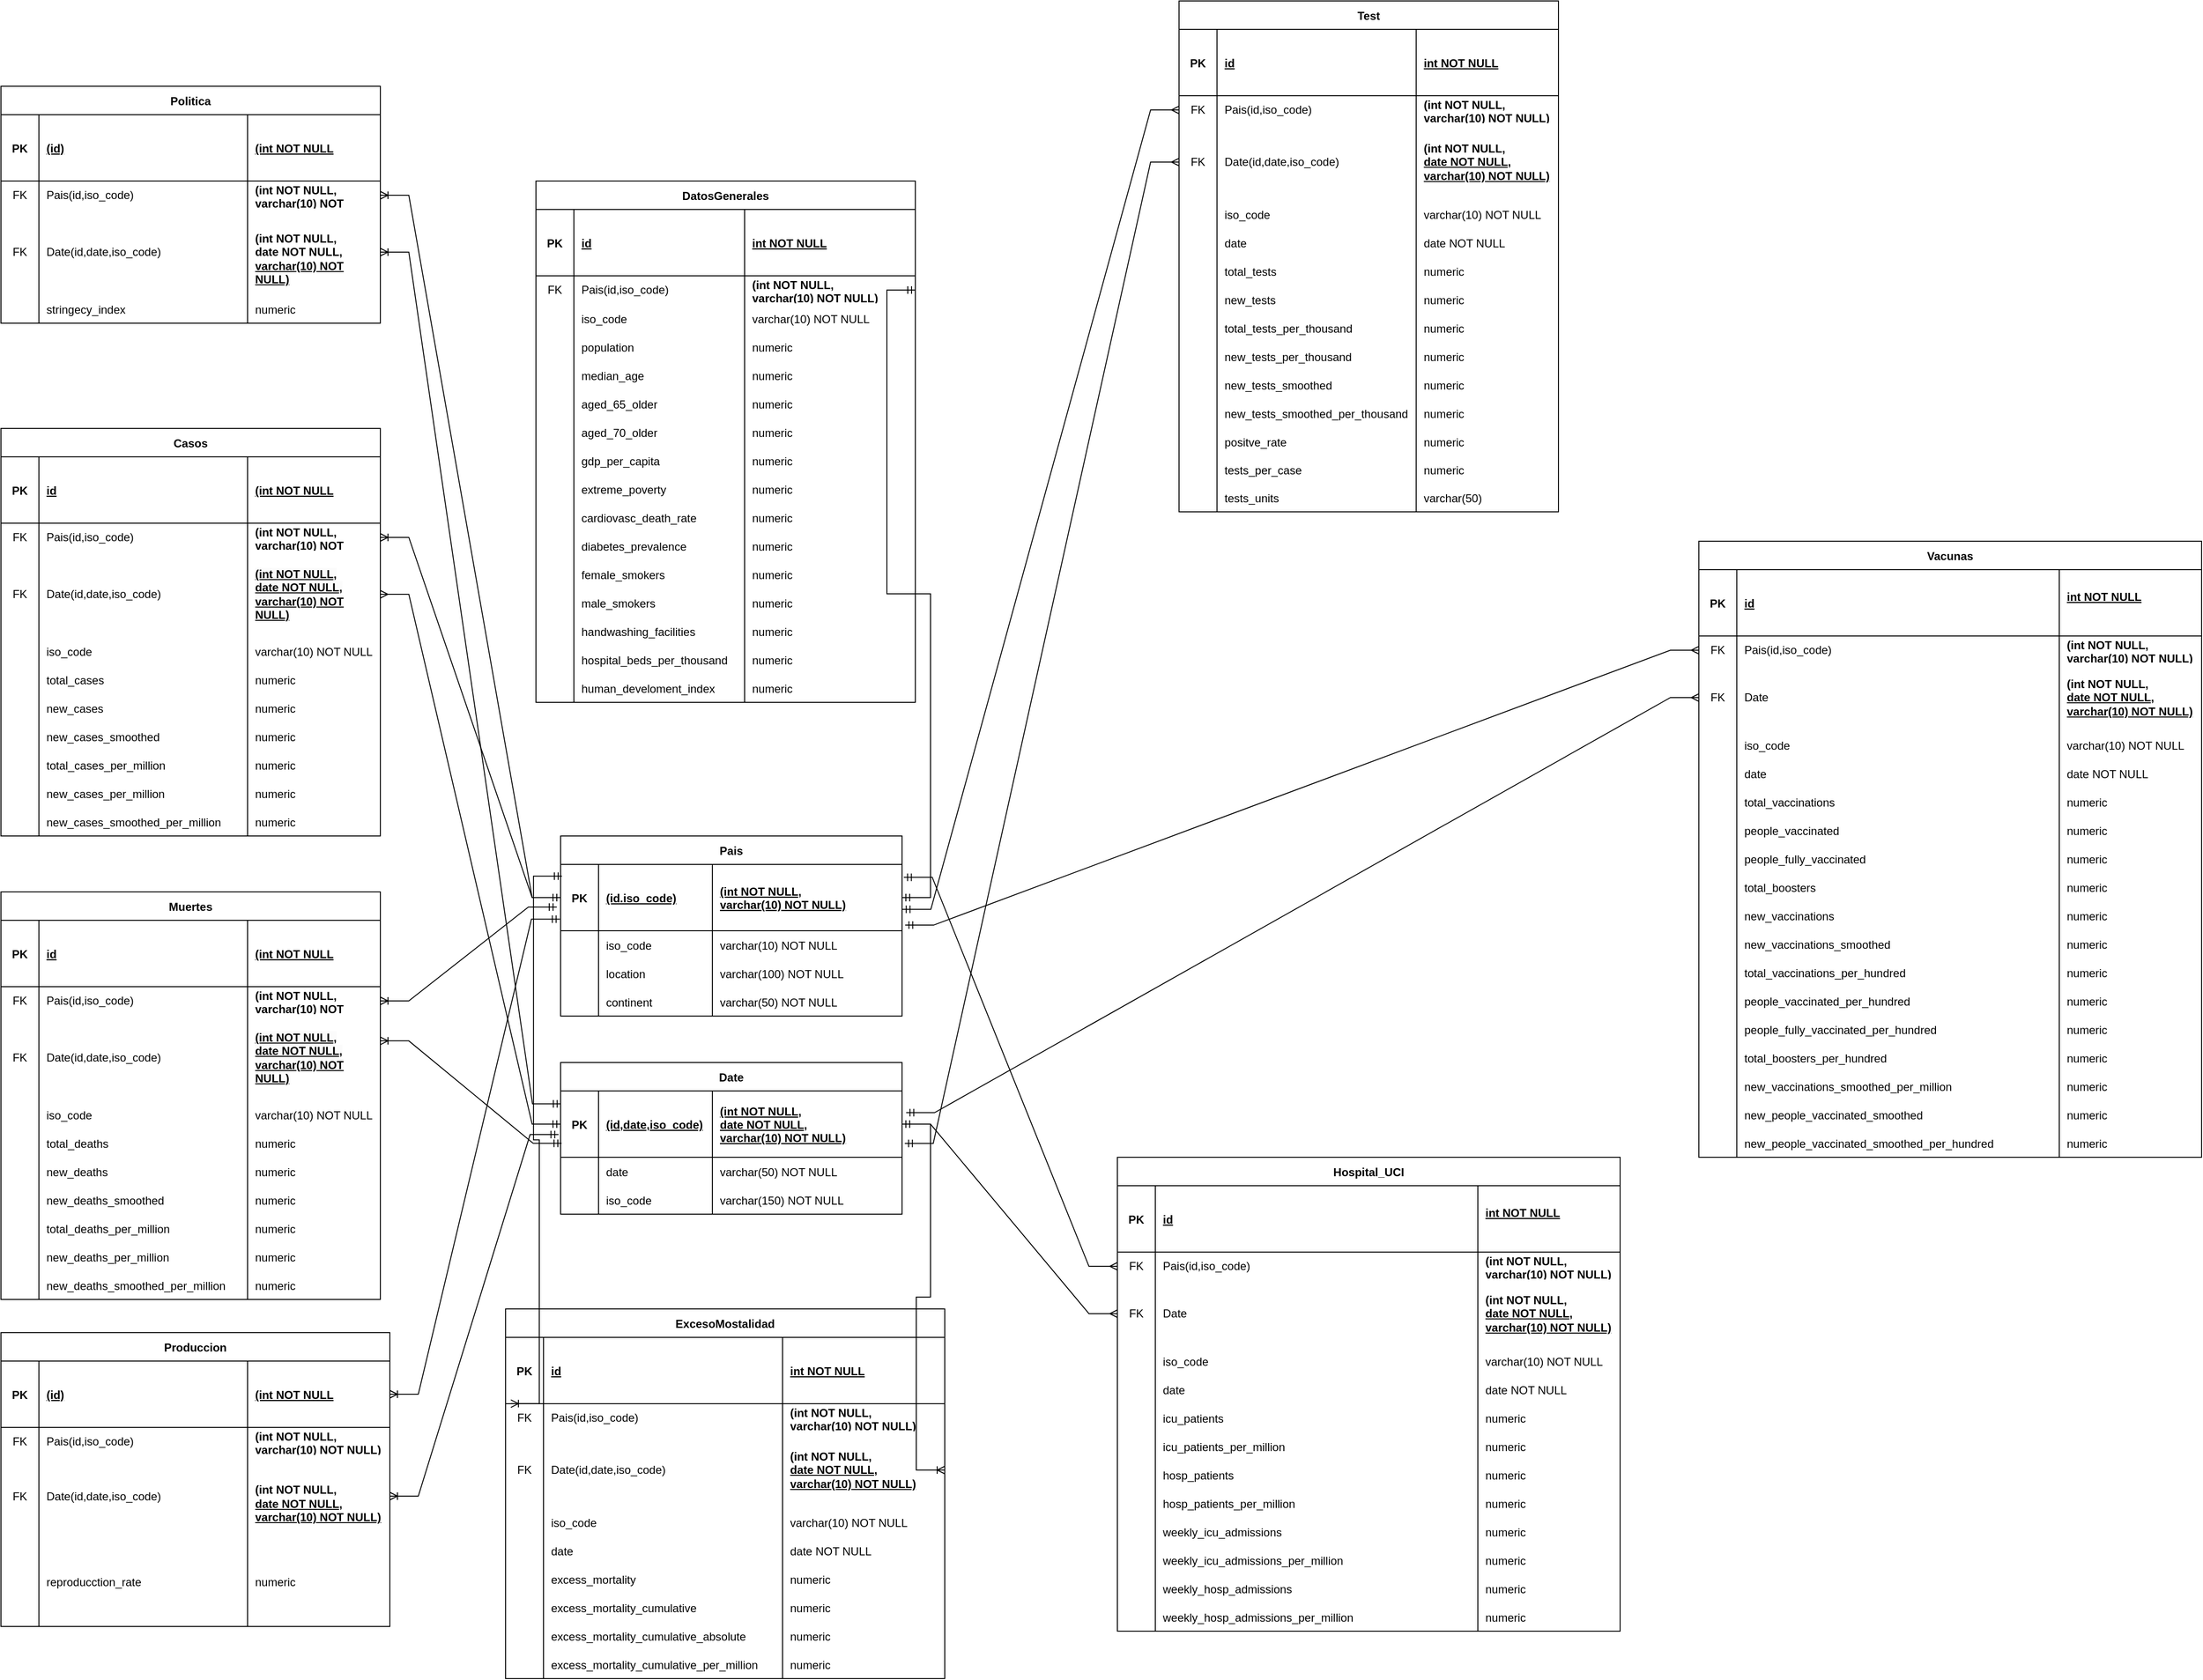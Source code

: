 <mxfile version="21.0.6" type="device"><diagram name="Página-1" id="DxQ8tBQRm4quD_nrHC74"><mxGraphModel dx="2758" dy="3234" grid="1" gridSize="10" guides="1" tooltips="1" connect="1" arrows="1" fold="1" page="1" pageScale="1" pageWidth="827" pageHeight="1169" math="0" shadow="0"><root><mxCell id="0"/><mxCell id="1" parent="0"/><mxCell id="Di7RYYSs6I3mfbvdkDan-42" value="Date" style="shape=table;startSize=30;container=1;collapsible=1;childLayout=tableLayout;fixedRows=1;rowLines=0;fontStyle=1;align=center;resizeLast=1;rounded=0;" vertex="1" parent="1"><mxGeometry x="240" y="-500" width="360" height="160" as="geometry"/></mxCell><mxCell id="Di7RYYSs6I3mfbvdkDan-43" value="" style="shape=partialRectangle;collapsible=0;dropTarget=0;pointerEvents=0;fillColor=none;points=[[0,0.5],[1,0.5]];portConstraint=eastwest;top=0;left=0;right=0;bottom=1;" vertex="1" parent="Di7RYYSs6I3mfbvdkDan-42"><mxGeometry y="30" width="360" height="70" as="geometry"/></mxCell><mxCell id="Di7RYYSs6I3mfbvdkDan-44" value="PK" style="shape=partialRectangle;overflow=hidden;connectable=0;fillColor=none;top=0;left=0;bottom=0;right=0;fontStyle=1;" vertex="1" parent="Di7RYYSs6I3mfbvdkDan-43"><mxGeometry width="40" height="70" as="geometry"><mxRectangle width="40" height="70" as="alternateBounds"/></mxGeometry></mxCell><mxCell id="Di7RYYSs6I3mfbvdkDan-45" value="(id,date,iso_code)" style="shape=partialRectangle;overflow=hidden;connectable=0;fillColor=none;top=0;left=0;bottom=0;right=0;align=left;spacingLeft=6;fontStyle=5;" vertex="1" parent="Di7RYYSs6I3mfbvdkDan-43"><mxGeometry x="40" width="120" height="70" as="geometry"><mxRectangle width="120" height="70" as="alternateBounds"/></mxGeometry></mxCell><mxCell id="Di7RYYSs6I3mfbvdkDan-46" value="(int NOT NULL,&#10;date NOT NULL,&#10;varchar(10) NOT NULL)" style="shape=partialRectangle;overflow=hidden;connectable=0;fillColor=none;top=0;left=0;bottom=0;right=0;align=left;spacingLeft=6;fontStyle=5;" vertex="1" parent="Di7RYYSs6I3mfbvdkDan-43"><mxGeometry x="160" width="200" height="70" as="geometry"><mxRectangle width="200" height="70" as="alternateBounds"/></mxGeometry></mxCell><mxCell id="Di7RYYSs6I3mfbvdkDan-47" value="" style="shape=partialRectangle;collapsible=0;dropTarget=0;pointerEvents=0;fillColor=none;points=[[0,0.5],[1,0.5]];portConstraint=eastwest;top=0;left=0;right=0;bottom=0;" vertex="1" parent="Di7RYYSs6I3mfbvdkDan-42"><mxGeometry y="100" width="360" height="30" as="geometry"/></mxCell><mxCell id="Di7RYYSs6I3mfbvdkDan-48" value="" style="shape=partialRectangle;overflow=hidden;connectable=0;fillColor=none;top=0;left=0;bottom=0;right=0;" vertex="1" parent="Di7RYYSs6I3mfbvdkDan-47"><mxGeometry width="40" height="30" as="geometry"><mxRectangle width="40" height="30" as="alternateBounds"/></mxGeometry></mxCell><mxCell id="Di7RYYSs6I3mfbvdkDan-49" value="date" style="shape=partialRectangle;overflow=hidden;connectable=0;fillColor=none;top=0;left=0;bottom=0;right=0;align=left;spacingLeft=6;" vertex="1" parent="Di7RYYSs6I3mfbvdkDan-47"><mxGeometry x="40" width="120" height="30" as="geometry"><mxRectangle width="120" height="30" as="alternateBounds"/></mxGeometry></mxCell><mxCell id="Di7RYYSs6I3mfbvdkDan-50" value="varchar(50) NOT NULL" style="shape=partialRectangle;overflow=hidden;connectable=0;fillColor=none;top=0;left=0;bottom=0;right=0;align=left;spacingLeft=6;" vertex="1" parent="Di7RYYSs6I3mfbvdkDan-47"><mxGeometry x="160" width="200" height="30" as="geometry"><mxRectangle width="200" height="30" as="alternateBounds"/></mxGeometry></mxCell><mxCell id="Di7RYYSs6I3mfbvdkDan-51" value="" style="shape=partialRectangle;collapsible=0;dropTarget=0;pointerEvents=0;fillColor=none;points=[[0,0.5],[1,0.5]];portConstraint=eastwest;top=0;left=0;right=0;bottom=0;" vertex="1" parent="Di7RYYSs6I3mfbvdkDan-42"><mxGeometry y="130" width="360" height="30" as="geometry"/></mxCell><mxCell id="Di7RYYSs6I3mfbvdkDan-52" value="" style="shape=partialRectangle;overflow=hidden;connectable=0;fillColor=none;top=0;left=0;bottom=0;right=0;" vertex="1" parent="Di7RYYSs6I3mfbvdkDan-51"><mxGeometry width="40" height="30" as="geometry"><mxRectangle width="40" height="30" as="alternateBounds"/></mxGeometry></mxCell><mxCell id="Di7RYYSs6I3mfbvdkDan-53" value="iso_code" style="shape=partialRectangle;overflow=hidden;connectable=0;fillColor=none;top=0;left=0;bottom=0;right=0;align=left;spacingLeft=6;" vertex="1" parent="Di7RYYSs6I3mfbvdkDan-51"><mxGeometry x="40" width="120" height="30" as="geometry"><mxRectangle width="120" height="30" as="alternateBounds"/></mxGeometry></mxCell><mxCell id="Di7RYYSs6I3mfbvdkDan-54" value="varchar(150) NOT NULL" style="shape=partialRectangle;overflow=hidden;connectable=0;fillColor=none;top=0;left=0;bottom=0;right=0;align=left;spacingLeft=6;" vertex="1" parent="Di7RYYSs6I3mfbvdkDan-51"><mxGeometry x="160" width="200" height="30" as="geometry"><mxRectangle width="200" height="30" as="alternateBounds"/></mxGeometry></mxCell><mxCell id="Di7RYYSs6I3mfbvdkDan-83" value="DatosGenerales" style="shape=table;startSize=30;container=1;collapsible=1;childLayout=tableLayout;fixedRows=1;rowLines=0;fontStyle=1;align=center;resizeLast=1;rounded=0;" vertex="1" parent="1"><mxGeometry x="214" y="-1430" width="400" height="550" as="geometry"/></mxCell><mxCell id="Di7RYYSs6I3mfbvdkDan-84" value="" style="shape=partialRectangle;collapsible=0;dropTarget=0;pointerEvents=0;fillColor=none;points=[[0,0.5],[1,0.5]];portConstraint=eastwest;top=0;left=0;right=0;bottom=1;" vertex="1" parent="Di7RYYSs6I3mfbvdkDan-83"><mxGeometry y="30" width="400" height="70" as="geometry"/></mxCell><mxCell id="Di7RYYSs6I3mfbvdkDan-85" value="PK" style="shape=partialRectangle;overflow=hidden;connectable=0;fillColor=none;top=0;left=0;bottom=0;right=0;fontStyle=1;" vertex="1" parent="Di7RYYSs6I3mfbvdkDan-84"><mxGeometry width="40" height="70" as="geometry"><mxRectangle width="40" height="70" as="alternateBounds"/></mxGeometry></mxCell><mxCell id="Di7RYYSs6I3mfbvdkDan-86" value="id" style="shape=partialRectangle;overflow=hidden;connectable=0;fillColor=none;top=0;left=0;bottom=0;right=0;align=left;spacingLeft=6;fontStyle=5;" vertex="1" parent="Di7RYYSs6I3mfbvdkDan-84"><mxGeometry x="40" width="180" height="70" as="geometry"><mxRectangle width="180" height="70" as="alternateBounds"/></mxGeometry></mxCell><mxCell id="Di7RYYSs6I3mfbvdkDan-87" value="int NOT NULL" style="shape=partialRectangle;overflow=hidden;connectable=0;fillColor=none;top=0;left=0;bottom=0;right=0;align=left;spacingLeft=6;fontStyle=5;" vertex="1" parent="Di7RYYSs6I3mfbvdkDan-84"><mxGeometry x="220" width="180" height="70" as="geometry"><mxRectangle width="180" height="70" as="alternateBounds"/></mxGeometry></mxCell><mxCell id="Di7RYYSs6I3mfbvdkDan-198" value="" style="shape=tableRow;horizontal=0;startSize=0;swimlaneHead=0;swimlaneBody=0;fillColor=none;collapsible=0;dropTarget=0;points=[[0,0.5],[1,0.5]];portConstraint=eastwest;top=0;left=0;right=0;bottom=0;" vertex="1" parent="Di7RYYSs6I3mfbvdkDan-83"><mxGeometry y="100" width="400" height="30" as="geometry"/></mxCell><mxCell id="Di7RYYSs6I3mfbvdkDan-199" value="FK" style="shape=partialRectangle;connectable=0;fillColor=none;top=0;left=0;bottom=0;right=0;fontStyle=0;overflow=hidden;whiteSpace=wrap;html=1;" vertex="1" parent="Di7RYYSs6I3mfbvdkDan-198"><mxGeometry width="40" height="30" as="geometry"><mxRectangle width="40" height="30" as="alternateBounds"/></mxGeometry></mxCell><mxCell id="Di7RYYSs6I3mfbvdkDan-200" value="Pais(id,iso_code)" style="shape=partialRectangle;connectable=0;fillColor=none;top=0;left=0;bottom=0;right=0;align=left;spacingLeft=6;fontStyle=0;overflow=hidden;whiteSpace=wrap;html=1;" vertex="1" parent="Di7RYYSs6I3mfbvdkDan-198"><mxGeometry x="40" width="180" height="30" as="geometry"><mxRectangle width="180" height="30" as="alternateBounds"/></mxGeometry></mxCell><mxCell id="Di7RYYSs6I3mfbvdkDan-201" value="&lt;b&gt;(int NOT NULL,&lt;br style=&quot;border-color: var(--border-color); padding: 0px; margin: 0px;&quot;&gt;&lt;span style=&quot;text-decoration-line: underline;&quot;&gt;varchar(10) NOT NULL)&lt;/span&gt;&lt;/b&gt;" style="shape=partialRectangle;connectable=0;fillColor=none;top=0;left=0;bottom=0;right=0;align=left;spacingLeft=6;fontStyle=0;overflow=hidden;whiteSpace=wrap;html=1;" vertex="1" parent="Di7RYYSs6I3mfbvdkDan-198"><mxGeometry x="220" width="180" height="30" as="geometry"><mxRectangle width="180" height="30" as="alternateBounds"/></mxGeometry></mxCell><mxCell id="Di7RYYSs6I3mfbvdkDan-88" value="" style="shape=partialRectangle;collapsible=0;dropTarget=0;pointerEvents=0;fillColor=none;points=[[0,0.5],[1,0.5]];portConstraint=eastwest;top=0;left=0;right=0;bottom=0;" vertex="1" parent="Di7RYYSs6I3mfbvdkDan-83"><mxGeometry y="130" width="400" height="30" as="geometry"/></mxCell><mxCell id="Di7RYYSs6I3mfbvdkDan-89" value="" style="shape=partialRectangle;overflow=hidden;connectable=0;fillColor=none;top=0;left=0;bottom=0;right=0;" vertex="1" parent="Di7RYYSs6I3mfbvdkDan-88"><mxGeometry width="40" height="30" as="geometry"><mxRectangle width="40" height="30" as="alternateBounds"/></mxGeometry></mxCell><mxCell id="Di7RYYSs6I3mfbvdkDan-90" value="iso_code" style="shape=partialRectangle;overflow=hidden;connectable=0;fillColor=none;top=0;left=0;bottom=0;right=0;align=left;spacingLeft=6;" vertex="1" parent="Di7RYYSs6I3mfbvdkDan-88"><mxGeometry x="40" width="180" height="30" as="geometry"><mxRectangle width="180" height="30" as="alternateBounds"/></mxGeometry></mxCell><mxCell id="Di7RYYSs6I3mfbvdkDan-91" value="varchar(10) NOT NULL" style="shape=partialRectangle;overflow=hidden;connectable=0;fillColor=none;top=0;left=0;bottom=0;right=0;align=left;spacingLeft=6;" vertex="1" parent="Di7RYYSs6I3mfbvdkDan-88"><mxGeometry x="220" width="180" height="30" as="geometry"><mxRectangle width="180" height="30" as="alternateBounds"/></mxGeometry></mxCell><mxCell id="Di7RYYSs6I3mfbvdkDan-92" value="" style="shape=partialRectangle;collapsible=0;dropTarget=0;pointerEvents=0;fillColor=none;points=[[0,0.5],[1,0.5]];portConstraint=eastwest;top=0;left=0;right=0;bottom=0;" vertex="1" parent="Di7RYYSs6I3mfbvdkDan-83"><mxGeometry y="160" width="400" height="30" as="geometry"/></mxCell><mxCell id="Di7RYYSs6I3mfbvdkDan-93" value="" style="shape=partialRectangle;overflow=hidden;connectable=0;fillColor=none;top=0;left=0;bottom=0;right=0;" vertex="1" parent="Di7RYYSs6I3mfbvdkDan-92"><mxGeometry width="40" height="30" as="geometry"><mxRectangle width="40" height="30" as="alternateBounds"/></mxGeometry></mxCell><mxCell id="Di7RYYSs6I3mfbvdkDan-94" value="population" style="shape=partialRectangle;overflow=hidden;connectable=0;fillColor=none;top=0;left=0;bottom=0;right=0;align=left;spacingLeft=6;" vertex="1" parent="Di7RYYSs6I3mfbvdkDan-92"><mxGeometry x="40" width="180" height="30" as="geometry"><mxRectangle width="180" height="30" as="alternateBounds"/></mxGeometry></mxCell><mxCell id="Di7RYYSs6I3mfbvdkDan-95" value="numeric" style="shape=partialRectangle;overflow=hidden;connectable=0;fillColor=none;top=0;left=0;bottom=0;right=0;align=left;spacingLeft=6;" vertex="1" parent="Di7RYYSs6I3mfbvdkDan-92"><mxGeometry x="220" width="180" height="30" as="geometry"><mxRectangle width="180" height="30" as="alternateBounds"/></mxGeometry></mxCell><mxCell id="Di7RYYSs6I3mfbvdkDan-144" value="" style="shape=tableRow;horizontal=0;startSize=0;swimlaneHead=0;swimlaneBody=0;fillColor=none;collapsible=0;dropTarget=0;points=[[0,0.5],[1,0.5]];portConstraint=eastwest;top=0;left=0;right=0;bottom=0;" vertex="1" parent="Di7RYYSs6I3mfbvdkDan-83"><mxGeometry y="190" width="400" height="30" as="geometry"/></mxCell><mxCell id="Di7RYYSs6I3mfbvdkDan-145" value="" style="shape=partialRectangle;connectable=0;fillColor=none;top=0;left=0;bottom=0;right=0;editable=1;overflow=hidden;" vertex="1" parent="Di7RYYSs6I3mfbvdkDan-144"><mxGeometry width="40" height="30" as="geometry"><mxRectangle width="40" height="30" as="alternateBounds"/></mxGeometry></mxCell><mxCell id="Di7RYYSs6I3mfbvdkDan-146" value="median_age" style="shape=partialRectangle;connectable=0;fillColor=none;top=0;left=0;bottom=0;right=0;align=left;spacingLeft=6;overflow=hidden;" vertex="1" parent="Di7RYYSs6I3mfbvdkDan-144"><mxGeometry x="40" width="180" height="30" as="geometry"><mxRectangle width="180" height="30" as="alternateBounds"/></mxGeometry></mxCell><mxCell id="Di7RYYSs6I3mfbvdkDan-147" value="numeric" style="shape=partialRectangle;connectable=0;fillColor=none;top=0;left=0;bottom=0;right=0;align=left;spacingLeft=6;overflow=hidden;" vertex="1" parent="Di7RYYSs6I3mfbvdkDan-144"><mxGeometry x="220" width="180" height="30" as="geometry"><mxRectangle width="180" height="30" as="alternateBounds"/></mxGeometry></mxCell><mxCell id="Di7RYYSs6I3mfbvdkDan-132" value="" style="shape=tableRow;horizontal=0;startSize=0;swimlaneHead=0;swimlaneBody=0;fillColor=none;collapsible=0;dropTarget=0;points=[[0,0.5],[1,0.5]];portConstraint=eastwest;top=0;left=0;right=0;bottom=0;" vertex="1" parent="Di7RYYSs6I3mfbvdkDan-83"><mxGeometry y="220" width="400" height="30" as="geometry"/></mxCell><mxCell id="Di7RYYSs6I3mfbvdkDan-133" value="" style="shape=partialRectangle;connectable=0;fillColor=none;top=0;left=0;bottom=0;right=0;editable=1;overflow=hidden;" vertex="1" parent="Di7RYYSs6I3mfbvdkDan-132"><mxGeometry width="40" height="30" as="geometry"><mxRectangle width="40" height="30" as="alternateBounds"/></mxGeometry></mxCell><mxCell id="Di7RYYSs6I3mfbvdkDan-134" value="aged_65_older" style="shape=partialRectangle;connectable=0;fillColor=none;top=0;left=0;bottom=0;right=0;align=left;spacingLeft=6;overflow=hidden;" vertex="1" parent="Di7RYYSs6I3mfbvdkDan-132"><mxGeometry x="40" width="180" height="30" as="geometry"><mxRectangle width="180" height="30" as="alternateBounds"/></mxGeometry></mxCell><mxCell id="Di7RYYSs6I3mfbvdkDan-135" value="numeric" style="shape=partialRectangle;connectable=0;fillColor=none;top=0;left=0;bottom=0;right=0;align=left;spacingLeft=6;overflow=hidden;" vertex="1" parent="Di7RYYSs6I3mfbvdkDan-132"><mxGeometry x="220" width="180" height="30" as="geometry"><mxRectangle width="180" height="30" as="alternateBounds"/></mxGeometry></mxCell><mxCell id="Di7RYYSs6I3mfbvdkDan-149" value="" style="shape=tableRow;horizontal=0;startSize=0;swimlaneHead=0;swimlaneBody=0;fillColor=none;collapsible=0;dropTarget=0;points=[[0,0.5],[1,0.5]];portConstraint=eastwest;top=0;left=0;right=0;bottom=0;" vertex="1" parent="Di7RYYSs6I3mfbvdkDan-83"><mxGeometry y="250" width="400" height="30" as="geometry"/></mxCell><mxCell id="Di7RYYSs6I3mfbvdkDan-150" value="" style="shape=partialRectangle;connectable=0;fillColor=none;top=0;left=0;bottom=0;right=0;editable=1;overflow=hidden;" vertex="1" parent="Di7RYYSs6I3mfbvdkDan-149"><mxGeometry width="40" height="30" as="geometry"><mxRectangle width="40" height="30" as="alternateBounds"/></mxGeometry></mxCell><mxCell id="Di7RYYSs6I3mfbvdkDan-151" value="aged_70_older" style="shape=partialRectangle;connectable=0;fillColor=none;top=0;left=0;bottom=0;right=0;align=left;spacingLeft=6;overflow=hidden;" vertex="1" parent="Di7RYYSs6I3mfbvdkDan-149"><mxGeometry x="40" width="180" height="30" as="geometry"><mxRectangle width="180" height="30" as="alternateBounds"/></mxGeometry></mxCell><mxCell id="Di7RYYSs6I3mfbvdkDan-152" value="numeric" style="shape=partialRectangle;connectable=0;fillColor=none;top=0;left=0;bottom=0;right=0;align=left;spacingLeft=6;overflow=hidden;" vertex="1" parent="Di7RYYSs6I3mfbvdkDan-149"><mxGeometry x="220" width="180" height="30" as="geometry"><mxRectangle width="180" height="30" as="alternateBounds"/></mxGeometry></mxCell><mxCell id="Di7RYYSs6I3mfbvdkDan-154" value="" style="shape=tableRow;horizontal=0;startSize=0;swimlaneHead=0;swimlaneBody=0;fillColor=none;collapsible=0;dropTarget=0;points=[[0,0.5],[1,0.5]];portConstraint=eastwest;top=0;left=0;right=0;bottom=0;" vertex="1" parent="Di7RYYSs6I3mfbvdkDan-83"><mxGeometry y="280" width="400" height="30" as="geometry"/></mxCell><mxCell id="Di7RYYSs6I3mfbvdkDan-155" value="" style="shape=partialRectangle;connectable=0;fillColor=none;top=0;left=0;bottom=0;right=0;editable=1;overflow=hidden;" vertex="1" parent="Di7RYYSs6I3mfbvdkDan-154"><mxGeometry width="40" height="30" as="geometry"><mxRectangle width="40" height="30" as="alternateBounds"/></mxGeometry></mxCell><mxCell id="Di7RYYSs6I3mfbvdkDan-156" value="gdp_per_capita" style="shape=partialRectangle;connectable=0;fillColor=none;top=0;left=0;bottom=0;right=0;align=left;spacingLeft=6;overflow=hidden;" vertex="1" parent="Di7RYYSs6I3mfbvdkDan-154"><mxGeometry x="40" width="180" height="30" as="geometry"><mxRectangle width="180" height="30" as="alternateBounds"/></mxGeometry></mxCell><mxCell id="Di7RYYSs6I3mfbvdkDan-157" value="numeric" style="shape=partialRectangle;connectable=0;fillColor=none;top=0;left=0;bottom=0;right=0;align=left;spacingLeft=6;overflow=hidden;" vertex="1" parent="Di7RYYSs6I3mfbvdkDan-154"><mxGeometry x="220" width="180" height="30" as="geometry"><mxRectangle width="180" height="30" as="alternateBounds"/></mxGeometry></mxCell><mxCell id="Di7RYYSs6I3mfbvdkDan-159" value="" style="shape=tableRow;horizontal=0;startSize=0;swimlaneHead=0;swimlaneBody=0;fillColor=none;collapsible=0;dropTarget=0;points=[[0,0.5],[1,0.5]];portConstraint=eastwest;top=0;left=0;right=0;bottom=0;" vertex="1" parent="Di7RYYSs6I3mfbvdkDan-83"><mxGeometry y="310" width="400" height="30" as="geometry"/></mxCell><mxCell id="Di7RYYSs6I3mfbvdkDan-160" value="" style="shape=partialRectangle;connectable=0;fillColor=none;top=0;left=0;bottom=0;right=0;editable=1;overflow=hidden;" vertex="1" parent="Di7RYYSs6I3mfbvdkDan-159"><mxGeometry width="40" height="30" as="geometry"><mxRectangle width="40" height="30" as="alternateBounds"/></mxGeometry></mxCell><mxCell id="Di7RYYSs6I3mfbvdkDan-161" value="extreme_poverty" style="shape=partialRectangle;connectable=0;fillColor=none;top=0;left=0;bottom=0;right=0;align=left;spacingLeft=6;overflow=hidden;" vertex="1" parent="Di7RYYSs6I3mfbvdkDan-159"><mxGeometry x="40" width="180" height="30" as="geometry"><mxRectangle width="180" height="30" as="alternateBounds"/></mxGeometry></mxCell><mxCell id="Di7RYYSs6I3mfbvdkDan-162" value="numeric" style="shape=partialRectangle;connectable=0;fillColor=none;top=0;left=0;bottom=0;right=0;align=left;spacingLeft=6;overflow=hidden;" vertex="1" parent="Di7RYYSs6I3mfbvdkDan-159"><mxGeometry x="220" width="180" height="30" as="geometry"><mxRectangle width="180" height="30" as="alternateBounds"/></mxGeometry></mxCell><mxCell id="Di7RYYSs6I3mfbvdkDan-169" value="" style="shape=tableRow;horizontal=0;startSize=0;swimlaneHead=0;swimlaneBody=0;fillColor=none;collapsible=0;dropTarget=0;points=[[0,0.5],[1,0.5]];portConstraint=eastwest;top=0;left=0;right=0;bottom=0;" vertex="1" parent="Di7RYYSs6I3mfbvdkDan-83"><mxGeometry y="340" width="400" height="30" as="geometry"/></mxCell><mxCell id="Di7RYYSs6I3mfbvdkDan-170" value="" style="shape=partialRectangle;connectable=0;fillColor=none;top=0;left=0;bottom=0;right=0;editable=1;overflow=hidden;" vertex="1" parent="Di7RYYSs6I3mfbvdkDan-169"><mxGeometry width="40" height="30" as="geometry"><mxRectangle width="40" height="30" as="alternateBounds"/></mxGeometry></mxCell><mxCell id="Di7RYYSs6I3mfbvdkDan-171" value="cardiovasc_death_rate" style="shape=partialRectangle;connectable=0;fillColor=none;top=0;left=0;bottom=0;right=0;align=left;spacingLeft=6;overflow=hidden;" vertex="1" parent="Di7RYYSs6I3mfbvdkDan-169"><mxGeometry x="40" width="180" height="30" as="geometry"><mxRectangle width="180" height="30" as="alternateBounds"/></mxGeometry></mxCell><mxCell id="Di7RYYSs6I3mfbvdkDan-172" value="numeric" style="shape=partialRectangle;connectable=0;fillColor=none;top=0;left=0;bottom=0;right=0;align=left;spacingLeft=6;overflow=hidden;" vertex="1" parent="Di7RYYSs6I3mfbvdkDan-169"><mxGeometry x="220" width="180" height="30" as="geometry"><mxRectangle width="180" height="30" as="alternateBounds"/></mxGeometry></mxCell><mxCell id="Di7RYYSs6I3mfbvdkDan-174" value="" style="shape=tableRow;horizontal=0;startSize=0;swimlaneHead=0;swimlaneBody=0;fillColor=none;collapsible=0;dropTarget=0;points=[[0,0.5],[1,0.5]];portConstraint=eastwest;top=0;left=0;right=0;bottom=0;" vertex="1" parent="Di7RYYSs6I3mfbvdkDan-83"><mxGeometry y="370" width="400" height="30" as="geometry"/></mxCell><mxCell id="Di7RYYSs6I3mfbvdkDan-175" value="" style="shape=partialRectangle;connectable=0;fillColor=none;top=0;left=0;bottom=0;right=0;editable=1;overflow=hidden;" vertex="1" parent="Di7RYYSs6I3mfbvdkDan-174"><mxGeometry width="40" height="30" as="geometry"><mxRectangle width="40" height="30" as="alternateBounds"/></mxGeometry></mxCell><mxCell id="Di7RYYSs6I3mfbvdkDan-176" value="diabetes_prevalence" style="shape=partialRectangle;connectable=0;fillColor=none;top=0;left=0;bottom=0;right=0;align=left;spacingLeft=6;overflow=hidden;" vertex="1" parent="Di7RYYSs6I3mfbvdkDan-174"><mxGeometry x="40" width="180" height="30" as="geometry"><mxRectangle width="180" height="30" as="alternateBounds"/></mxGeometry></mxCell><mxCell id="Di7RYYSs6I3mfbvdkDan-177" value="numeric" style="shape=partialRectangle;connectable=0;fillColor=none;top=0;left=0;bottom=0;right=0;align=left;spacingLeft=6;overflow=hidden;" vertex="1" parent="Di7RYYSs6I3mfbvdkDan-174"><mxGeometry x="220" width="180" height="30" as="geometry"><mxRectangle width="180" height="30" as="alternateBounds"/></mxGeometry></mxCell><mxCell id="Di7RYYSs6I3mfbvdkDan-164" value="" style="shape=tableRow;horizontal=0;startSize=0;swimlaneHead=0;swimlaneBody=0;fillColor=none;collapsible=0;dropTarget=0;points=[[0,0.5],[1,0.5]];portConstraint=eastwest;top=0;left=0;right=0;bottom=0;" vertex="1" parent="Di7RYYSs6I3mfbvdkDan-83"><mxGeometry y="400" width="400" height="30" as="geometry"/></mxCell><mxCell id="Di7RYYSs6I3mfbvdkDan-165" value="" style="shape=partialRectangle;connectable=0;fillColor=none;top=0;left=0;bottom=0;right=0;editable=1;overflow=hidden;" vertex="1" parent="Di7RYYSs6I3mfbvdkDan-164"><mxGeometry width="40" height="30" as="geometry"><mxRectangle width="40" height="30" as="alternateBounds"/></mxGeometry></mxCell><mxCell id="Di7RYYSs6I3mfbvdkDan-166" value="female_smokers" style="shape=partialRectangle;connectable=0;fillColor=none;top=0;left=0;bottom=0;right=0;align=left;spacingLeft=6;overflow=hidden;" vertex="1" parent="Di7RYYSs6I3mfbvdkDan-164"><mxGeometry x="40" width="180" height="30" as="geometry"><mxRectangle width="180" height="30" as="alternateBounds"/></mxGeometry></mxCell><mxCell id="Di7RYYSs6I3mfbvdkDan-167" value="numeric" style="shape=partialRectangle;connectable=0;fillColor=none;top=0;left=0;bottom=0;right=0;align=left;spacingLeft=6;overflow=hidden;" vertex="1" parent="Di7RYYSs6I3mfbvdkDan-164"><mxGeometry x="220" width="180" height="30" as="geometry"><mxRectangle width="180" height="30" as="alternateBounds"/></mxGeometry></mxCell><mxCell id="Di7RYYSs6I3mfbvdkDan-203" value="" style="shape=tableRow;horizontal=0;startSize=0;swimlaneHead=0;swimlaneBody=0;fillColor=none;collapsible=0;dropTarget=0;points=[[0,0.5],[1,0.5]];portConstraint=eastwest;top=0;left=0;right=0;bottom=0;" vertex="1" parent="Di7RYYSs6I3mfbvdkDan-83"><mxGeometry y="430" width="400" height="30" as="geometry"/></mxCell><mxCell id="Di7RYYSs6I3mfbvdkDan-204" value="" style="shape=partialRectangle;connectable=0;fillColor=none;top=0;left=0;bottom=0;right=0;editable=1;overflow=hidden;" vertex="1" parent="Di7RYYSs6I3mfbvdkDan-203"><mxGeometry width="40" height="30" as="geometry"><mxRectangle width="40" height="30" as="alternateBounds"/></mxGeometry></mxCell><mxCell id="Di7RYYSs6I3mfbvdkDan-205" value="male_smokers" style="shape=partialRectangle;connectable=0;fillColor=none;top=0;left=0;bottom=0;right=0;align=left;spacingLeft=6;overflow=hidden;" vertex="1" parent="Di7RYYSs6I3mfbvdkDan-203"><mxGeometry x="40" width="180" height="30" as="geometry"><mxRectangle width="180" height="30" as="alternateBounds"/></mxGeometry></mxCell><mxCell id="Di7RYYSs6I3mfbvdkDan-206" value="numeric" style="shape=partialRectangle;connectable=0;fillColor=none;top=0;left=0;bottom=0;right=0;align=left;spacingLeft=6;overflow=hidden;" vertex="1" parent="Di7RYYSs6I3mfbvdkDan-203"><mxGeometry x="220" width="180" height="30" as="geometry"><mxRectangle width="180" height="30" as="alternateBounds"/></mxGeometry></mxCell><mxCell id="Di7RYYSs6I3mfbvdkDan-213" value="" style="shape=tableRow;horizontal=0;startSize=0;swimlaneHead=0;swimlaneBody=0;fillColor=none;collapsible=0;dropTarget=0;points=[[0,0.5],[1,0.5]];portConstraint=eastwest;top=0;left=0;right=0;bottom=0;" vertex="1" parent="Di7RYYSs6I3mfbvdkDan-83"><mxGeometry y="460" width="400" height="30" as="geometry"/></mxCell><mxCell id="Di7RYYSs6I3mfbvdkDan-214" value="" style="shape=partialRectangle;connectable=0;fillColor=none;top=0;left=0;bottom=0;right=0;editable=1;overflow=hidden;" vertex="1" parent="Di7RYYSs6I3mfbvdkDan-213"><mxGeometry width="40" height="30" as="geometry"><mxRectangle width="40" height="30" as="alternateBounds"/></mxGeometry></mxCell><mxCell id="Di7RYYSs6I3mfbvdkDan-215" value="handwashing_facilities" style="shape=partialRectangle;connectable=0;fillColor=none;top=0;left=0;bottom=0;right=0;align=left;spacingLeft=6;overflow=hidden;" vertex="1" parent="Di7RYYSs6I3mfbvdkDan-213"><mxGeometry x="40" width="180" height="30" as="geometry"><mxRectangle width="180" height="30" as="alternateBounds"/></mxGeometry></mxCell><mxCell id="Di7RYYSs6I3mfbvdkDan-216" value="numeric" style="shape=partialRectangle;connectable=0;fillColor=none;top=0;left=0;bottom=0;right=0;align=left;spacingLeft=6;overflow=hidden;" vertex="1" parent="Di7RYYSs6I3mfbvdkDan-213"><mxGeometry x="220" width="180" height="30" as="geometry"><mxRectangle width="180" height="30" as="alternateBounds"/></mxGeometry></mxCell><mxCell id="Di7RYYSs6I3mfbvdkDan-208" value="" style="shape=tableRow;horizontal=0;startSize=0;swimlaneHead=0;swimlaneBody=0;fillColor=none;collapsible=0;dropTarget=0;points=[[0,0.5],[1,0.5]];portConstraint=eastwest;top=0;left=0;right=0;bottom=0;" vertex="1" parent="Di7RYYSs6I3mfbvdkDan-83"><mxGeometry y="490" width="400" height="30" as="geometry"/></mxCell><mxCell id="Di7RYYSs6I3mfbvdkDan-209" value="" style="shape=partialRectangle;connectable=0;fillColor=none;top=0;left=0;bottom=0;right=0;editable=1;overflow=hidden;" vertex="1" parent="Di7RYYSs6I3mfbvdkDan-208"><mxGeometry width="40" height="30" as="geometry"><mxRectangle width="40" height="30" as="alternateBounds"/></mxGeometry></mxCell><mxCell id="Di7RYYSs6I3mfbvdkDan-210" value="hospital_beds_per_thousand" style="shape=partialRectangle;connectable=0;fillColor=none;top=0;left=0;bottom=0;right=0;align=left;spacingLeft=6;overflow=hidden;" vertex="1" parent="Di7RYYSs6I3mfbvdkDan-208"><mxGeometry x="40" width="180" height="30" as="geometry"><mxRectangle width="180" height="30" as="alternateBounds"/></mxGeometry></mxCell><mxCell id="Di7RYYSs6I3mfbvdkDan-211" value="numeric" style="shape=partialRectangle;connectable=0;fillColor=none;top=0;left=0;bottom=0;right=0;align=left;spacingLeft=6;overflow=hidden;" vertex="1" parent="Di7RYYSs6I3mfbvdkDan-208"><mxGeometry x="220" width="180" height="30" as="geometry"><mxRectangle width="180" height="30" as="alternateBounds"/></mxGeometry></mxCell><mxCell id="Di7RYYSs6I3mfbvdkDan-223" value="" style="shape=tableRow;horizontal=0;startSize=0;swimlaneHead=0;swimlaneBody=0;fillColor=none;collapsible=0;dropTarget=0;points=[[0,0.5],[1,0.5]];portConstraint=eastwest;top=0;left=0;right=0;bottom=0;" vertex="1" parent="Di7RYYSs6I3mfbvdkDan-83"><mxGeometry y="520" width="400" height="30" as="geometry"/></mxCell><mxCell id="Di7RYYSs6I3mfbvdkDan-224" value="" style="shape=partialRectangle;connectable=0;fillColor=none;top=0;left=0;bottom=0;right=0;editable=1;overflow=hidden;" vertex="1" parent="Di7RYYSs6I3mfbvdkDan-223"><mxGeometry width="40" height="30" as="geometry"><mxRectangle width="40" height="30" as="alternateBounds"/></mxGeometry></mxCell><mxCell id="Di7RYYSs6I3mfbvdkDan-225" value="human_develoment_index" style="shape=partialRectangle;connectable=0;fillColor=none;top=0;left=0;bottom=0;right=0;align=left;spacingLeft=6;overflow=hidden;" vertex="1" parent="Di7RYYSs6I3mfbvdkDan-223"><mxGeometry x="40" width="180" height="30" as="geometry"><mxRectangle width="180" height="30" as="alternateBounds"/></mxGeometry></mxCell><mxCell id="Di7RYYSs6I3mfbvdkDan-226" value="numeric" style="shape=partialRectangle;connectable=0;fillColor=none;top=0;left=0;bottom=0;right=0;align=left;spacingLeft=6;overflow=hidden;" vertex="1" parent="Di7RYYSs6I3mfbvdkDan-223"><mxGeometry x="220" width="180" height="30" as="geometry"><mxRectangle width="180" height="30" as="alternateBounds"/></mxGeometry></mxCell><mxCell id="Di7RYYSs6I3mfbvdkDan-178" value="Pais" style="shape=table;startSize=30;container=1;collapsible=1;childLayout=tableLayout;fixedRows=1;rowLines=0;fontStyle=1;align=center;resizeLast=1;rounded=0;" vertex="1" parent="1"><mxGeometry x="240" y="-739" width="360" height="190" as="geometry"/></mxCell><mxCell id="Di7RYYSs6I3mfbvdkDan-179" value="" style="shape=partialRectangle;collapsible=0;dropTarget=0;pointerEvents=0;fillColor=none;points=[[0,0.5],[1,0.5]];portConstraint=eastwest;top=0;left=0;right=0;bottom=1;" vertex="1" parent="Di7RYYSs6I3mfbvdkDan-178"><mxGeometry y="30" width="360" height="70" as="geometry"/></mxCell><mxCell id="Di7RYYSs6I3mfbvdkDan-180" value="PK" style="shape=partialRectangle;overflow=hidden;connectable=0;fillColor=none;top=0;left=0;bottom=0;right=0;fontStyle=1;" vertex="1" parent="Di7RYYSs6I3mfbvdkDan-179"><mxGeometry width="40" height="70" as="geometry"><mxRectangle width="40" height="70" as="alternateBounds"/></mxGeometry></mxCell><mxCell id="Di7RYYSs6I3mfbvdkDan-181" value="(id.iso_code)" style="shape=partialRectangle;overflow=hidden;connectable=0;fillColor=none;top=0;left=0;bottom=0;right=0;align=left;spacingLeft=6;fontStyle=5;" vertex="1" parent="Di7RYYSs6I3mfbvdkDan-179"><mxGeometry x="40" width="120" height="70" as="geometry"><mxRectangle width="120" height="70" as="alternateBounds"/></mxGeometry></mxCell><mxCell id="Di7RYYSs6I3mfbvdkDan-182" value="(int NOT NULL,&#10;varchar(10) NOT NULL)" style="shape=partialRectangle;overflow=hidden;connectable=0;fillColor=none;top=0;left=0;bottom=0;right=0;align=left;spacingLeft=6;fontStyle=5;" vertex="1" parent="Di7RYYSs6I3mfbvdkDan-179"><mxGeometry x="160" width="200" height="70" as="geometry"><mxRectangle width="200" height="70" as="alternateBounds"/></mxGeometry></mxCell><mxCell id="Di7RYYSs6I3mfbvdkDan-183" value="" style="shape=partialRectangle;collapsible=0;dropTarget=0;pointerEvents=0;fillColor=none;points=[[0,0.5],[1,0.5]];portConstraint=eastwest;top=0;left=0;right=0;bottom=0;" vertex="1" parent="Di7RYYSs6I3mfbvdkDan-178"><mxGeometry y="100" width="360" height="30" as="geometry"/></mxCell><mxCell id="Di7RYYSs6I3mfbvdkDan-184" value="" style="shape=partialRectangle;overflow=hidden;connectable=0;fillColor=none;top=0;left=0;bottom=0;right=0;" vertex="1" parent="Di7RYYSs6I3mfbvdkDan-183"><mxGeometry width="40" height="30" as="geometry"><mxRectangle width="40" height="30" as="alternateBounds"/></mxGeometry></mxCell><mxCell id="Di7RYYSs6I3mfbvdkDan-185" value="iso_code" style="shape=partialRectangle;overflow=hidden;connectable=0;fillColor=none;top=0;left=0;bottom=0;right=0;align=left;spacingLeft=6;" vertex="1" parent="Di7RYYSs6I3mfbvdkDan-183"><mxGeometry x="40" width="120" height="30" as="geometry"><mxRectangle width="120" height="30" as="alternateBounds"/></mxGeometry></mxCell><mxCell id="Di7RYYSs6I3mfbvdkDan-186" value="varchar(10) NOT NULL" style="shape=partialRectangle;overflow=hidden;connectable=0;fillColor=none;top=0;left=0;bottom=0;right=0;align=left;spacingLeft=6;" vertex="1" parent="Di7RYYSs6I3mfbvdkDan-183"><mxGeometry x="160" width="200" height="30" as="geometry"><mxRectangle width="200" height="30" as="alternateBounds"/></mxGeometry></mxCell><mxCell id="Di7RYYSs6I3mfbvdkDan-192" value="" style="shape=tableRow;horizontal=0;startSize=0;swimlaneHead=0;swimlaneBody=0;fillColor=none;collapsible=0;dropTarget=0;points=[[0,0.5],[1,0.5]];portConstraint=eastwest;top=0;left=0;right=0;bottom=0;" vertex="1" parent="Di7RYYSs6I3mfbvdkDan-178"><mxGeometry y="130" width="360" height="30" as="geometry"/></mxCell><mxCell id="Di7RYYSs6I3mfbvdkDan-193" value="" style="shape=partialRectangle;connectable=0;fillColor=none;top=0;left=0;bottom=0;right=0;editable=1;overflow=hidden;" vertex="1" parent="Di7RYYSs6I3mfbvdkDan-192"><mxGeometry width="40" height="30" as="geometry"><mxRectangle width="40" height="30" as="alternateBounds"/></mxGeometry></mxCell><mxCell id="Di7RYYSs6I3mfbvdkDan-194" value="location" style="shape=partialRectangle;connectable=0;fillColor=none;top=0;left=0;bottom=0;right=0;align=left;spacingLeft=6;overflow=hidden;" vertex="1" parent="Di7RYYSs6I3mfbvdkDan-192"><mxGeometry x="40" width="120" height="30" as="geometry"><mxRectangle width="120" height="30" as="alternateBounds"/></mxGeometry></mxCell><mxCell id="Di7RYYSs6I3mfbvdkDan-195" value="varchar(100) NOT NULL" style="shape=partialRectangle;connectable=0;fillColor=none;top=0;left=0;bottom=0;right=0;align=left;spacingLeft=6;overflow=hidden;" vertex="1" parent="Di7RYYSs6I3mfbvdkDan-192"><mxGeometry x="160" width="200" height="30" as="geometry"><mxRectangle width="200" height="30" as="alternateBounds"/></mxGeometry></mxCell><mxCell id="Di7RYYSs6I3mfbvdkDan-187" value="" style="shape=partialRectangle;collapsible=0;dropTarget=0;pointerEvents=0;fillColor=none;points=[[0,0.5],[1,0.5]];portConstraint=eastwest;top=0;left=0;right=0;bottom=0;" vertex="1" parent="Di7RYYSs6I3mfbvdkDan-178"><mxGeometry y="160" width="360" height="30" as="geometry"/></mxCell><mxCell id="Di7RYYSs6I3mfbvdkDan-188" value="" style="shape=partialRectangle;overflow=hidden;connectable=0;fillColor=none;top=0;left=0;bottom=0;right=0;" vertex="1" parent="Di7RYYSs6I3mfbvdkDan-187"><mxGeometry width="40" height="30" as="geometry"><mxRectangle width="40" height="30" as="alternateBounds"/></mxGeometry></mxCell><mxCell id="Di7RYYSs6I3mfbvdkDan-189" value="continent" style="shape=partialRectangle;overflow=hidden;connectable=0;fillColor=none;top=0;left=0;bottom=0;right=0;align=left;spacingLeft=6;" vertex="1" parent="Di7RYYSs6I3mfbvdkDan-187"><mxGeometry x="40" width="120" height="30" as="geometry"><mxRectangle width="120" height="30" as="alternateBounds"/></mxGeometry></mxCell><mxCell id="Di7RYYSs6I3mfbvdkDan-190" value="varchar(50) NOT NULL" style="shape=partialRectangle;overflow=hidden;connectable=0;fillColor=none;top=0;left=0;bottom=0;right=0;align=left;spacingLeft=6;" vertex="1" parent="Di7RYYSs6I3mfbvdkDan-187"><mxGeometry x="160" width="200" height="30" as="geometry"><mxRectangle width="200" height="30" as="alternateBounds"/></mxGeometry></mxCell><mxCell id="Di7RYYSs6I3mfbvdkDan-227" value="Casos" style="shape=table;startSize=30;container=1;collapsible=1;childLayout=tableLayout;fixedRows=1;rowLines=0;fontStyle=1;align=center;resizeLast=1;rounded=0;" vertex="1" parent="1"><mxGeometry x="-350" y="-1169" width="400" height="430" as="geometry"/></mxCell><mxCell id="Di7RYYSs6I3mfbvdkDan-228" value="" style="shape=partialRectangle;collapsible=0;dropTarget=0;pointerEvents=0;fillColor=none;points=[[0,0.5],[1,0.5]];portConstraint=eastwest;top=0;left=0;right=0;bottom=1;" vertex="1" parent="Di7RYYSs6I3mfbvdkDan-227"><mxGeometry y="30" width="400" height="70" as="geometry"/></mxCell><mxCell id="Di7RYYSs6I3mfbvdkDan-229" value="PK" style="shape=partialRectangle;overflow=hidden;connectable=0;fillColor=none;top=0;left=0;bottom=0;right=0;fontStyle=1;" vertex="1" parent="Di7RYYSs6I3mfbvdkDan-228"><mxGeometry width="40" height="70" as="geometry"><mxRectangle width="40" height="70" as="alternateBounds"/></mxGeometry></mxCell><mxCell id="Di7RYYSs6I3mfbvdkDan-230" value="id" style="shape=partialRectangle;overflow=hidden;connectable=0;fillColor=none;top=0;left=0;bottom=0;right=0;align=left;spacingLeft=6;fontStyle=5;" vertex="1" parent="Di7RYYSs6I3mfbvdkDan-228"><mxGeometry x="40" width="220" height="70" as="geometry"><mxRectangle width="220" height="70" as="alternateBounds"/></mxGeometry></mxCell><mxCell id="Di7RYYSs6I3mfbvdkDan-231" value="(int NOT NULL" style="shape=partialRectangle;overflow=hidden;connectable=0;fillColor=none;top=0;left=0;bottom=0;right=0;align=left;spacingLeft=6;fontStyle=5;" vertex="1" parent="Di7RYYSs6I3mfbvdkDan-228"><mxGeometry x="260" width="140" height="70" as="geometry"><mxRectangle width="140" height="70" as="alternateBounds"/></mxGeometry></mxCell><mxCell id="Di7RYYSs6I3mfbvdkDan-232" value="" style="shape=tableRow;horizontal=0;startSize=0;swimlaneHead=0;swimlaneBody=0;fillColor=none;collapsible=0;dropTarget=0;points=[[0,0.5],[1,0.5]];portConstraint=eastwest;top=0;left=0;right=0;bottom=0;" vertex="1" parent="Di7RYYSs6I3mfbvdkDan-227"><mxGeometry y="100" width="400" height="30" as="geometry"/></mxCell><mxCell id="Di7RYYSs6I3mfbvdkDan-233" value="FK" style="shape=partialRectangle;connectable=0;fillColor=none;top=0;left=0;bottom=0;right=0;fontStyle=0;overflow=hidden;whiteSpace=wrap;html=1;" vertex="1" parent="Di7RYYSs6I3mfbvdkDan-232"><mxGeometry width="40" height="30" as="geometry"><mxRectangle width="40" height="30" as="alternateBounds"/></mxGeometry></mxCell><mxCell id="Di7RYYSs6I3mfbvdkDan-234" value="Pais(id,iso_code)" style="shape=partialRectangle;connectable=0;fillColor=none;top=0;left=0;bottom=0;right=0;align=left;spacingLeft=6;fontStyle=0;overflow=hidden;whiteSpace=wrap;html=1;" vertex="1" parent="Di7RYYSs6I3mfbvdkDan-232"><mxGeometry x="40" width="220" height="30" as="geometry"><mxRectangle width="220" height="30" as="alternateBounds"/></mxGeometry></mxCell><mxCell id="Di7RYYSs6I3mfbvdkDan-235" value="&lt;b&gt;(int NOT NULL,&lt;br style=&quot;border-color: var(--border-color); padding: 0px; margin: 0px;&quot;&gt;&lt;span style=&quot;text-decoration-line: underline;&quot;&gt;varchar(10) NOT NULL)&lt;/span&gt;&lt;/b&gt;" style="shape=partialRectangle;connectable=0;fillColor=none;top=0;left=0;bottom=0;right=0;align=left;spacingLeft=6;fontStyle=0;overflow=hidden;whiteSpace=wrap;html=1;" vertex="1" parent="Di7RYYSs6I3mfbvdkDan-232"><mxGeometry x="260" width="140" height="30" as="geometry"><mxRectangle width="140" height="30" as="alternateBounds"/></mxGeometry></mxCell><mxCell id="Di7RYYSs6I3mfbvdkDan-293" value="" style="shape=tableRow;horizontal=0;startSize=0;swimlaneHead=0;swimlaneBody=0;fillColor=none;collapsible=0;dropTarget=0;points=[[0,0.5],[1,0.5]];portConstraint=eastwest;top=0;left=0;right=0;bottom=0;" vertex="1" parent="Di7RYYSs6I3mfbvdkDan-227"><mxGeometry y="130" width="400" height="90" as="geometry"/></mxCell><mxCell id="Di7RYYSs6I3mfbvdkDan-294" value="FK" style="shape=partialRectangle;connectable=0;fillColor=none;top=0;left=0;bottom=0;right=0;fontStyle=0;overflow=hidden;whiteSpace=wrap;html=1;" vertex="1" parent="Di7RYYSs6I3mfbvdkDan-293"><mxGeometry width="40" height="90" as="geometry"><mxRectangle width="40" height="90" as="alternateBounds"/></mxGeometry></mxCell><mxCell id="Di7RYYSs6I3mfbvdkDan-295" value="Date(id,date,iso_code)" style="shape=partialRectangle;connectable=0;fillColor=none;top=0;left=0;bottom=0;right=0;align=left;spacingLeft=6;fontStyle=0;overflow=hidden;whiteSpace=wrap;html=1;" vertex="1" parent="Di7RYYSs6I3mfbvdkDan-293"><mxGeometry x="40" width="220" height="90" as="geometry"><mxRectangle width="220" height="90" as="alternateBounds"/></mxGeometry></mxCell><mxCell id="Di7RYYSs6I3mfbvdkDan-296" value="&#10;&lt;span style=&quot;color: rgb(0, 0, 0); font-family: Helvetica; font-size: 12px; font-style: normal; font-variant-ligatures: normal; font-variant-caps: normal; font-weight: 700; letter-spacing: normal; orphans: 2; text-align: left; text-indent: 0px; text-transform: none; widows: 2; word-spacing: 0px; -webkit-text-stroke-width: 0px; background-color: rgb(251, 251, 251); text-decoration: underline; float: none; display: inline !important;&quot;&gt;(int NOT NULL,&lt;/span&gt;&lt;br style=&quot;border-color: var(--border-color); padding: 0px; margin: 0px; color: rgb(0, 0, 0); font-family: Helvetica; font-size: 12px; font-style: normal; font-variant-ligatures: normal; font-variant-caps: normal; font-weight: 700; letter-spacing: normal; orphans: 2; text-align: left; text-indent: 0px; text-transform: none; widows: 2; word-spacing: 0px; -webkit-text-stroke-width: 0px; background-color: rgb(251, 251, 251); text-decoration-thickness: initial; text-decoration-style: initial; text-decoration-color: initial;&quot;&gt;&lt;span style=&quot;color: rgb(0, 0, 0); font-family: Helvetica; font-size: 12px; font-style: normal; font-variant-ligatures: normal; font-variant-caps: normal; font-weight: 700; letter-spacing: normal; orphans: 2; text-align: left; text-indent: 0px; text-transform: none; widows: 2; word-spacing: 0px; -webkit-text-stroke-width: 0px; background-color: rgb(251, 251, 251); text-decoration: underline; float: none; display: inline !important;&quot;&gt;date NOT NULL,&lt;/span&gt;&lt;br style=&quot;border-color: var(--border-color); padding: 0px; margin: 0px; color: rgb(0, 0, 0); font-family: Helvetica; font-size: 12px; font-style: normal; font-variant-ligatures: normal; font-variant-caps: normal; font-weight: 700; letter-spacing: normal; orphans: 2; text-align: left; text-indent: 0px; text-transform: none; widows: 2; word-spacing: 0px; -webkit-text-stroke-width: 0px; background-color: rgb(251, 251, 251); text-decoration-thickness: initial; text-decoration-style: initial; text-decoration-color: initial;&quot;&gt;&lt;span style=&quot;color: rgb(0, 0, 0); font-family: Helvetica; font-size: 12px; font-style: normal; font-variant-ligatures: normal; font-variant-caps: normal; font-weight: 700; letter-spacing: normal; orphans: 2; text-align: left; text-indent: 0px; text-transform: none; widows: 2; word-spacing: 0px; -webkit-text-stroke-width: 0px; background-color: rgb(251, 251, 251); text-decoration: underline; float: none; display: inline !important;&quot;&gt;varchar(10) NOT NULL)&lt;/span&gt;&#10;&#10;" style="shape=partialRectangle;connectable=0;fillColor=none;top=0;left=0;bottom=0;right=0;align=left;spacingLeft=6;fontStyle=0;overflow=hidden;whiteSpace=wrap;html=1;" vertex="1" parent="Di7RYYSs6I3mfbvdkDan-293"><mxGeometry x="260" width="140" height="90" as="geometry"><mxRectangle width="140" height="90" as="alternateBounds"/></mxGeometry></mxCell><mxCell id="Di7RYYSs6I3mfbvdkDan-236" value="" style="shape=partialRectangle;collapsible=0;dropTarget=0;pointerEvents=0;fillColor=none;points=[[0,0.5],[1,0.5]];portConstraint=eastwest;top=0;left=0;right=0;bottom=0;" vertex="1" parent="Di7RYYSs6I3mfbvdkDan-227"><mxGeometry y="220" width="400" height="30" as="geometry"/></mxCell><mxCell id="Di7RYYSs6I3mfbvdkDan-237" value="" style="shape=partialRectangle;overflow=hidden;connectable=0;fillColor=none;top=0;left=0;bottom=0;right=0;" vertex="1" parent="Di7RYYSs6I3mfbvdkDan-236"><mxGeometry width="40" height="30" as="geometry"><mxRectangle width="40" height="30" as="alternateBounds"/></mxGeometry></mxCell><mxCell id="Di7RYYSs6I3mfbvdkDan-238" value="iso_code" style="shape=partialRectangle;overflow=hidden;connectable=0;fillColor=none;top=0;left=0;bottom=0;right=0;align=left;spacingLeft=6;" vertex="1" parent="Di7RYYSs6I3mfbvdkDan-236"><mxGeometry x="40" width="220" height="30" as="geometry"><mxRectangle width="220" height="30" as="alternateBounds"/></mxGeometry></mxCell><mxCell id="Di7RYYSs6I3mfbvdkDan-239" value="varchar(10) NOT NULL" style="shape=partialRectangle;overflow=hidden;connectable=0;fillColor=none;top=0;left=0;bottom=0;right=0;align=left;spacingLeft=6;" vertex="1" parent="Di7RYYSs6I3mfbvdkDan-236"><mxGeometry x="260" width="140" height="30" as="geometry"><mxRectangle width="140" height="30" as="alternateBounds"/></mxGeometry></mxCell><mxCell id="Di7RYYSs6I3mfbvdkDan-240" value="" style="shape=partialRectangle;collapsible=0;dropTarget=0;pointerEvents=0;fillColor=none;points=[[0,0.5],[1,0.5]];portConstraint=eastwest;top=0;left=0;right=0;bottom=0;" vertex="1" parent="Di7RYYSs6I3mfbvdkDan-227"><mxGeometry y="250" width="400" height="30" as="geometry"/></mxCell><mxCell id="Di7RYYSs6I3mfbvdkDan-241" value="" style="shape=partialRectangle;overflow=hidden;connectable=0;fillColor=none;top=0;left=0;bottom=0;right=0;" vertex="1" parent="Di7RYYSs6I3mfbvdkDan-240"><mxGeometry width="40" height="30" as="geometry"><mxRectangle width="40" height="30" as="alternateBounds"/></mxGeometry></mxCell><mxCell id="Di7RYYSs6I3mfbvdkDan-242" value="total_cases" style="shape=partialRectangle;overflow=hidden;connectable=0;fillColor=none;top=0;left=0;bottom=0;right=0;align=left;spacingLeft=6;" vertex="1" parent="Di7RYYSs6I3mfbvdkDan-240"><mxGeometry x="40" width="220" height="30" as="geometry"><mxRectangle width="220" height="30" as="alternateBounds"/></mxGeometry></mxCell><mxCell id="Di7RYYSs6I3mfbvdkDan-243" value="numeric" style="shape=partialRectangle;overflow=hidden;connectable=0;fillColor=none;top=0;left=0;bottom=0;right=0;align=left;spacingLeft=6;" vertex="1" parent="Di7RYYSs6I3mfbvdkDan-240"><mxGeometry x="260" width="140" height="30" as="geometry"><mxRectangle width="140" height="30" as="alternateBounds"/></mxGeometry></mxCell><mxCell id="Di7RYYSs6I3mfbvdkDan-244" value="" style="shape=tableRow;horizontal=0;startSize=0;swimlaneHead=0;swimlaneBody=0;fillColor=none;collapsible=0;dropTarget=0;points=[[0,0.5],[1,0.5]];portConstraint=eastwest;top=0;left=0;right=0;bottom=0;" vertex="1" parent="Di7RYYSs6I3mfbvdkDan-227"><mxGeometry y="280" width="400" height="30" as="geometry"/></mxCell><mxCell id="Di7RYYSs6I3mfbvdkDan-245" value="" style="shape=partialRectangle;connectable=0;fillColor=none;top=0;left=0;bottom=0;right=0;editable=1;overflow=hidden;" vertex="1" parent="Di7RYYSs6I3mfbvdkDan-244"><mxGeometry width="40" height="30" as="geometry"><mxRectangle width="40" height="30" as="alternateBounds"/></mxGeometry></mxCell><mxCell id="Di7RYYSs6I3mfbvdkDan-246" value="new_cases" style="shape=partialRectangle;connectable=0;fillColor=none;top=0;left=0;bottom=0;right=0;align=left;spacingLeft=6;overflow=hidden;" vertex="1" parent="Di7RYYSs6I3mfbvdkDan-244"><mxGeometry x="40" width="220" height="30" as="geometry"><mxRectangle width="220" height="30" as="alternateBounds"/></mxGeometry></mxCell><mxCell id="Di7RYYSs6I3mfbvdkDan-247" value="numeric" style="shape=partialRectangle;connectable=0;fillColor=none;top=0;left=0;bottom=0;right=0;align=left;spacingLeft=6;overflow=hidden;" vertex="1" parent="Di7RYYSs6I3mfbvdkDan-244"><mxGeometry x="260" width="140" height="30" as="geometry"><mxRectangle width="140" height="30" as="alternateBounds"/></mxGeometry></mxCell><mxCell id="Di7RYYSs6I3mfbvdkDan-248" value="" style="shape=tableRow;horizontal=0;startSize=0;swimlaneHead=0;swimlaneBody=0;fillColor=none;collapsible=0;dropTarget=0;points=[[0,0.5],[1,0.5]];portConstraint=eastwest;top=0;left=0;right=0;bottom=0;" vertex="1" parent="Di7RYYSs6I3mfbvdkDan-227"><mxGeometry y="310" width="400" height="30" as="geometry"/></mxCell><mxCell id="Di7RYYSs6I3mfbvdkDan-249" value="" style="shape=partialRectangle;connectable=0;fillColor=none;top=0;left=0;bottom=0;right=0;editable=1;overflow=hidden;" vertex="1" parent="Di7RYYSs6I3mfbvdkDan-248"><mxGeometry width="40" height="30" as="geometry"><mxRectangle width="40" height="30" as="alternateBounds"/></mxGeometry></mxCell><mxCell id="Di7RYYSs6I3mfbvdkDan-250" value="new_cases_smoothed" style="shape=partialRectangle;connectable=0;fillColor=none;top=0;left=0;bottom=0;right=0;align=left;spacingLeft=6;overflow=hidden;" vertex="1" parent="Di7RYYSs6I3mfbvdkDan-248"><mxGeometry x="40" width="220" height="30" as="geometry"><mxRectangle width="220" height="30" as="alternateBounds"/></mxGeometry></mxCell><mxCell id="Di7RYYSs6I3mfbvdkDan-251" value="numeric" style="shape=partialRectangle;connectable=0;fillColor=none;top=0;left=0;bottom=0;right=0;align=left;spacingLeft=6;overflow=hidden;" vertex="1" parent="Di7RYYSs6I3mfbvdkDan-248"><mxGeometry x="260" width="140" height="30" as="geometry"><mxRectangle width="140" height="30" as="alternateBounds"/></mxGeometry></mxCell><mxCell id="Di7RYYSs6I3mfbvdkDan-252" value="" style="shape=tableRow;horizontal=0;startSize=0;swimlaneHead=0;swimlaneBody=0;fillColor=none;collapsible=0;dropTarget=0;points=[[0,0.5],[1,0.5]];portConstraint=eastwest;top=0;left=0;right=0;bottom=0;" vertex="1" parent="Di7RYYSs6I3mfbvdkDan-227"><mxGeometry y="340" width="400" height="30" as="geometry"/></mxCell><mxCell id="Di7RYYSs6I3mfbvdkDan-253" value="" style="shape=partialRectangle;connectable=0;fillColor=none;top=0;left=0;bottom=0;right=0;editable=1;overflow=hidden;" vertex="1" parent="Di7RYYSs6I3mfbvdkDan-252"><mxGeometry width="40" height="30" as="geometry"><mxRectangle width="40" height="30" as="alternateBounds"/></mxGeometry></mxCell><mxCell id="Di7RYYSs6I3mfbvdkDan-254" value="total_cases_per_million" style="shape=partialRectangle;connectable=0;fillColor=none;top=0;left=0;bottom=0;right=0;align=left;spacingLeft=6;overflow=hidden;" vertex="1" parent="Di7RYYSs6I3mfbvdkDan-252"><mxGeometry x="40" width="220" height="30" as="geometry"><mxRectangle width="220" height="30" as="alternateBounds"/></mxGeometry></mxCell><mxCell id="Di7RYYSs6I3mfbvdkDan-255" value="numeric" style="shape=partialRectangle;connectable=0;fillColor=none;top=0;left=0;bottom=0;right=0;align=left;spacingLeft=6;overflow=hidden;" vertex="1" parent="Di7RYYSs6I3mfbvdkDan-252"><mxGeometry x="260" width="140" height="30" as="geometry"><mxRectangle width="140" height="30" as="alternateBounds"/></mxGeometry></mxCell><mxCell id="Di7RYYSs6I3mfbvdkDan-256" value="" style="shape=tableRow;horizontal=0;startSize=0;swimlaneHead=0;swimlaneBody=0;fillColor=none;collapsible=0;dropTarget=0;points=[[0,0.5],[1,0.5]];portConstraint=eastwest;top=0;left=0;right=0;bottom=0;" vertex="1" parent="Di7RYYSs6I3mfbvdkDan-227"><mxGeometry y="370" width="400" height="30" as="geometry"/></mxCell><mxCell id="Di7RYYSs6I3mfbvdkDan-257" value="" style="shape=partialRectangle;connectable=0;fillColor=none;top=0;left=0;bottom=0;right=0;editable=1;overflow=hidden;" vertex="1" parent="Di7RYYSs6I3mfbvdkDan-256"><mxGeometry width="40" height="30" as="geometry"><mxRectangle width="40" height="30" as="alternateBounds"/></mxGeometry></mxCell><mxCell id="Di7RYYSs6I3mfbvdkDan-258" value="new_cases_per_million" style="shape=partialRectangle;connectable=0;fillColor=none;top=0;left=0;bottom=0;right=0;align=left;spacingLeft=6;overflow=hidden;" vertex="1" parent="Di7RYYSs6I3mfbvdkDan-256"><mxGeometry x="40" width="220" height="30" as="geometry"><mxRectangle width="220" height="30" as="alternateBounds"/></mxGeometry></mxCell><mxCell id="Di7RYYSs6I3mfbvdkDan-259" value="numeric" style="shape=partialRectangle;connectable=0;fillColor=none;top=0;left=0;bottom=0;right=0;align=left;spacingLeft=6;overflow=hidden;" vertex="1" parent="Di7RYYSs6I3mfbvdkDan-256"><mxGeometry x="260" width="140" height="30" as="geometry"><mxRectangle width="140" height="30" as="alternateBounds"/></mxGeometry></mxCell><mxCell id="Di7RYYSs6I3mfbvdkDan-260" value="" style="shape=tableRow;horizontal=0;startSize=0;swimlaneHead=0;swimlaneBody=0;fillColor=none;collapsible=0;dropTarget=0;points=[[0,0.5],[1,0.5]];portConstraint=eastwest;top=0;left=0;right=0;bottom=0;" vertex="1" parent="Di7RYYSs6I3mfbvdkDan-227"><mxGeometry y="400" width="400" height="30" as="geometry"/></mxCell><mxCell id="Di7RYYSs6I3mfbvdkDan-261" value="" style="shape=partialRectangle;connectable=0;fillColor=none;top=0;left=0;bottom=0;right=0;editable=1;overflow=hidden;" vertex="1" parent="Di7RYYSs6I3mfbvdkDan-260"><mxGeometry width="40" height="30" as="geometry"><mxRectangle width="40" height="30" as="alternateBounds"/></mxGeometry></mxCell><mxCell id="Di7RYYSs6I3mfbvdkDan-262" value="new_cases_smoothed_per_million" style="shape=partialRectangle;connectable=0;fillColor=none;top=0;left=0;bottom=0;right=0;align=left;spacingLeft=6;overflow=hidden;" vertex="1" parent="Di7RYYSs6I3mfbvdkDan-260"><mxGeometry x="40" width="220" height="30" as="geometry"><mxRectangle width="220" height="30" as="alternateBounds"/></mxGeometry></mxCell><mxCell id="Di7RYYSs6I3mfbvdkDan-263" value="numeric" style="shape=partialRectangle;connectable=0;fillColor=none;top=0;left=0;bottom=0;right=0;align=left;spacingLeft=6;overflow=hidden;" vertex="1" parent="Di7RYYSs6I3mfbvdkDan-260"><mxGeometry x="260" width="140" height="30" as="geometry"><mxRectangle width="140" height="30" as="alternateBounds"/></mxGeometry></mxCell><mxCell id="Di7RYYSs6I3mfbvdkDan-297" value="Test" style="shape=table;startSize=30;container=1;collapsible=1;childLayout=tableLayout;fixedRows=1;rowLines=0;fontStyle=1;align=center;resizeLast=1;rounded=0;" vertex="1" parent="1"><mxGeometry x="892" y="-1620" width="400" height="539" as="geometry"/></mxCell><mxCell id="Di7RYYSs6I3mfbvdkDan-298" value="" style="shape=partialRectangle;collapsible=0;dropTarget=0;pointerEvents=0;fillColor=none;points=[[0,0.5],[1,0.5]];portConstraint=eastwest;top=0;left=0;right=0;bottom=1;" vertex="1" parent="Di7RYYSs6I3mfbvdkDan-297"><mxGeometry y="30" width="400" height="70" as="geometry"/></mxCell><mxCell id="Di7RYYSs6I3mfbvdkDan-299" value="PK" style="shape=partialRectangle;overflow=hidden;connectable=0;fillColor=none;top=0;left=0;bottom=0;right=0;fontStyle=1;" vertex="1" parent="Di7RYYSs6I3mfbvdkDan-298"><mxGeometry width="40" height="70" as="geometry"><mxRectangle width="40" height="70" as="alternateBounds"/></mxGeometry></mxCell><mxCell id="Di7RYYSs6I3mfbvdkDan-300" value="id" style="shape=partialRectangle;overflow=hidden;connectable=0;fillColor=none;top=0;left=0;bottom=0;right=0;align=left;spacingLeft=6;fontStyle=5;" vertex="1" parent="Di7RYYSs6I3mfbvdkDan-298"><mxGeometry x="40" width="210" height="70" as="geometry"><mxRectangle width="210" height="70" as="alternateBounds"/></mxGeometry></mxCell><mxCell id="Di7RYYSs6I3mfbvdkDan-301" value="int NOT NULL" style="shape=partialRectangle;overflow=hidden;connectable=0;fillColor=none;top=0;left=0;bottom=0;right=0;align=left;spacingLeft=6;fontStyle=5;" vertex="1" parent="Di7RYYSs6I3mfbvdkDan-298"><mxGeometry x="250" width="150" height="70" as="geometry"><mxRectangle width="150" height="70" as="alternateBounds"/></mxGeometry></mxCell><mxCell id="Di7RYYSs6I3mfbvdkDan-302" value="" style="shape=tableRow;horizontal=0;startSize=0;swimlaneHead=0;swimlaneBody=0;fillColor=none;collapsible=0;dropTarget=0;points=[[0,0.5],[1,0.5]];portConstraint=eastwest;top=0;left=0;right=0;bottom=0;" vertex="1" parent="Di7RYYSs6I3mfbvdkDan-297"><mxGeometry y="100" width="400" height="30" as="geometry"/></mxCell><mxCell id="Di7RYYSs6I3mfbvdkDan-303" value="FK" style="shape=partialRectangle;connectable=0;fillColor=none;top=0;left=0;bottom=0;right=0;fontStyle=0;overflow=hidden;whiteSpace=wrap;html=1;" vertex="1" parent="Di7RYYSs6I3mfbvdkDan-302"><mxGeometry width="40" height="30" as="geometry"><mxRectangle width="40" height="30" as="alternateBounds"/></mxGeometry></mxCell><mxCell id="Di7RYYSs6I3mfbvdkDan-304" value="Pais(id,iso_code)" style="shape=partialRectangle;connectable=0;fillColor=none;top=0;left=0;bottom=0;right=0;align=left;spacingLeft=6;fontStyle=0;overflow=hidden;whiteSpace=wrap;html=1;" vertex="1" parent="Di7RYYSs6I3mfbvdkDan-302"><mxGeometry x="40" width="210" height="30" as="geometry"><mxRectangle width="210" height="30" as="alternateBounds"/></mxGeometry></mxCell><mxCell id="Di7RYYSs6I3mfbvdkDan-305" value="&lt;b&gt;(int NOT NULL,&lt;br style=&quot;border-color: var(--border-color); padding: 0px; margin: 0px;&quot;&gt;&lt;span style=&quot;text-decoration-line: underline;&quot;&gt;varchar(10) NOT NULL)&lt;/span&gt;&lt;/b&gt;" style="shape=partialRectangle;connectable=0;fillColor=none;top=0;left=0;bottom=0;right=0;align=left;spacingLeft=6;fontStyle=0;overflow=hidden;whiteSpace=wrap;html=1;" vertex="1" parent="Di7RYYSs6I3mfbvdkDan-302"><mxGeometry x="250" width="150" height="30" as="geometry"><mxRectangle width="150" height="30" as="alternateBounds"/></mxGeometry></mxCell><mxCell id="Di7RYYSs6I3mfbvdkDan-363" value="" style="shape=tableRow;horizontal=0;startSize=0;swimlaneHead=0;swimlaneBody=0;fillColor=none;collapsible=0;dropTarget=0;points=[[0,0.5],[1,0.5]];portConstraint=eastwest;top=0;left=0;right=0;bottom=0;" vertex="1" parent="Di7RYYSs6I3mfbvdkDan-297"><mxGeometry y="130" width="400" height="80" as="geometry"/></mxCell><mxCell id="Di7RYYSs6I3mfbvdkDan-364" value="FK" style="shape=partialRectangle;connectable=0;fillColor=none;top=0;left=0;bottom=0;right=0;fontStyle=0;overflow=hidden;whiteSpace=wrap;html=1;" vertex="1" parent="Di7RYYSs6I3mfbvdkDan-363"><mxGeometry width="40" height="80" as="geometry"><mxRectangle width="40" height="80" as="alternateBounds"/></mxGeometry></mxCell><mxCell id="Di7RYYSs6I3mfbvdkDan-365" value="Date(id,date,iso_code)" style="shape=partialRectangle;connectable=0;fillColor=none;top=0;left=0;bottom=0;right=0;align=left;spacingLeft=6;fontStyle=0;overflow=hidden;whiteSpace=wrap;html=1;" vertex="1" parent="Di7RYYSs6I3mfbvdkDan-363"><mxGeometry x="40" width="210" height="80" as="geometry"><mxRectangle width="210" height="80" as="alternateBounds"/></mxGeometry></mxCell><mxCell id="Di7RYYSs6I3mfbvdkDan-366" value="&lt;b&gt;(int NOT NULL,&lt;br style=&quot;border-color: var(--border-color); padding: 0px; margin: 0px;&quot;&gt;&lt;span style=&quot;text-decoration-line: underline;&quot;&gt;date NOT NULL,&lt;/span&gt;&lt;br style=&quot;border-color: var(--border-color); padding: 0px; margin: 0px;&quot;&gt;&lt;span style=&quot;text-decoration-line: underline;&quot;&gt;varchar(10) NOT NULL)&lt;/span&gt;&lt;/b&gt;" style="shape=partialRectangle;connectable=0;fillColor=none;top=0;left=0;bottom=0;right=0;align=left;spacingLeft=6;fontStyle=0;overflow=hidden;whiteSpace=wrap;html=1;" vertex="1" parent="Di7RYYSs6I3mfbvdkDan-363"><mxGeometry x="250" width="150" height="80" as="geometry"><mxRectangle width="150" height="80" as="alternateBounds"/></mxGeometry></mxCell><mxCell id="Di7RYYSs6I3mfbvdkDan-306" value="" style="shape=partialRectangle;collapsible=0;dropTarget=0;pointerEvents=0;fillColor=none;points=[[0,0.5],[1,0.5]];portConstraint=eastwest;top=0;left=0;right=0;bottom=0;" vertex="1" parent="Di7RYYSs6I3mfbvdkDan-297"><mxGeometry y="210" width="400" height="30" as="geometry"/></mxCell><mxCell id="Di7RYYSs6I3mfbvdkDan-307" value="" style="shape=partialRectangle;overflow=hidden;connectable=0;fillColor=none;top=0;left=0;bottom=0;right=0;" vertex="1" parent="Di7RYYSs6I3mfbvdkDan-306"><mxGeometry width="40" height="30" as="geometry"><mxRectangle width="40" height="30" as="alternateBounds"/></mxGeometry></mxCell><mxCell id="Di7RYYSs6I3mfbvdkDan-308" value="iso_code" style="shape=partialRectangle;overflow=hidden;connectable=0;fillColor=none;top=0;left=0;bottom=0;right=0;align=left;spacingLeft=6;" vertex="1" parent="Di7RYYSs6I3mfbvdkDan-306"><mxGeometry x="40" width="210" height="30" as="geometry"><mxRectangle width="210" height="30" as="alternateBounds"/></mxGeometry></mxCell><mxCell id="Di7RYYSs6I3mfbvdkDan-309" value="varchar(10) NOT NULL" style="shape=partialRectangle;overflow=hidden;connectable=0;fillColor=none;top=0;left=0;bottom=0;right=0;align=left;spacingLeft=6;" vertex="1" parent="Di7RYYSs6I3mfbvdkDan-306"><mxGeometry x="250" width="150" height="30" as="geometry"><mxRectangle width="150" height="30" as="alternateBounds"/></mxGeometry></mxCell><mxCell id="Di7RYYSs6I3mfbvdkDan-310" value="" style="shape=partialRectangle;collapsible=0;dropTarget=0;pointerEvents=0;fillColor=none;points=[[0,0.5],[1,0.5]];portConstraint=eastwest;top=0;left=0;right=0;bottom=0;" vertex="1" parent="Di7RYYSs6I3mfbvdkDan-297"><mxGeometry y="240" width="400" height="30" as="geometry"/></mxCell><mxCell id="Di7RYYSs6I3mfbvdkDan-311" value="" style="shape=partialRectangle;overflow=hidden;connectable=0;fillColor=none;top=0;left=0;bottom=0;right=0;" vertex="1" parent="Di7RYYSs6I3mfbvdkDan-310"><mxGeometry width="40" height="30" as="geometry"><mxRectangle width="40" height="30" as="alternateBounds"/></mxGeometry></mxCell><mxCell id="Di7RYYSs6I3mfbvdkDan-312" value="date" style="shape=partialRectangle;overflow=hidden;connectable=0;fillColor=none;top=0;left=0;bottom=0;right=0;align=left;spacingLeft=6;" vertex="1" parent="Di7RYYSs6I3mfbvdkDan-310"><mxGeometry x="40" width="210" height="30" as="geometry"><mxRectangle width="210" height="30" as="alternateBounds"/></mxGeometry></mxCell><mxCell id="Di7RYYSs6I3mfbvdkDan-313" value="date NOT NULL" style="shape=partialRectangle;overflow=hidden;connectable=0;fillColor=none;top=0;left=0;bottom=0;right=0;align=left;spacingLeft=6;" vertex="1" parent="Di7RYYSs6I3mfbvdkDan-310"><mxGeometry x="250" width="150" height="30" as="geometry"><mxRectangle width="150" height="30" as="alternateBounds"/></mxGeometry></mxCell><mxCell id="Di7RYYSs6I3mfbvdkDan-314" value="" style="shape=tableRow;horizontal=0;startSize=0;swimlaneHead=0;swimlaneBody=0;fillColor=none;collapsible=0;dropTarget=0;points=[[0,0.5],[1,0.5]];portConstraint=eastwest;top=0;left=0;right=0;bottom=0;" vertex="1" parent="Di7RYYSs6I3mfbvdkDan-297"><mxGeometry y="270" width="400" height="30" as="geometry"/></mxCell><mxCell id="Di7RYYSs6I3mfbvdkDan-315" value="" style="shape=partialRectangle;connectable=0;fillColor=none;top=0;left=0;bottom=0;right=0;editable=1;overflow=hidden;" vertex="1" parent="Di7RYYSs6I3mfbvdkDan-314"><mxGeometry width="40" height="30" as="geometry"><mxRectangle width="40" height="30" as="alternateBounds"/></mxGeometry></mxCell><mxCell id="Di7RYYSs6I3mfbvdkDan-316" value="total_tests" style="shape=partialRectangle;connectable=0;fillColor=none;top=0;left=0;bottom=0;right=0;align=left;spacingLeft=6;overflow=hidden;" vertex="1" parent="Di7RYYSs6I3mfbvdkDan-314"><mxGeometry x="40" width="210" height="30" as="geometry"><mxRectangle width="210" height="30" as="alternateBounds"/></mxGeometry></mxCell><mxCell id="Di7RYYSs6I3mfbvdkDan-317" value="numeric" style="shape=partialRectangle;connectable=0;fillColor=none;top=0;left=0;bottom=0;right=0;align=left;spacingLeft=6;overflow=hidden;" vertex="1" parent="Di7RYYSs6I3mfbvdkDan-314"><mxGeometry x="250" width="150" height="30" as="geometry"><mxRectangle width="150" height="30" as="alternateBounds"/></mxGeometry></mxCell><mxCell id="Di7RYYSs6I3mfbvdkDan-318" value="" style="shape=tableRow;horizontal=0;startSize=0;swimlaneHead=0;swimlaneBody=0;fillColor=none;collapsible=0;dropTarget=0;points=[[0,0.5],[1,0.5]];portConstraint=eastwest;top=0;left=0;right=0;bottom=0;" vertex="1" parent="Di7RYYSs6I3mfbvdkDan-297"><mxGeometry y="300" width="400" height="30" as="geometry"/></mxCell><mxCell id="Di7RYYSs6I3mfbvdkDan-319" value="" style="shape=partialRectangle;connectable=0;fillColor=none;top=0;left=0;bottom=0;right=0;editable=1;overflow=hidden;" vertex="1" parent="Di7RYYSs6I3mfbvdkDan-318"><mxGeometry width="40" height="30" as="geometry"><mxRectangle width="40" height="30" as="alternateBounds"/></mxGeometry></mxCell><mxCell id="Di7RYYSs6I3mfbvdkDan-320" value="new_tests" style="shape=partialRectangle;connectable=0;fillColor=none;top=0;left=0;bottom=0;right=0;align=left;spacingLeft=6;overflow=hidden;" vertex="1" parent="Di7RYYSs6I3mfbvdkDan-318"><mxGeometry x="40" width="210" height="30" as="geometry"><mxRectangle width="210" height="30" as="alternateBounds"/></mxGeometry></mxCell><mxCell id="Di7RYYSs6I3mfbvdkDan-321" value="numeric" style="shape=partialRectangle;connectable=0;fillColor=none;top=0;left=0;bottom=0;right=0;align=left;spacingLeft=6;overflow=hidden;" vertex="1" parent="Di7RYYSs6I3mfbvdkDan-318"><mxGeometry x="250" width="150" height="30" as="geometry"><mxRectangle width="150" height="30" as="alternateBounds"/></mxGeometry></mxCell><mxCell id="Di7RYYSs6I3mfbvdkDan-322" value="" style="shape=tableRow;horizontal=0;startSize=0;swimlaneHead=0;swimlaneBody=0;fillColor=none;collapsible=0;dropTarget=0;points=[[0,0.5],[1,0.5]];portConstraint=eastwest;top=0;left=0;right=0;bottom=0;" vertex="1" parent="Di7RYYSs6I3mfbvdkDan-297"><mxGeometry y="330" width="400" height="30" as="geometry"/></mxCell><mxCell id="Di7RYYSs6I3mfbvdkDan-323" value="" style="shape=partialRectangle;connectable=0;fillColor=none;top=0;left=0;bottom=0;right=0;editable=1;overflow=hidden;" vertex="1" parent="Di7RYYSs6I3mfbvdkDan-322"><mxGeometry width="40" height="30" as="geometry"><mxRectangle width="40" height="30" as="alternateBounds"/></mxGeometry></mxCell><mxCell id="Di7RYYSs6I3mfbvdkDan-324" value="total_tests_per_thousand" style="shape=partialRectangle;connectable=0;fillColor=none;top=0;left=0;bottom=0;right=0;align=left;spacingLeft=6;overflow=hidden;" vertex="1" parent="Di7RYYSs6I3mfbvdkDan-322"><mxGeometry x="40" width="210" height="30" as="geometry"><mxRectangle width="210" height="30" as="alternateBounds"/></mxGeometry></mxCell><mxCell id="Di7RYYSs6I3mfbvdkDan-325" value="numeric" style="shape=partialRectangle;connectable=0;fillColor=none;top=0;left=0;bottom=0;right=0;align=left;spacingLeft=6;overflow=hidden;" vertex="1" parent="Di7RYYSs6I3mfbvdkDan-322"><mxGeometry x="250" width="150" height="30" as="geometry"><mxRectangle width="150" height="30" as="alternateBounds"/></mxGeometry></mxCell><mxCell id="Di7RYYSs6I3mfbvdkDan-326" value="" style="shape=tableRow;horizontal=0;startSize=0;swimlaneHead=0;swimlaneBody=0;fillColor=none;collapsible=0;dropTarget=0;points=[[0,0.5],[1,0.5]];portConstraint=eastwest;top=0;left=0;right=0;bottom=0;" vertex="1" parent="Di7RYYSs6I3mfbvdkDan-297"><mxGeometry y="360" width="400" height="30" as="geometry"/></mxCell><mxCell id="Di7RYYSs6I3mfbvdkDan-327" value="" style="shape=partialRectangle;connectable=0;fillColor=none;top=0;left=0;bottom=0;right=0;editable=1;overflow=hidden;" vertex="1" parent="Di7RYYSs6I3mfbvdkDan-326"><mxGeometry width="40" height="30" as="geometry"><mxRectangle width="40" height="30" as="alternateBounds"/></mxGeometry></mxCell><mxCell id="Di7RYYSs6I3mfbvdkDan-328" value="new_tests_per_thousand" style="shape=partialRectangle;connectable=0;fillColor=none;top=0;left=0;bottom=0;right=0;align=left;spacingLeft=6;overflow=hidden;" vertex="1" parent="Di7RYYSs6I3mfbvdkDan-326"><mxGeometry x="40" width="210" height="30" as="geometry"><mxRectangle width="210" height="30" as="alternateBounds"/></mxGeometry></mxCell><mxCell id="Di7RYYSs6I3mfbvdkDan-329" value="numeric" style="shape=partialRectangle;connectable=0;fillColor=none;top=0;left=0;bottom=0;right=0;align=left;spacingLeft=6;overflow=hidden;" vertex="1" parent="Di7RYYSs6I3mfbvdkDan-326"><mxGeometry x="250" width="150" height="30" as="geometry"><mxRectangle width="150" height="30" as="alternateBounds"/></mxGeometry></mxCell><mxCell id="Di7RYYSs6I3mfbvdkDan-330" value="" style="shape=tableRow;horizontal=0;startSize=0;swimlaneHead=0;swimlaneBody=0;fillColor=none;collapsible=0;dropTarget=0;points=[[0,0.5],[1,0.5]];portConstraint=eastwest;top=0;left=0;right=0;bottom=0;" vertex="1" parent="Di7RYYSs6I3mfbvdkDan-297"><mxGeometry y="390" width="400" height="30" as="geometry"/></mxCell><mxCell id="Di7RYYSs6I3mfbvdkDan-331" value="" style="shape=partialRectangle;connectable=0;fillColor=none;top=0;left=0;bottom=0;right=0;editable=1;overflow=hidden;" vertex="1" parent="Di7RYYSs6I3mfbvdkDan-330"><mxGeometry width="40" height="30" as="geometry"><mxRectangle width="40" height="30" as="alternateBounds"/></mxGeometry></mxCell><mxCell id="Di7RYYSs6I3mfbvdkDan-332" value="new_tests_smoothed" style="shape=partialRectangle;connectable=0;fillColor=none;top=0;left=0;bottom=0;right=0;align=left;spacingLeft=6;overflow=hidden;" vertex="1" parent="Di7RYYSs6I3mfbvdkDan-330"><mxGeometry x="40" width="210" height="30" as="geometry"><mxRectangle width="210" height="30" as="alternateBounds"/></mxGeometry></mxCell><mxCell id="Di7RYYSs6I3mfbvdkDan-333" value="numeric" style="shape=partialRectangle;connectable=0;fillColor=none;top=0;left=0;bottom=0;right=0;align=left;spacingLeft=6;overflow=hidden;" vertex="1" parent="Di7RYYSs6I3mfbvdkDan-330"><mxGeometry x="250" width="150" height="30" as="geometry"><mxRectangle width="150" height="30" as="alternateBounds"/></mxGeometry></mxCell><mxCell id="Di7RYYSs6I3mfbvdkDan-334" value="" style="shape=tableRow;horizontal=0;startSize=0;swimlaneHead=0;swimlaneBody=0;fillColor=none;collapsible=0;dropTarget=0;points=[[0,0.5],[1,0.5]];portConstraint=eastwest;top=0;left=0;right=0;bottom=0;" vertex="1" parent="Di7RYYSs6I3mfbvdkDan-297"><mxGeometry y="420" width="400" height="30" as="geometry"/></mxCell><mxCell id="Di7RYYSs6I3mfbvdkDan-335" value="" style="shape=partialRectangle;connectable=0;fillColor=none;top=0;left=0;bottom=0;right=0;editable=1;overflow=hidden;" vertex="1" parent="Di7RYYSs6I3mfbvdkDan-334"><mxGeometry width="40" height="30" as="geometry"><mxRectangle width="40" height="30" as="alternateBounds"/></mxGeometry></mxCell><mxCell id="Di7RYYSs6I3mfbvdkDan-336" value="new_tests_smoothed_per_thousand" style="shape=partialRectangle;connectable=0;fillColor=none;top=0;left=0;bottom=0;right=0;align=left;spacingLeft=6;overflow=hidden;" vertex="1" parent="Di7RYYSs6I3mfbvdkDan-334"><mxGeometry x="40" width="210" height="30" as="geometry"><mxRectangle width="210" height="30" as="alternateBounds"/></mxGeometry></mxCell><mxCell id="Di7RYYSs6I3mfbvdkDan-337" value="numeric" style="shape=partialRectangle;connectable=0;fillColor=none;top=0;left=0;bottom=0;right=0;align=left;spacingLeft=6;overflow=hidden;" vertex="1" parent="Di7RYYSs6I3mfbvdkDan-334"><mxGeometry x="250" width="150" height="30" as="geometry"><mxRectangle width="150" height="30" as="alternateBounds"/></mxGeometry></mxCell><mxCell id="Di7RYYSs6I3mfbvdkDan-338" value="" style="shape=tableRow;horizontal=0;startSize=0;swimlaneHead=0;swimlaneBody=0;fillColor=none;collapsible=0;dropTarget=0;points=[[0,0.5],[1,0.5]];portConstraint=eastwest;top=0;left=0;right=0;bottom=0;" vertex="1" parent="Di7RYYSs6I3mfbvdkDan-297"><mxGeometry y="450" width="400" height="30" as="geometry"/></mxCell><mxCell id="Di7RYYSs6I3mfbvdkDan-339" value="" style="shape=partialRectangle;connectable=0;fillColor=none;top=0;left=0;bottom=0;right=0;editable=1;overflow=hidden;" vertex="1" parent="Di7RYYSs6I3mfbvdkDan-338"><mxGeometry width="40" height="30" as="geometry"><mxRectangle width="40" height="30" as="alternateBounds"/></mxGeometry></mxCell><mxCell id="Di7RYYSs6I3mfbvdkDan-340" value="positve_rate" style="shape=partialRectangle;connectable=0;fillColor=none;top=0;left=0;bottom=0;right=0;align=left;spacingLeft=6;overflow=hidden;" vertex="1" parent="Di7RYYSs6I3mfbvdkDan-338"><mxGeometry x="40" width="210" height="30" as="geometry"><mxRectangle width="210" height="30" as="alternateBounds"/></mxGeometry></mxCell><mxCell id="Di7RYYSs6I3mfbvdkDan-341" value="numeric" style="shape=partialRectangle;connectable=0;fillColor=none;top=0;left=0;bottom=0;right=0;align=left;spacingLeft=6;overflow=hidden;" vertex="1" parent="Di7RYYSs6I3mfbvdkDan-338"><mxGeometry x="250" width="150" height="30" as="geometry"><mxRectangle width="150" height="30" as="alternateBounds"/></mxGeometry></mxCell><mxCell id="Di7RYYSs6I3mfbvdkDan-342" value="" style="shape=tableRow;horizontal=0;startSize=0;swimlaneHead=0;swimlaneBody=0;fillColor=none;collapsible=0;dropTarget=0;points=[[0,0.5],[1,0.5]];portConstraint=eastwest;top=0;left=0;right=0;bottom=0;" vertex="1" parent="Di7RYYSs6I3mfbvdkDan-297"><mxGeometry y="480" width="400" height="29" as="geometry"/></mxCell><mxCell id="Di7RYYSs6I3mfbvdkDan-343" value="" style="shape=partialRectangle;connectable=0;fillColor=none;top=0;left=0;bottom=0;right=0;editable=1;overflow=hidden;" vertex="1" parent="Di7RYYSs6I3mfbvdkDan-342"><mxGeometry width="40" height="29" as="geometry"><mxRectangle width="40" height="29" as="alternateBounds"/></mxGeometry></mxCell><mxCell id="Di7RYYSs6I3mfbvdkDan-344" value="tests_per_case" style="shape=partialRectangle;connectable=0;fillColor=none;top=0;left=0;bottom=0;right=0;align=left;spacingLeft=6;overflow=hidden;" vertex="1" parent="Di7RYYSs6I3mfbvdkDan-342"><mxGeometry x="40" width="210" height="29" as="geometry"><mxRectangle width="210" height="29" as="alternateBounds"/></mxGeometry></mxCell><mxCell id="Di7RYYSs6I3mfbvdkDan-345" value="numeric" style="shape=partialRectangle;connectable=0;fillColor=none;top=0;left=0;bottom=0;right=0;align=left;spacingLeft=6;overflow=hidden;" vertex="1" parent="Di7RYYSs6I3mfbvdkDan-342"><mxGeometry x="250" width="150" height="29" as="geometry"><mxRectangle width="150" height="29" as="alternateBounds"/></mxGeometry></mxCell><mxCell id="Di7RYYSs6I3mfbvdkDan-346" value="" style="shape=tableRow;horizontal=0;startSize=0;swimlaneHead=0;swimlaneBody=0;fillColor=none;collapsible=0;dropTarget=0;points=[[0,0.5],[1,0.5]];portConstraint=eastwest;top=0;left=0;right=0;bottom=0;" vertex="1" parent="Di7RYYSs6I3mfbvdkDan-297"><mxGeometry y="509" width="400" height="30" as="geometry"/></mxCell><mxCell id="Di7RYYSs6I3mfbvdkDan-347" value="" style="shape=partialRectangle;connectable=0;fillColor=none;top=0;left=0;bottom=0;right=0;editable=1;overflow=hidden;" vertex="1" parent="Di7RYYSs6I3mfbvdkDan-346"><mxGeometry width="40" height="30" as="geometry"><mxRectangle width="40" height="30" as="alternateBounds"/></mxGeometry></mxCell><mxCell id="Di7RYYSs6I3mfbvdkDan-348" value="tests_units" style="shape=partialRectangle;connectable=0;fillColor=none;top=0;left=0;bottom=0;right=0;align=left;spacingLeft=6;overflow=hidden;" vertex="1" parent="Di7RYYSs6I3mfbvdkDan-346"><mxGeometry x="40" width="210" height="30" as="geometry"><mxRectangle width="210" height="30" as="alternateBounds"/></mxGeometry></mxCell><mxCell id="Di7RYYSs6I3mfbvdkDan-349" value="varchar(50)" style="shape=partialRectangle;connectable=0;fillColor=none;top=0;left=0;bottom=0;right=0;align=left;spacingLeft=6;overflow=hidden;" vertex="1" parent="Di7RYYSs6I3mfbvdkDan-346"><mxGeometry x="250" width="150" height="30" as="geometry"><mxRectangle width="150" height="30" as="alternateBounds"/></mxGeometry></mxCell><mxCell id="Di7RYYSs6I3mfbvdkDan-367" value="Vacunas" style="shape=table;startSize=30;container=1;collapsible=1;childLayout=tableLayout;fixedRows=1;rowLines=0;fontStyle=1;align=center;resizeLast=1;rounded=0;" vertex="1" parent="1"><mxGeometry x="1440" y="-1050" width="530" height="650" as="geometry"/></mxCell><mxCell id="Di7RYYSs6I3mfbvdkDan-368" value="" style="shape=partialRectangle;collapsible=0;dropTarget=0;pointerEvents=0;fillColor=none;points=[[0,0.5],[1,0.5]];portConstraint=eastwest;top=0;left=0;right=0;bottom=1;" vertex="1" parent="Di7RYYSs6I3mfbvdkDan-367"><mxGeometry y="30" width="530" height="70" as="geometry"/></mxCell><mxCell id="Di7RYYSs6I3mfbvdkDan-369" value="PK" style="shape=partialRectangle;overflow=hidden;connectable=0;fillColor=none;top=0;left=0;bottom=0;right=0;fontStyle=1;" vertex="1" parent="Di7RYYSs6I3mfbvdkDan-368"><mxGeometry width="40" height="70" as="geometry"><mxRectangle width="40" height="70" as="alternateBounds"/></mxGeometry></mxCell><mxCell id="Di7RYYSs6I3mfbvdkDan-370" value="id" style="shape=partialRectangle;overflow=hidden;connectable=0;fillColor=none;top=0;left=0;bottom=0;right=0;align=left;spacingLeft=6;fontStyle=5;" vertex="1" parent="Di7RYYSs6I3mfbvdkDan-368"><mxGeometry x="40" width="340" height="70" as="geometry"><mxRectangle width="340" height="70" as="alternateBounds"/></mxGeometry></mxCell><mxCell id="Di7RYYSs6I3mfbvdkDan-371" value="int NOT NULL&#10;" style="shape=partialRectangle;overflow=hidden;connectable=0;fillColor=none;top=0;left=0;bottom=0;right=0;align=left;spacingLeft=6;fontStyle=5;" vertex="1" parent="Di7RYYSs6I3mfbvdkDan-368"><mxGeometry x="380" width="150" height="70" as="geometry"><mxRectangle width="150" height="70" as="alternateBounds"/></mxGeometry></mxCell><mxCell id="Di7RYYSs6I3mfbvdkDan-372" value="" style="shape=tableRow;horizontal=0;startSize=0;swimlaneHead=0;swimlaneBody=0;fillColor=none;collapsible=0;dropTarget=0;points=[[0,0.5],[1,0.5]];portConstraint=eastwest;top=0;left=0;right=0;bottom=0;" vertex="1" parent="Di7RYYSs6I3mfbvdkDan-367"><mxGeometry y="100" width="530" height="30" as="geometry"/></mxCell><mxCell id="Di7RYYSs6I3mfbvdkDan-373" value="FK" style="shape=partialRectangle;connectable=0;fillColor=none;top=0;left=0;bottom=0;right=0;fontStyle=0;overflow=hidden;whiteSpace=wrap;html=1;" vertex="1" parent="Di7RYYSs6I3mfbvdkDan-372"><mxGeometry width="40" height="30" as="geometry"><mxRectangle width="40" height="30" as="alternateBounds"/></mxGeometry></mxCell><mxCell id="Di7RYYSs6I3mfbvdkDan-374" value="Pais(id,iso_code)" style="shape=partialRectangle;connectable=0;fillColor=none;top=0;left=0;bottom=0;right=0;align=left;spacingLeft=6;fontStyle=0;overflow=hidden;whiteSpace=wrap;html=1;" vertex="1" parent="Di7RYYSs6I3mfbvdkDan-372"><mxGeometry x="40" width="340" height="30" as="geometry"><mxRectangle width="340" height="30" as="alternateBounds"/></mxGeometry></mxCell><mxCell id="Di7RYYSs6I3mfbvdkDan-375" value="&lt;b&gt;(int NOT NULL,&lt;br style=&quot;border-color: var(--border-color); padding: 0px; margin: 0px;&quot;&gt;&lt;span style=&quot;text-decoration-line: underline;&quot;&gt;varchar(10) NOT NULL)&lt;/span&gt;&lt;/b&gt;" style="shape=partialRectangle;connectable=0;fillColor=none;top=0;left=0;bottom=0;right=0;align=left;spacingLeft=6;fontStyle=0;overflow=hidden;whiteSpace=wrap;html=1;" vertex="1" parent="Di7RYYSs6I3mfbvdkDan-372"><mxGeometry x="380" width="150" height="30" as="geometry"><mxRectangle width="150" height="30" as="alternateBounds"/></mxGeometry></mxCell><mxCell id="Di7RYYSs6I3mfbvdkDan-433" value="" style="shape=tableRow;horizontal=0;startSize=0;swimlaneHead=0;swimlaneBody=0;fillColor=none;collapsible=0;dropTarget=0;points=[[0,0.5],[1,0.5]];portConstraint=eastwest;top=0;left=0;right=0;bottom=0;" vertex="1" parent="Di7RYYSs6I3mfbvdkDan-367"><mxGeometry y="130" width="530" height="70" as="geometry"/></mxCell><mxCell id="Di7RYYSs6I3mfbvdkDan-434" value="FK" style="shape=partialRectangle;connectable=0;fillColor=none;top=0;left=0;bottom=0;right=0;fontStyle=0;overflow=hidden;whiteSpace=wrap;html=1;" vertex="1" parent="Di7RYYSs6I3mfbvdkDan-433"><mxGeometry width="40" height="70" as="geometry"><mxRectangle width="40" height="70" as="alternateBounds"/></mxGeometry></mxCell><mxCell id="Di7RYYSs6I3mfbvdkDan-435" value="Date" style="shape=partialRectangle;connectable=0;fillColor=none;top=0;left=0;bottom=0;right=0;align=left;spacingLeft=6;fontStyle=0;overflow=hidden;whiteSpace=wrap;html=1;" vertex="1" parent="Di7RYYSs6I3mfbvdkDan-433"><mxGeometry x="40" width="340" height="70" as="geometry"><mxRectangle width="340" height="70" as="alternateBounds"/></mxGeometry></mxCell><mxCell id="Di7RYYSs6I3mfbvdkDan-436" value="&lt;b&gt;(int NOT NULL,&lt;br style=&quot;border-color: var(--border-color); padding: 0px; margin: 0px;&quot;&gt;&lt;span style=&quot;text-decoration-line: underline;&quot;&gt;date NOT NULL,&lt;/span&gt;&lt;br style=&quot;border-color: var(--border-color); padding: 0px; margin: 0px;&quot;&gt;&lt;span style=&quot;text-decoration-line: underline;&quot;&gt;varchar(10) NOT NULL)&lt;/span&gt;&lt;/b&gt;" style="shape=partialRectangle;connectable=0;fillColor=none;top=0;left=0;bottom=0;right=0;align=left;spacingLeft=6;fontStyle=0;overflow=hidden;whiteSpace=wrap;html=1;" vertex="1" parent="Di7RYYSs6I3mfbvdkDan-433"><mxGeometry x="380" width="150" height="70" as="geometry"><mxRectangle width="150" height="70" as="alternateBounds"/></mxGeometry></mxCell><mxCell id="Di7RYYSs6I3mfbvdkDan-376" value="" style="shape=partialRectangle;collapsible=0;dropTarget=0;pointerEvents=0;fillColor=none;points=[[0,0.5],[1,0.5]];portConstraint=eastwest;top=0;left=0;right=0;bottom=0;" vertex="1" parent="Di7RYYSs6I3mfbvdkDan-367"><mxGeometry y="200" width="530" height="30" as="geometry"/></mxCell><mxCell id="Di7RYYSs6I3mfbvdkDan-377" value="" style="shape=partialRectangle;overflow=hidden;connectable=0;fillColor=none;top=0;left=0;bottom=0;right=0;" vertex="1" parent="Di7RYYSs6I3mfbvdkDan-376"><mxGeometry width="40" height="30" as="geometry"><mxRectangle width="40" height="30" as="alternateBounds"/></mxGeometry></mxCell><mxCell id="Di7RYYSs6I3mfbvdkDan-378" value="iso_code" style="shape=partialRectangle;overflow=hidden;connectable=0;fillColor=none;top=0;left=0;bottom=0;right=0;align=left;spacingLeft=6;" vertex="1" parent="Di7RYYSs6I3mfbvdkDan-376"><mxGeometry x="40" width="340" height="30" as="geometry"><mxRectangle width="340" height="30" as="alternateBounds"/></mxGeometry></mxCell><mxCell id="Di7RYYSs6I3mfbvdkDan-379" value="varchar(10) NOT NULL" style="shape=partialRectangle;overflow=hidden;connectable=0;fillColor=none;top=0;left=0;bottom=0;right=0;align=left;spacingLeft=6;" vertex="1" parent="Di7RYYSs6I3mfbvdkDan-376"><mxGeometry x="380" width="150" height="30" as="geometry"><mxRectangle width="150" height="30" as="alternateBounds"/></mxGeometry></mxCell><mxCell id="Di7RYYSs6I3mfbvdkDan-380" value="" style="shape=partialRectangle;collapsible=0;dropTarget=0;pointerEvents=0;fillColor=none;points=[[0,0.5],[1,0.5]];portConstraint=eastwest;top=0;left=0;right=0;bottom=0;" vertex="1" parent="Di7RYYSs6I3mfbvdkDan-367"><mxGeometry y="230" width="530" height="30" as="geometry"/></mxCell><mxCell id="Di7RYYSs6I3mfbvdkDan-381" value="" style="shape=partialRectangle;overflow=hidden;connectable=0;fillColor=none;top=0;left=0;bottom=0;right=0;" vertex="1" parent="Di7RYYSs6I3mfbvdkDan-380"><mxGeometry width="40" height="30" as="geometry"><mxRectangle width="40" height="30" as="alternateBounds"/></mxGeometry></mxCell><mxCell id="Di7RYYSs6I3mfbvdkDan-382" value="date" style="shape=partialRectangle;overflow=hidden;connectable=0;fillColor=none;top=0;left=0;bottom=0;right=0;align=left;spacingLeft=6;" vertex="1" parent="Di7RYYSs6I3mfbvdkDan-380"><mxGeometry x="40" width="340" height="30" as="geometry"><mxRectangle width="340" height="30" as="alternateBounds"/></mxGeometry></mxCell><mxCell id="Di7RYYSs6I3mfbvdkDan-383" value="date NOT NULL" style="shape=partialRectangle;overflow=hidden;connectable=0;fillColor=none;top=0;left=0;bottom=0;right=0;align=left;spacingLeft=6;" vertex="1" parent="Di7RYYSs6I3mfbvdkDan-380"><mxGeometry x="380" width="150" height="30" as="geometry"><mxRectangle width="150" height="30" as="alternateBounds"/></mxGeometry></mxCell><mxCell id="Di7RYYSs6I3mfbvdkDan-384" value="" style="shape=tableRow;horizontal=0;startSize=0;swimlaneHead=0;swimlaneBody=0;fillColor=none;collapsible=0;dropTarget=0;points=[[0,0.5],[1,0.5]];portConstraint=eastwest;top=0;left=0;right=0;bottom=0;" vertex="1" parent="Di7RYYSs6I3mfbvdkDan-367"><mxGeometry y="260" width="530" height="30" as="geometry"/></mxCell><mxCell id="Di7RYYSs6I3mfbvdkDan-385" value="" style="shape=partialRectangle;connectable=0;fillColor=none;top=0;left=0;bottom=0;right=0;editable=1;overflow=hidden;" vertex="1" parent="Di7RYYSs6I3mfbvdkDan-384"><mxGeometry width="40" height="30" as="geometry"><mxRectangle width="40" height="30" as="alternateBounds"/></mxGeometry></mxCell><mxCell id="Di7RYYSs6I3mfbvdkDan-386" value="total_vaccinations" style="shape=partialRectangle;connectable=0;fillColor=none;top=0;left=0;bottom=0;right=0;align=left;spacingLeft=6;overflow=hidden;" vertex="1" parent="Di7RYYSs6I3mfbvdkDan-384"><mxGeometry x="40" width="340" height="30" as="geometry"><mxRectangle width="340" height="30" as="alternateBounds"/></mxGeometry></mxCell><mxCell id="Di7RYYSs6I3mfbvdkDan-387" value="numeric" style="shape=partialRectangle;connectable=0;fillColor=none;top=0;left=0;bottom=0;right=0;align=left;spacingLeft=6;overflow=hidden;" vertex="1" parent="Di7RYYSs6I3mfbvdkDan-384"><mxGeometry x="380" width="150" height="30" as="geometry"><mxRectangle width="150" height="30" as="alternateBounds"/></mxGeometry></mxCell><mxCell id="Di7RYYSs6I3mfbvdkDan-388" value="" style="shape=tableRow;horizontal=0;startSize=0;swimlaneHead=0;swimlaneBody=0;fillColor=none;collapsible=0;dropTarget=0;points=[[0,0.5],[1,0.5]];portConstraint=eastwest;top=0;left=0;right=0;bottom=0;" vertex="1" parent="Di7RYYSs6I3mfbvdkDan-367"><mxGeometry y="290" width="530" height="30" as="geometry"/></mxCell><mxCell id="Di7RYYSs6I3mfbvdkDan-389" value="" style="shape=partialRectangle;connectable=0;fillColor=none;top=0;left=0;bottom=0;right=0;editable=1;overflow=hidden;" vertex="1" parent="Di7RYYSs6I3mfbvdkDan-388"><mxGeometry width="40" height="30" as="geometry"><mxRectangle width="40" height="30" as="alternateBounds"/></mxGeometry></mxCell><mxCell id="Di7RYYSs6I3mfbvdkDan-390" value="people_vaccinated" style="shape=partialRectangle;connectable=0;fillColor=none;top=0;left=0;bottom=0;right=0;align=left;spacingLeft=6;overflow=hidden;" vertex="1" parent="Di7RYYSs6I3mfbvdkDan-388"><mxGeometry x="40" width="340" height="30" as="geometry"><mxRectangle width="340" height="30" as="alternateBounds"/></mxGeometry></mxCell><mxCell id="Di7RYYSs6I3mfbvdkDan-391" value="numeric" style="shape=partialRectangle;connectable=0;fillColor=none;top=0;left=0;bottom=0;right=0;align=left;spacingLeft=6;overflow=hidden;" vertex="1" parent="Di7RYYSs6I3mfbvdkDan-388"><mxGeometry x="380" width="150" height="30" as="geometry"><mxRectangle width="150" height="30" as="alternateBounds"/></mxGeometry></mxCell><mxCell id="Di7RYYSs6I3mfbvdkDan-392" value="" style="shape=tableRow;horizontal=0;startSize=0;swimlaneHead=0;swimlaneBody=0;fillColor=none;collapsible=0;dropTarget=0;points=[[0,0.5],[1,0.5]];portConstraint=eastwest;top=0;left=0;right=0;bottom=0;" vertex="1" parent="Di7RYYSs6I3mfbvdkDan-367"><mxGeometry y="320" width="530" height="30" as="geometry"/></mxCell><mxCell id="Di7RYYSs6I3mfbvdkDan-393" value="" style="shape=partialRectangle;connectable=0;fillColor=none;top=0;left=0;bottom=0;right=0;editable=1;overflow=hidden;" vertex="1" parent="Di7RYYSs6I3mfbvdkDan-392"><mxGeometry width="40" height="30" as="geometry"><mxRectangle width="40" height="30" as="alternateBounds"/></mxGeometry></mxCell><mxCell id="Di7RYYSs6I3mfbvdkDan-394" value="people_fully_vaccinated" style="shape=partialRectangle;connectable=0;fillColor=none;top=0;left=0;bottom=0;right=0;align=left;spacingLeft=6;overflow=hidden;" vertex="1" parent="Di7RYYSs6I3mfbvdkDan-392"><mxGeometry x="40" width="340" height="30" as="geometry"><mxRectangle width="340" height="30" as="alternateBounds"/></mxGeometry></mxCell><mxCell id="Di7RYYSs6I3mfbvdkDan-395" value="numeric" style="shape=partialRectangle;connectable=0;fillColor=none;top=0;left=0;bottom=0;right=0;align=left;spacingLeft=6;overflow=hidden;" vertex="1" parent="Di7RYYSs6I3mfbvdkDan-392"><mxGeometry x="380" width="150" height="30" as="geometry"><mxRectangle width="150" height="30" as="alternateBounds"/></mxGeometry></mxCell><mxCell id="Di7RYYSs6I3mfbvdkDan-396" value="" style="shape=tableRow;horizontal=0;startSize=0;swimlaneHead=0;swimlaneBody=0;fillColor=none;collapsible=0;dropTarget=0;points=[[0,0.5],[1,0.5]];portConstraint=eastwest;top=0;left=0;right=0;bottom=0;" vertex="1" parent="Di7RYYSs6I3mfbvdkDan-367"><mxGeometry y="350" width="530" height="30" as="geometry"/></mxCell><mxCell id="Di7RYYSs6I3mfbvdkDan-397" value="" style="shape=partialRectangle;connectable=0;fillColor=none;top=0;left=0;bottom=0;right=0;editable=1;overflow=hidden;" vertex="1" parent="Di7RYYSs6I3mfbvdkDan-396"><mxGeometry width="40" height="30" as="geometry"><mxRectangle width="40" height="30" as="alternateBounds"/></mxGeometry></mxCell><mxCell id="Di7RYYSs6I3mfbvdkDan-398" value="total_boosters" style="shape=partialRectangle;connectable=0;fillColor=none;top=0;left=0;bottom=0;right=0;align=left;spacingLeft=6;overflow=hidden;" vertex="1" parent="Di7RYYSs6I3mfbvdkDan-396"><mxGeometry x="40" width="340" height="30" as="geometry"><mxRectangle width="340" height="30" as="alternateBounds"/></mxGeometry></mxCell><mxCell id="Di7RYYSs6I3mfbvdkDan-399" value="numeric" style="shape=partialRectangle;connectable=0;fillColor=none;top=0;left=0;bottom=0;right=0;align=left;spacingLeft=6;overflow=hidden;" vertex="1" parent="Di7RYYSs6I3mfbvdkDan-396"><mxGeometry x="380" width="150" height="30" as="geometry"><mxRectangle width="150" height="30" as="alternateBounds"/></mxGeometry></mxCell><mxCell id="Di7RYYSs6I3mfbvdkDan-400" value="" style="shape=tableRow;horizontal=0;startSize=0;swimlaneHead=0;swimlaneBody=0;fillColor=none;collapsible=0;dropTarget=0;points=[[0,0.5],[1,0.5]];portConstraint=eastwest;top=0;left=0;right=0;bottom=0;" vertex="1" parent="Di7RYYSs6I3mfbvdkDan-367"><mxGeometry y="380" width="530" height="30" as="geometry"/></mxCell><mxCell id="Di7RYYSs6I3mfbvdkDan-401" value="" style="shape=partialRectangle;connectable=0;fillColor=none;top=0;left=0;bottom=0;right=0;editable=1;overflow=hidden;" vertex="1" parent="Di7RYYSs6I3mfbvdkDan-400"><mxGeometry width="40" height="30" as="geometry"><mxRectangle width="40" height="30" as="alternateBounds"/></mxGeometry></mxCell><mxCell id="Di7RYYSs6I3mfbvdkDan-402" value="new_vaccinations" style="shape=partialRectangle;connectable=0;fillColor=none;top=0;left=0;bottom=0;right=0;align=left;spacingLeft=6;overflow=hidden;" vertex="1" parent="Di7RYYSs6I3mfbvdkDan-400"><mxGeometry x="40" width="340" height="30" as="geometry"><mxRectangle width="340" height="30" as="alternateBounds"/></mxGeometry></mxCell><mxCell id="Di7RYYSs6I3mfbvdkDan-403" value="numeric" style="shape=partialRectangle;connectable=0;fillColor=none;top=0;left=0;bottom=0;right=0;align=left;spacingLeft=6;overflow=hidden;" vertex="1" parent="Di7RYYSs6I3mfbvdkDan-400"><mxGeometry x="380" width="150" height="30" as="geometry"><mxRectangle width="150" height="30" as="alternateBounds"/></mxGeometry></mxCell><mxCell id="Di7RYYSs6I3mfbvdkDan-404" value="" style="shape=tableRow;horizontal=0;startSize=0;swimlaneHead=0;swimlaneBody=0;fillColor=none;collapsible=0;dropTarget=0;points=[[0,0.5],[1,0.5]];portConstraint=eastwest;top=0;left=0;right=0;bottom=0;" vertex="1" parent="Di7RYYSs6I3mfbvdkDan-367"><mxGeometry y="410" width="530" height="30" as="geometry"/></mxCell><mxCell id="Di7RYYSs6I3mfbvdkDan-405" value="" style="shape=partialRectangle;connectable=0;fillColor=none;top=0;left=0;bottom=0;right=0;editable=1;overflow=hidden;" vertex="1" parent="Di7RYYSs6I3mfbvdkDan-404"><mxGeometry width="40" height="30" as="geometry"><mxRectangle width="40" height="30" as="alternateBounds"/></mxGeometry></mxCell><mxCell id="Di7RYYSs6I3mfbvdkDan-406" value="new_vaccinations_smoothed" style="shape=partialRectangle;connectable=0;fillColor=none;top=0;left=0;bottom=0;right=0;align=left;spacingLeft=6;overflow=hidden;" vertex="1" parent="Di7RYYSs6I3mfbvdkDan-404"><mxGeometry x="40" width="340" height="30" as="geometry"><mxRectangle width="340" height="30" as="alternateBounds"/></mxGeometry></mxCell><mxCell id="Di7RYYSs6I3mfbvdkDan-407" value="numeric" style="shape=partialRectangle;connectable=0;fillColor=none;top=0;left=0;bottom=0;right=0;align=left;spacingLeft=6;overflow=hidden;" vertex="1" parent="Di7RYYSs6I3mfbvdkDan-404"><mxGeometry x="380" width="150" height="30" as="geometry"><mxRectangle width="150" height="30" as="alternateBounds"/></mxGeometry></mxCell><mxCell id="Di7RYYSs6I3mfbvdkDan-408" value="" style="shape=tableRow;horizontal=0;startSize=0;swimlaneHead=0;swimlaneBody=0;fillColor=none;collapsible=0;dropTarget=0;points=[[0,0.5],[1,0.5]];portConstraint=eastwest;top=0;left=0;right=0;bottom=0;" vertex="1" parent="Di7RYYSs6I3mfbvdkDan-367"><mxGeometry y="440" width="530" height="30" as="geometry"/></mxCell><mxCell id="Di7RYYSs6I3mfbvdkDan-409" value="" style="shape=partialRectangle;connectable=0;fillColor=none;top=0;left=0;bottom=0;right=0;editable=1;overflow=hidden;" vertex="1" parent="Di7RYYSs6I3mfbvdkDan-408"><mxGeometry width="40" height="30" as="geometry"><mxRectangle width="40" height="30" as="alternateBounds"/></mxGeometry></mxCell><mxCell id="Di7RYYSs6I3mfbvdkDan-410" value="total_vaccinations_per_hundred" style="shape=partialRectangle;connectable=0;fillColor=none;top=0;left=0;bottom=0;right=0;align=left;spacingLeft=6;overflow=hidden;" vertex="1" parent="Di7RYYSs6I3mfbvdkDan-408"><mxGeometry x="40" width="340" height="30" as="geometry"><mxRectangle width="340" height="30" as="alternateBounds"/></mxGeometry></mxCell><mxCell id="Di7RYYSs6I3mfbvdkDan-411" value="numeric" style="shape=partialRectangle;connectable=0;fillColor=none;top=0;left=0;bottom=0;right=0;align=left;spacingLeft=6;overflow=hidden;" vertex="1" parent="Di7RYYSs6I3mfbvdkDan-408"><mxGeometry x="380" width="150" height="30" as="geometry"><mxRectangle width="150" height="30" as="alternateBounds"/></mxGeometry></mxCell><mxCell id="Di7RYYSs6I3mfbvdkDan-412" value="" style="shape=tableRow;horizontal=0;startSize=0;swimlaneHead=0;swimlaneBody=0;fillColor=none;collapsible=0;dropTarget=0;points=[[0,0.5],[1,0.5]];portConstraint=eastwest;top=0;left=0;right=0;bottom=0;" vertex="1" parent="Di7RYYSs6I3mfbvdkDan-367"><mxGeometry y="470" width="530" height="30" as="geometry"/></mxCell><mxCell id="Di7RYYSs6I3mfbvdkDan-413" value="" style="shape=partialRectangle;connectable=0;fillColor=none;top=0;left=0;bottom=0;right=0;editable=1;overflow=hidden;" vertex="1" parent="Di7RYYSs6I3mfbvdkDan-412"><mxGeometry width="40" height="30" as="geometry"><mxRectangle width="40" height="30" as="alternateBounds"/></mxGeometry></mxCell><mxCell id="Di7RYYSs6I3mfbvdkDan-414" value="people_vaccinated_per_hundred" style="shape=partialRectangle;connectable=0;fillColor=none;top=0;left=0;bottom=0;right=0;align=left;spacingLeft=6;overflow=hidden;" vertex="1" parent="Di7RYYSs6I3mfbvdkDan-412"><mxGeometry x="40" width="340" height="30" as="geometry"><mxRectangle width="340" height="30" as="alternateBounds"/></mxGeometry></mxCell><mxCell id="Di7RYYSs6I3mfbvdkDan-415" value="numeric" style="shape=partialRectangle;connectable=0;fillColor=none;top=0;left=0;bottom=0;right=0;align=left;spacingLeft=6;overflow=hidden;" vertex="1" parent="Di7RYYSs6I3mfbvdkDan-412"><mxGeometry x="380" width="150" height="30" as="geometry"><mxRectangle width="150" height="30" as="alternateBounds"/></mxGeometry></mxCell><mxCell id="Di7RYYSs6I3mfbvdkDan-416" value="" style="shape=tableRow;horizontal=0;startSize=0;swimlaneHead=0;swimlaneBody=0;fillColor=none;collapsible=0;dropTarget=0;points=[[0,0.5],[1,0.5]];portConstraint=eastwest;top=0;left=0;right=0;bottom=0;" vertex="1" parent="Di7RYYSs6I3mfbvdkDan-367"><mxGeometry y="500" width="530" height="30" as="geometry"/></mxCell><mxCell id="Di7RYYSs6I3mfbvdkDan-417" value="" style="shape=partialRectangle;connectable=0;fillColor=none;top=0;left=0;bottom=0;right=0;editable=1;overflow=hidden;" vertex="1" parent="Di7RYYSs6I3mfbvdkDan-416"><mxGeometry width="40" height="30" as="geometry"><mxRectangle width="40" height="30" as="alternateBounds"/></mxGeometry></mxCell><mxCell id="Di7RYYSs6I3mfbvdkDan-418" value="people_fully_vaccinated_per_hundred" style="shape=partialRectangle;connectable=0;fillColor=none;top=0;left=0;bottom=0;right=0;align=left;spacingLeft=6;overflow=hidden;" vertex="1" parent="Di7RYYSs6I3mfbvdkDan-416"><mxGeometry x="40" width="340" height="30" as="geometry"><mxRectangle width="340" height="30" as="alternateBounds"/></mxGeometry></mxCell><mxCell id="Di7RYYSs6I3mfbvdkDan-419" value="numeric" style="shape=partialRectangle;connectable=0;fillColor=none;top=0;left=0;bottom=0;right=0;align=left;spacingLeft=6;overflow=hidden;" vertex="1" parent="Di7RYYSs6I3mfbvdkDan-416"><mxGeometry x="380" width="150" height="30" as="geometry"><mxRectangle width="150" height="30" as="alternateBounds"/></mxGeometry></mxCell><mxCell id="Di7RYYSs6I3mfbvdkDan-420" value="" style="shape=tableRow;horizontal=0;startSize=0;swimlaneHead=0;swimlaneBody=0;fillColor=none;collapsible=0;dropTarget=0;points=[[0,0.5],[1,0.5]];portConstraint=eastwest;top=0;left=0;right=0;bottom=0;" vertex="1" parent="Di7RYYSs6I3mfbvdkDan-367"><mxGeometry y="530" width="530" height="30" as="geometry"/></mxCell><mxCell id="Di7RYYSs6I3mfbvdkDan-421" value="" style="shape=partialRectangle;connectable=0;fillColor=none;top=0;left=0;bottom=0;right=0;editable=1;overflow=hidden;" vertex="1" parent="Di7RYYSs6I3mfbvdkDan-420"><mxGeometry width="40" height="30" as="geometry"><mxRectangle width="40" height="30" as="alternateBounds"/></mxGeometry></mxCell><mxCell id="Di7RYYSs6I3mfbvdkDan-422" value="total_boosters_per_hundred" style="shape=partialRectangle;connectable=0;fillColor=none;top=0;left=0;bottom=0;right=0;align=left;spacingLeft=6;overflow=hidden;" vertex="1" parent="Di7RYYSs6I3mfbvdkDan-420"><mxGeometry x="40" width="340" height="30" as="geometry"><mxRectangle width="340" height="30" as="alternateBounds"/></mxGeometry></mxCell><mxCell id="Di7RYYSs6I3mfbvdkDan-423" value="numeric" style="shape=partialRectangle;connectable=0;fillColor=none;top=0;left=0;bottom=0;right=0;align=left;spacingLeft=6;overflow=hidden;" vertex="1" parent="Di7RYYSs6I3mfbvdkDan-420"><mxGeometry x="380" width="150" height="30" as="geometry"><mxRectangle width="150" height="30" as="alternateBounds"/></mxGeometry></mxCell><mxCell id="Di7RYYSs6I3mfbvdkDan-424" value="" style="shape=tableRow;horizontal=0;startSize=0;swimlaneHead=0;swimlaneBody=0;fillColor=none;collapsible=0;dropTarget=0;points=[[0,0.5],[1,0.5]];portConstraint=eastwest;top=0;left=0;right=0;bottom=0;" vertex="1" parent="Di7RYYSs6I3mfbvdkDan-367"><mxGeometry y="560" width="530" height="30" as="geometry"/></mxCell><mxCell id="Di7RYYSs6I3mfbvdkDan-425" value="" style="shape=partialRectangle;connectable=0;fillColor=none;top=0;left=0;bottom=0;right=0;editable=1;overflow=hidden;" vertex="1" parent="Di7RYYSs6I3mfbvdkDan-424"><mxGeometry width="40" height="30" as="geometry"><mxRectangle width="40" height="30" as="alternateBounds"/></mxGeometry></mxCell><mxCell id="Di7RYYSs6I3mfbvdkDan-426" value="new_vaccinations_smoothed_per_million" style="shape=partialRectangle;connectable=0;fillColor=none;top=0;left=0;bottom=0;right=0;align=left;spacingLeft=6;overflow=hidden;" vertex="1" parent="Di7RYYSs6I3mfbvdkDan-424"><mxGeometry x="40" width="340" height="30" as="geometry"><mxRectangle width="340" height="30" as="alternateBounds"/></mxGeometry></mxCell><mxCell id="Di7RYYSs6I3mfbvdkDan-427" value="numeric" style="shape=partialRectangle;connectable=0;fillColor=none;top=0;left=0;bottom=0;right=0;align=left;spacingLeft=6;overflow=hidden;" vertex="1" parent="Di7RYYSs6I3mfbvdkDan-424"><mxGeometry x="380" width="150" height="30" as="geometry"><mxRectangle width="150" height="30" as="alternateBounds"/></mxGeometry></mxCell><mxCell id="Di7RYYSs6I3mfbvdkDan-428" value="" style="shape=tableRow;horizontal=0;startSize=0;swimlaneHead=0;swimlaneBody=0;fillColor=none;collapsible=0;dropTarget=0;points=[[0,0.5],[1,0.5]];portConstraint=eastwest;top=0;left=0;right=0;bottom=0;" vertex="1" parent="Di7RYYSs6I3mfbvdkDan-367"><mxGeometry y="590" width="530" height="30" as="geometry"/></mxCell><mxCell id="Di7RYYSs6I3mfbvdkDan-429" value="" style="shape=partialRectangle;connectable=0;fillColor=none;top=0;left=0;bottom=0;right=0;editable=1;overflow=hidden;" vertex="1" parent="Di7RYYSs6I3mfbvdkDan-428"><mxGeometry width="40" height="30" as="geometry"><mxRectangle width="40" height="30" as="alternateBounds"/></mxGeometry></mxCell><mxCell id="Di7RYYSs6I3mfbvdkDan-430" value="new_people_vaccinated_smoothed" style="shape=partialRectangle;connectable=0;fillColor=none;top=0;left=0;bottom=0;right=0;align=left;spacingLeft=6;overflow=hidden;" vertex="1" parent="Di7RYYSs6I3mfbvdkDan-428"><mxGeometry x="40" width="340" height="30" as="geometry"><mxRectangle width="340" height="30" as="alternateBounds"/></mxGeometry></mxCell><mxCell id="Di7RYYSs6I3mfbvdkDan-431" value="numeric" style="shape=partialRectangle;connectable=0;fillColor=none;top=0;left=0;bottom=0;right=0;align=left;spacingLeft=6;overflow=hidden;" vertex="1" parent="Di7RYYSs6I3mfbvdkDan-428"><mxGeometry x="380" width="150" height="30" as="geometry"><mxRectangle width="150" height="30" as="alternateBounds"/></mxGeometry></mxCell><mxCell id="Di7RYYSs6I3mfbvdkDan-438" value="" style="shape=tableRow;horizontal=0;startSize=0;swimlaneHead=0;swimlaneBody=0;fillColor=none;collapsible=0;dropTarget=0;points=[[0,0.5],[1,0.5]];portConstraint=eastwest;top=0;left=0;right=0;bottom=0;" vertex="1" parent="Di7RYYSs6I3mfbvdkDan-367"><mxGeometry y="620" width="530" height="30" as="geometry"/></mxCell><mxCell id="Di7RYYSs6I3mfbvdkDan-439" value="" style="shape=partialRectangle;connectable=0;fillColor=none;top=0;left=0;bottom=0;right=0;editable=1;overflow=hidden;" vertex="1" parent="Di7RYYSs6I3mfbvdkDan-438"><mxGeometry width="40" height="30" as="geometry"><mxRectangle width="40" height="30" as="alternateBounds"/></mxGeometry></mxCell><mxCell id="Di7RYYSs6I3mfbvdkDan-440" value="new_people_vaccinated_smoothed_per_hundred" style="shape=partialRectangle;connectable=0;fillColor=none;top=0;left=0;bottom=0;right=0;align=left;spacingLeft=6;overflow=hidden;" vertex="1" parent="Di7RYYSs6I3mfbvdkDan-438"><mxGeometry x="40" width="340" height="30" as="geometry"><mxRectangle width="340" height="30" as="alternateBounds"/></mxGeometry></mxCell><mxCell id="Di7RYYSs6I3mfbvdkDan-441" value="numeric" style="shape=partialRectangle;connectable=0;fillColor=none;top=0;left=0;bottom=0;right=0;align=left;spacingLeft=6;overflow=hidden;" vertex="1" parent="Di7RYYSs6I3mfbvdkDan-438"><mxGeometry x="380" width="150" height="30" as="geometry"><mxRectangle width="150" height="30" as="alternateBounds"/></mxGeometry></mxCell><mxCell id="Di7RYYSs6I3mfbvdkDan-442" value="ExcesoMostalidad" style="shape=table;startSize=30;container=1;collapsible=1;childLayout=tableLayout;fixedRows=1;rowLines=0;fontStyle=1;align=center;resizeLast=1;rounded=0;" vertex="1" parent="1"><mxGeometry x="182" y="-240" width="463" height="390" as="geometry"/></mxCell><mxCell id="Di7RYYSs6I3mfbvdkDan-443" value="" style="shape=partialRectangle;collapsible=0;dropTarget=0;pointerEvents=0;fillColor=none;points=[[0,0.5],[1,0.5]];portConstraint=eastwest;top=0;left=0;right=0;bottom=1;" vertex="1" parent="Di7RYYSs6I3mfbvdkDan-442"><mxGeometry y="30" width="463" height="70" as="geometry"/></mxCell><mxCell id="Di7RYYSs6I3mfbvdkDan-444" value="PK" style="shape=partialRectangle;overflow=hidden;connectable=0;fillColor=none;top=0;left=0;bottom=0;right=0;fontStyle=1;" vertex="1" parent="Di7RYYSs6I3mfbvdkDan-443"><mxGeometry width="40" height="70" as="geometry"><mxRectangle width="40" height="70" as="alternateBounds"/></mxGeometry></mxCell><mxCell id="Di7RYYSs6I3mfbvdkDan-445" value="id" style="shape=partialRectangle;overflow=hidden;connectable=0;fillColor=none;top=0;left=0;bottom=0;right=0;align=left;spacingLeft=6;fontStyle=5;" vertex="1" parent="Di7RYYSs6I3mfbvdkDan-443"><mxGeometry x="40" width="252" height="70" as="geometry"><mxRectangle width="252" height="70" as="alternateBounds"/></mxGeometry></mxCell><mxCell id="Di7RYYSs6I3mfbvdkDan-446" value="int NOT NULL" style="shape=partialRectangle;overflow=hidden;connectable=0;fillColor=none;top=0;left=0;bottom=0;right=0;align=left;spacingLeft=6;fontStyle=5;" vertex="1" parent="Di7RYYSs6I3mfbvdkDan-443"><mxGeometry x="292" width="171" height="70" as="geometry"><mxRectangle width="171" height="70" as="alternateBounds"/></mxGeometry></mxCell><mxCell id="Di7RYYSs6I3mfbvdkDan-447" value="" style="shape=tableRow;horizontal=0;startSize=0;swimlaneHead=0;swimlaneBody=0;fillColor=none;collapsible=0;dropTarget=0;points=[[0,0.5],[1,0.5]];portConstraint=eastwest;top=0;left=0;right=0;bottom=0;" vertex="1" parent="Di7RYYSs6I3mfbvdkDan-442"><mxGeometry y="100" width="463" height="30" as="geometry"/></mxCell><mxCell id="Di7RYYSs6I3mfbvdkDan-448" value="FK" style="shape=partialRectangle;connectable=0;fillColor=none;top=0;left=0;bottom=0;right=0;fontStyle=0;overflow=hidden;whiteSpace=wrap;html=1;" vertex="1" parent="Di7RYYSs6I3mfbvdkDan-447"><mxGeometry width="40" height="30" as="geometry"><mxRectangle width="40" height="30" as="alternateBounds"/></mxGeometry></mxCell><mxCell id="Di7RYYSs6I3mfbvdkDan-449" value="Pais(id,iso_code)" style="shape=partialRectangle;connectable=0;fillColor=none;top=0;left=0;bottom=0;right=0;align=left;spacingLeft=6;fontStyle=0;overflow=hidden;whiteSpace=wrap;html=1;" vertex="1" parent="Di7RYYSs6I3mfbvdkDan-447"><mxGeometry x="40" width="252" height="30" as="geometry"><mxRectangle width="252" height="30" as="alternateBounds"/></mxGeometry></mxCell><mxCell id="Di7RYYSs6I3mfbvdkDan-450" value="&lt;b&gt;(int NOT NULL,&lt;br style=&quot;border-color: var(--border-color); padding: 0px; margin: 0px;&quot;&gt;&lt;span style=&quot;text-decoration-line: underline;&quot;&gt;varchar(10) NOT NULL)&lt;/span&gt;&lt;/b&gt;" style="shape=partialRectangle;connectable=0;fillColor=none;top=0;left=0;bottom=0;right=0;align=left;spacingLeft=6;fontStyle=0;overflow=hidden;whiteSpace=wrap;html=1;" vertex="1" parent="Di7RYYSs6I3mfbvdkDan-447"><mxGeometry x="292" width="171" height="30" as="geometry"><mxRectangle width="171" height="30" as="alternateBounds"/></mxGeometry></mxCell><mxCell id="Di7RYYSs6I3mfbvdkDan-451" value="" style="shape=tableRow;horizontal=0;startSize=0;swimlaneHead=0;swimlaneBody=0;fillColor=none;collapsible=0;dropTarget=0;points=[[0,0.5],[1,0.5]];portConstraint=eastwest;top=0;left=0;right=0;bottom=0;" vertex="1" parent="Di7RYYSs6I3mfbvdkDan-442"><mxGeometry y="130" width="463" height="80" as="geometry"/></mxCell><mxCell id="Di7RYYSs6I3mfbvdkDan-452" value="FK" style="shape=partialRectangle;connectable=0;fillColor=none;top=0;left=0;bottom=0;right=0;fontStyle=0;overflow=hidden;whiteSpace=wrap;html=1;" vertex="1" parent="Di7RYYSs6I3mfbvdkDan-451"><mxGeometry width="40" height="80" as="geometry"><mxRectangle width="40" height="80" as="alternateBounds"/></mxGeometry></mxCell><mxCell id="Di7RYYSs6I3mfbvdkDan-453" value="Date(id,date,iso_code)" style="shape=partialRectangle;connectable=0;fillColor=none;top=0;left=0;bottom=0;right=0;align=left;spacingLeft=6;fontStyle=0;overflow=hidden;whiteSpace=wrap;html=1;" vertex="1" parent="Di7RYYSs6I3mfbvdkDan-451"><mxGeometry x="40" width="252" height="80" as="geometry"><mxRectangle width="252" height="80" as="alternateBounds"/></mxGeometry></mxCell><mxCell id="Di7RYYSs6I3mfbvdkDan-454" value="&lt;b&gt;(int NOT NULL,&lt;br style=&quot;border-color: var(--border-color); padding: 0px; margin: 0px;&quot;&gt;&lt;span style=&quot;text-decoration-line: underline;&quot;&gt;date NOT NULL,&lt;/span&gt;&lt;br style=&quot;border-color: var(--border-color); padding: 0px; margin: 0px;&quot;&gt;&lt;span style=&quot;text-decoration-line: underline;&quot;&gt;varchar(10) NOT NULL)&lt;/span&gt;&lt;/b&gt;" style="shape=partialRectangle;connectable=0;fillColor=none;top=0;left=0;bottom=0;right=0;align=left;spacingLeft=6;fontStyle=0;overflow=hidden;whiteSpace=wrap;html=1;" vertex="1" parent="Di7RYYSs6I3mfbvdkDan-451"><mxGeometry x="292" width="171" height="80" as="geometry"><mxRectangle width="171" height="80" as="alternateBounds"/></mxGeometry></mxCell><mxCell id="Di7RYYSs6I3mfbvdkDan-455" value="" style="shape=partialRectangle;collapsible=0;dropTarget=0;pointerEvents=0;fillColor=none;points=[[0,0.5],[1,0.5]];portConstraint=eastwest;top=0;left=0;right=0;bottom=0;" vertex="1" parent="Di7RYYSs6I3mfbvdkDan-442"><mxGeometry y="210" width="463" height="30" as="geometry"/></mxCell><mxCell id="Di7RYYSs6I3mfbvdkDan-456" value="" style="shape=partialRectangle;overflow=hidden;connectable=0;fillColor=none;top=0;left=0;bottom=0;right=0;" vertex="1" parent="Di7RYYSs6I3mfbvdkDan-455"><mxGeometry width="40" height="30" as="geometry"><mxRectangle width="40" height="30" as="alternateBounds"/></mxGeometry></mxCell><mxCell id="Di7RYYSs6I3mfbvdkDan-457" value="iso_code" style="shape=partialRectangle;overflow=hidden;connectable=0;fillColor=none;top=0;left=0;bottom=0;right=0;align=left;spacingLeft=6;" vertex="1" parent="Di7RYYSs6I3mfbvdkDan-455"><mxGeometry x="40" width="252" height="30" as="geometry"><mxRectangle width="252" height="30" as="alternateBounds"/></mxGeometry></mxCell><mxCell id="Di7RYYSs6I3mfbvdkDan-458" value="varchar(10) NOT NULL" style="shape=partialRectangle;overflow=hidden;connectable=0;fillColor=none;top=0;left=0;bottom=0;right=0;align=left;spacingLeft=6;" vertex="1" parent="Di7RYYSs6I3mfbvdkDan-455"><mxGeometry x="292" width="171" height="30" as="geometry"><mxRectangle width="171" height="30" as="alternateBounds"/></mxGeometry></mxCell><mxCell id="Di7RYYSs6I3mfbvdkDan-459" value="" style="shape=partialRectangle;collapsible=0;dropTarget=0;pointerEvents=0;fillColor=none;points=[[0,0.5],[1,0.5]];portConstraint=eastwest;top=0;left=0;right=0;bottom=0;" vertex="1" parent="Di7RYYSs6I3mfbvdkDan-442"><mxGeometry y="240" width="463" height="30" as="geometry"/></mxCell><mxCell id="Di7RYYSs6I3mfbvdkDan-460" value="" style="shape=partialRectangle;overflow=hidden;connectable=0;fillColor=none;top=0;left=0;bottom=0;right=0;" vertex="1" parent="Di7RYYSs6I3mfbvdkDan-459"><mxGeometry width="40" height="30" as="geometry"><mxRectangle width="40" height="30" as="alternateBounds"/></mxGeometry></mxCell><mxCell id="Di7RYYSs6I3mfbvdkDan-461" value="date" style="shape=partialRectangle;overflow=hidden;connectable=0;fillColor=none;top=0;left=0;bottom=0;right=0;align=left;spacingLeft=6;" vertex="1" parent="Di7RYYSs6I3mfbvdkDan-459"><mxGeometry x="40" width="252" height="30" as="geometry"><mxRectangle width="252" height="30" as="alternateBounds"/></mxGeometry></mxCell><mxCell id="Di7RYYSs6I3mfbvdkDan-462" value="date NOT NULL" style="shape=partialRectangle;overflow=hidden;connectable=0;fillColor=none;top=0;left=0;bottom=0;right=0;align=left;spacingLeft=6;" vertex="1" parent="Di7RYYSs6I3mfbvdkDan-459"><mxGeometry x="292" width="171" height="30" as="geometry"><mxRectangle width="171" height="30" as="alternateBounds"/></mxGeometry></mxCell><mxCell id="Di7RYYSs6I3mfbvdkDan-463" value="" style="shape=tableRow;horizontal=0;startSize=0;swimlaneHead=0;swimlaneBody=0;fillColor=none;collapsible=0;dropTarget=0;points=[[0,0.5],[1,0.5]];portConstraint=eastwest;top=0;left=0;right=0;bottom=0;" vertex="1" parent="Di7RYYSs6I3mfbvdkDan-442"><mxGeometry y="270" width="463" height="30" as="geometry"/></mxCell><mxCell id="Di7RYYSs6I3mfbvdkDan-464" value="" style="shape=partialRectangle;connectable=0;fillColor=none;top=0;left=0;bottom=0;right=0;editable=1;overflow=hidden;" vertex="1" parent="Di7RYYSs6I3mfbvdkDan-463"><mxGeometry width="40" height="30" as="geometry"><mxRectangle width="40" height="30" as="alternateBounds"/></mxGeometry></mxCell><mxCell id="Di7RYYSs6I3mfbvdkDan-465" value="excess_mortality" style="shape=partialRectangle;connectable=0;fillColor=none;top=0;left=0;bottom=0;right=0;align=left;spacingLeft=6;overflow=hidden;" vertex="1" parent="Di7RYYSs6I3mfbvdkDan-463"><mxGeometry x="40" width="252" height="30" as="geometry"><mxRectangle width="252" height="30" as="alternateBounds"/></mxGeometry></mxCell><mxCell id="Di7RYYSs6I3mfbvdkDan-466" value="numeric" style="shape=partialRectangle;connectable=0;fillColor=none;top=0;left=0;bottom=0;right=0;align=left;spacingLeft=6;overflow=hidden;" vertex="1" parent="Di7RYYSs6I3mfbvdkDan-463"><mxGeometry x="292" width="171" height="30" as="geometry"><mxRectangle width="171" height="30" as="alternateBounds"/></mxGeometry></mxCell><mxCell id="Di7RYYSs6I3mfbvdkDan-467" value="" style="shape=tableRow;horizontal=0;startSize=0;swimlaneHead=0;swimlaneBody=0;fillColor=none;collapsible=0;dropTarget=0;points=[[0,0.5],[1,0.5]];portConstraint=eastwest;top=0;left=0;right=0;bottom=0;" vertex="1" parent="Di7RYYSs6I3mfbvdkDan-442"><mxGeometry y="300" width="463" height="30" as="geometry"/></mxCell><mxCell id="Di7RYYSs6I3mfbvdkDan-468" value="" style="shape=partialRectangle;connectable=0;fillColor=none;top=0;left=0;bottom=0;right=0;editable=1;overflow=hidden;" vertex="1" parent="Di7RYYSs6I3mfbvdkDan-467"><mxGeometry width="40" height="30" as="geometry"><mxRectangle width="40" height="30" as="alternateBounds"/></mxGeometry></mxCell><mxCell id="Di7RYYSs6I3mfbvdkDan-469" value="excess_mortality_cumulative" style="shape=partialRectangle;connectable=0;fillColor=none;top=0;left=0;bottom=0;right=0;align=left;spacingLeft=6;overflow=hidden;" vertex="1" parent="Di7RYYSs6I3mfbvdkDan-467"><mxGeometry x="40" width="252" height="30" as="geometry"><mxRectangle width="252" height="30" as="alternateBounds"/></mxGeometry></mxCell><mxCell id="Di7RYYSs6I3mfbvdkDan-470" value="numeric" style="shape=partialRectangle;connectable=0;fillColor=none;top=0;left=0;bottom=0;right=0;align=left;spacingLeft=6;overflow=hidden;" vertex="1" parent="Di7RYYSs6I3mfbvdkDan-467"><mxGeometry x="292" width="171" height="30" as="geometry"><mxRectangle width="171" height="30" as="alternateBounds"/></mxGeometry></mxCell><mxCell id="Di7RYYSs6I3mfbvdkDan-471" value="" style="shape=tableRow;horizontal=0;startSize=0;swimlaneHead=0;swimlaneBody=0;fillColor=none;collapsible=0;dropTarget=0;points=[[0,0.5],[1,0.5]];portConstraint=eastwest;top=0;left=0;right=0;bottom=0;" vertex="1" parent="Di7RYYSs6I3mfbvdkDan-442"><mxGeometry y="330" width="463" height="30" as="geometry"/></mxCell><mxCell id="Di7RYYSs6I3mfbvdkDan-472" value="" style="shape=partialRectangle;connectable=0;fillColor=none;top=0;left=0;bottom=0;right=0;editable=1;overflow=hidden;" vertex="1" parent="Di7RYYSs6I3mfbvdkDan-471"><mxGeometry width="40" height="30" as="geometry"><mxRectangle width="40" height="30" as="alternateBounds"/></mxGeometry></mxCell><mxCell id="Di7RYYSs6I3mfbvdkDan-473" value="excess_mortality_cumulative_absolute" style="shape=partialRectangle;connectable=0;fillColor=none;top=0;left=0;bottom=0;right=0;align=left;spacingLeft=6;overflow=hidden;" vertex="1" parent="Di7RYYSs6I3mfbvdkDan-471"><mxGeometry x="40" width="252" height="30" as="geometry"><mxRectangle width="252" height="30" as="alternateBounds"/></mxGeometry></mxCell><mxCell id="Di7RYYSs6I3mfbvdkDan-474" value="numeric" style="shape=partialRectangle;connectable=0;fillColor=none;top=0;left=0;bottom=0;right=0;align=left;spacingLeft=6;overflow=hidden;" vertex="1" parent="Di7RYYSs6I3mfbvdkDan-471"><mxGeometry x="292" width="171" height="30" as="geometry"><mxRectangle width="171" height="30" as="alternateBounds"/></mxGeometry></mxCell><mxCell id="Di7RYYSs6I3mfbvdkDan-475" value="" style="shape=tableRow;horizontal=0;startSize=0;swimlaneHead=0;swimlaneBody=0;fillColor=none;collapsible=0;dropTarget=0;points=[[0,0.5],[1,0.5]];portConstraint=eastwest;top=0;left=0;right=0;bottom=0;" vertex="1" parent="Di7RYYSs6I3mfbvdkDan-442"><mxGeometry y="360" width="463" height="30" as="geometry"/></mxCell><mxCell id="Di7RYYSs6I3mfbvdkDan-476" value="" style="shape=partialRectangle;connectable=0;fillColor=none;top=0;left=0;bottom=0;right=0;editable=1;overflow=hidden;" vertex="1" parent="Di7RYYSs6I3mfbvdkDan-475"><mxGeometry width="40" height="30" as="geometry"><mxRectangle width="40" height="30" as="alternateBounds"/></mxGeometry></mxCell><mxCell id="Di7RYYSs6I3mfbvdkDan-477" value="excess_mortality_cumulative_per_million" style="shape=partialRectangle;connectable=0;fillColor=none;top=0;left=0;bottom=0;right=0;align=left;spacingLeft=6;overflow=hidden;" vertex="1" parent="Di7RYYSs6I3mfbvdkDan-475"><mxGeometry x="40" width="252" height="30" as="geometry"><mxRectangle width="252" height="30" as="alternateBounds"/></mxGeometry></mxCell><mxCell id="Di7RYYSs6I3mfbvdkDan-478" value="numeric" style="shape=partialRectangle;connectable=0;fillColor=none;top=0;left=0;bottom=0;right=0;align=left;spacingLeft=6;overflow=hidden;" vertex="1" parent="Di7RYYSs6I3mfbvdkDan-475"><mxGeometry x="292" width="171" height="30" as="geometry"><mxRectangle width="171" height="30" as="alternateBounds"/></mxGeometry></mxCell><mxCell id="Di7RYYSs6I3mfbvdkDan-499" value="Hospital_UCI" style="shape=table;startSize=30;container=1;collapsible=1;childLayout=tableLayout;fixedRows=1;rowLines=0;fontStyle=1;align=center;resizeLast=1;rounded=0;" vertex="1" parent="1"><mxGeometry x="827" y="-400" width="530" height="500.0" as="geometry"/></mxCell><mxCell id="Di7RYYSs6I3mfbvdkDan-500" value="" style="shape=partialRectangle;collapsible=0;dropTarget=0;pointerEvents=0;fillColor=none;points=[[0,0.5],[1,0.5]];portConstraint=eastwest;top=0;left=0;right=0;bottom=1;" vertex="1" parent="Di7RYYSs6I3mfbvdkDan-499"><mxGeometry y="30" width="530" height="70" as="geometry"/></mxCell><mxCell id="Di7RYYSs6I3mfbvdkDan-501" value="PK" style="shape=partialRectangle;overflow=hidden;connectable=0;fillColor=none;top=0;left=0;bottom=0;right=0;fontStyle=1;" vertex="1" parent="Di7RYYSs6I3mfbvdkDan-500"><mxGeometry width="40" height="70" as="geometry"><mxRectangle width="40" height="70" as="alternateBounds"/></mxGeometry></mxCell><mxCell id="Di7RYYSs6I3mfbvdkDan-502" value="id" style="shape=partialRectangle;overflow=hidden;connectable=0;fillColor=none;top=0;left=0;bottom=0;right=0;align=left;spacingLeft=6;fontStyle=5;" vertex="1" parent="Di7RYYSs6I3mfbvdkDan-500"><mxGeometry x="40" width="340" height="70" as="geometry"><mxRectangle width="340" height="70" as="alternateBounds"/></mxGeometry></mxCell><mxCell id="Di7RYYSs6I3mfbvdkDan-503" value="int NOT NULL&#10;" style="shape=partialRectangle;overflow=hidden;connectable=0;fillColor=none;top=0;left=0;bottom=0;right=0;align=left;spacingLeft=6;fontStyle=5;" vertex="1" parent="Di7RYYSs6I3mfbvdkDan-500"><mxGeometry x="380" width="150" height="70" as="geometry"><mxRectangle width="150" height="70" as="alternateBounds"/></mxGeometry></mxCell><mxCell id="Di7RYYSs6I3mfbvdkDan-504" value="" style="shape=tableRow;horizontal=0;startSize=0;swimlaneHead=0;swimlaneBody=0;fillColor=none;collapsible=0;dropTarget=0;points=[[0,0.5],[1,0.5]];portConstraint=eastwest;top=0;left=0;right=0;bottom=0;" vertex="1" parent="Di7RYYSs6I3mfbvdkDan-499"><mxGeometry y="100" width="530" height="30" as="geometry"/></mxCell><mxCell id="Di7RYYSs6I3mfbvdkDan-505" value="FK" style="shape=partialRectangle;connectable=0;fillColor=none;top=0;left=0;bottom=0;right=0;fontStyle=0;overflow=hidden;whiteSpace=wrap;html=1;" vertex="1" parent="Di7RYYSs6I3mfbvdkDan-504"><mxGeometry width="40" height="30" as="geometry"><mxRectangle width="40" height="30" as="alternateBounds"/></mxGeometry></mxCell><mxCell id="Di7RYYSs6I3mfbvdkDan-506" value="Pais(id,iso_code)" style="shape=partialRectangle;connectable=0;fillColor=none;top=0;left=0;bottom=0;right=0;align=left;spacingLeft=6;fontStyle=0;overflow=hidden;whiteSpace=wrap;html=1;" vertex="1" parent="Di7RYYSs6I3mfbvdkDan-504"><mxGeometry x="40" width="340" height="30" as="geometry"><mxRectangle width="340" height="30" as="alternateBounds"/></mxGeometry></mxCell><mxCell id="Di7RYYSs6I3mfbvdkDan-507" value="&lt;b&gt;(int NOT NULL,&lt;br style=&quot;border-color: var(--border-color); padding: 0px; margin: 0px;&quot;&gt;&lt;span style=&quot;text-decoration-line: underline;&quot;&gt;varchar(10) NOT NULL)&lt;/span&gt;&lt;/b&gt;" style="shape=partialRectangle;connectable=0;fillColor=none;top=0;left=0;bottom=0;right=0;align=left;spacingLeft=6;fontStyle=0;overflow=hidden;whiteSpace=wrap;html=1;" vertex="1" parent="Di7RYYSs6I3mfbvdkDan-504"><mxGeometry x="380" width="150" height="30" as="geometry"><mxRectangle width="150" height="30" as="alternateBounds"/></mxGeometry></mxCell><mxCell id="Di7RYYSs6I3mfbvdkDan-508" value="" style="shape=tableRow;horizontal=0;startSize=0;swimlaneHead=0;swimlaneBody=0;fillColor=none;collapsible=0;dropTarget=0;points=[[0,0.5],[1,0.5]];portConstraint=eastwest;top=0;left=0;right=0;bottom=0;" vertex="1" parent="Di7RYYSs6I3mfbvdkDan-499"><mxGeometry y="130" width="530" height="70" as="geometry"/></mxCell><mxCell id="Di7RYYSs6I3mfbvdkDan-509" value="FK" style="shape=partialRectangle;connectable=0;fillColor=none;top=0;left=0;bottom=0;right=0;fontStyle=0;overflow=hidden;whiteSpace=wrap;html=1;" vertex="1" parent="Di7RYYSs6I3mfbvdkDan-508"><mxGeometry width="40" height="70" as="geometry"><mxRectangle width="40" height="70" as="alternateBounds"/></mxGeometry></mxCell><mxCell id="Di7RYYSs6I3mfbvdkDan-510" value="Date" style="shape=partialRectangle;connectable=0;fillColor=none;top=0;left=0;bottom=0;right=0;align=left;spacingLeft=6;fontStyle=0;overflow=hidden;whiteSpace=wrap;html=1;" vertex="1" parent="Di7RYYSs6I3mfbvdkDan-508"><mxGeometry x="40" width="340" height="70" as="geometry"><mxRectangle width="340" height="70" as="alternateBounds"/></mxGeometry></mxCell><mxCell id="Di7RYYSs6I3mfbvdkDan-511" value="&lt;b&gt;(int NOT NULL,&lt;br style=&quot;border-color: var(--border-color); padding: 0px; margin: 0px;&quot;&gt;&lt;span style=&quot;text-decoration-line: underline;&quot;&gt;date NOT NULL,&lt;/span&gt;&lt;br style=&quot;border-color: var(--border-color); padding: 0px; margin: 0px;&quot;&gt;&lt;span style=&quot;text-decoration-line: underline;&quot;&gt;varchar(10) NOT NULL)&lt;/span&gt;&lt;/b&gt;" style="shape=partialRectangle;connectable=0;fillColor=none;top=0;left=0;bottom=0;right=0;align=left;spacingLeft=6;fontStyle=0;overflow=hidden;whiteSpace=wrap;html=1;" vertex="1" parent="Di7RYYSs6I3mfbvdkDan-508"><mxGeometry x="380" width="150" height="70" as="geometry"><mxRectangle width="150" height="70" as="alternateBounds"/></mxGeometry></mxCell><mxCell id="Di7RYYSs6I3mfbvdkDan-512" value="" style="shape=partialRectangle;collapsible=0;dropTarget=0;pointerEvents=0;fillColor=none;points=[[0,0.5],[1,0.5]];portConstraint=eastwest;top=0;left=0;right=0;bottom=0;" vertex="1" parent="Di7RYYSs6I3mfbvdkDan-499"><mxGeometry y="200" width="530" height="30" as="geometry"/></mxCell><mxCell id="Di7RYYSs6I3mfbvdkDan-513" value="" style="shape=partialRectangle;overflow=hidden;connectable=0;fillColor=none;top=0;left=0;bottom=0;right=0;" vertex="1" parent="Di7RYYSs6I3mfbvdkDan-512"><mxGeometry width="40" height="30" as="geometry"><mxRectangle width="40" height="30" as="alternateBounds"/></mxGeometry></mxCell><mxCell id="Di7RYYSs6I3mfbvdkDan-514" value="iso_code" style="shape=partialRectangle;overflow=hidden;connectable=0;fillColor=none;top=0;left=0;bottom=0;right=0;align=left;spacingLeft=6;" vertex="1" parent="Di7RYYSs6I3mfbvdkDan-512"><mxGeometry x="40" width="340" height="30" as="geometry"><mxRectangle width="340" height="30" as="alternateBounds"/></mxGeometry></mxCell><mxCell id="Di7RYYSs6I3mfbvdkDan-515" value="varchar(10) NOT NULL" style="shape=partialRectangle;overflow=hidden;connectable=0;fillColor=none;top=0;left=0;bottom=0;right=0;align=left;spacingLeft=6;" vertex="1" parent="Di7RYYSs6I3mfbvdkDan-512"><mxGeometry x="380" width="150" height="30" as="geometry"><mxRectangle width="150" height="30" as="alternateBounds"/></mxGeometry></mxCell><mxCell id="Di7RYYSs6I3mfbvdkDan-516" value="" style="shape=partialRectangle;collapsible=0;dropTarget=0;pointerEvents=0;fillColor=none;points=[[0,0.5],[1,0.5]];portConstraint=eastwest;top=0;left=0;right=0;bottom=0;" vertex="1" parent="Di7RYYSs6I3mfbvdkDan-499"><mxGeometry y="230" width="530" height="30" as="geometry"/></mxCell><mxCell id="Di7RYYSs6I3mfbvdkDan-517" value="" style="shape=partialRectangle;overflow=hidden;connectable=0;fillColor=none;top=0;left=0;bottom=0;right=0;" vertex="1" parent="Di7RYYSs6I3mfbvdkDan-516"><mxGeometry width="40" height="30" as="geometry"><mxRectangle width="40" height="30" as="alternateBounds"/></mxGeometry></mxCell><mxCell id="Di7RYYSs6I3mfbvdkDan-518" value="date" style="shape=partialRectangle;overflow=hidden;connectable=0;fillColor=none;top=0;left=0;bottom=0;right=0;align=left;spacingLeft=6;" vertex="1" parent="Di7RYYSs6I3mfbvdkDan-516"><mxGeometry x="40" width="340" height="30" as="geometry"><mxRectangle width="340" height="30" as="alternateBounds"/></mxGeometry></mxCell><mxCell id="Di7RYYSs6I3mfbvdkDan-519" value="date NOT NULL" style="shape=partialRectangle;overflow=hidden;connectable=0;fillColor=none;top=0;left=0;bottom=0;right=0;align=left;spacingLeft=6;" vertex="1" parent="Di7RYYSs6I3mfbvdkDan-516"><mxGeometry x="380" width="150" height="30" as="geometry"><mxRectangle width="150" height="30" as="alternateBounds"/></mxGeometry></mxCell><mxCell id="Di7RYYSs6I3mfbvdkDan-520" value="" style="shape=tableRow;horizontal=0;startSize=0;swimlaneHead=0;swimlaneBody=0;fillColor=none;collapsible=0;dropTarget=0;points=[[0,0.5],[1,0.5]];portConstraint=eastwest;top=0;left=0;right=0;bottom=0;" vertex="1" parent="Di7RYYSs6I3mfbvdkDan-499"><mxGeometry y="260" width="530" height="30" as="geometry"/></mxCell><mxCell id="Di7RYYSs6I3mfbvdkDan-521" value="" style="shape=partialRectangle;connectable=0;fillColor=none;top=0;left=0;bottom=0;right=0;editable=1;overflow=hidden;" vertex="1" parent="Di7RYYSs6I3mfbvdkDan-520"><mxGeometry width="40" height="30" as="geometry"><mxRectangle width="40" height="30" as="alternateBounds"/></mxGeometry></mxCell><mxCell id="Di7RYYSs6I3mfbvdkDan-522" value="icu_patients" style="shape=partialRectangle;connectable=0;fillColor=none;top=0;left=0;bottom=0;right=0;align=left;spacingLeft=6;overflow=hidden;" vertex="1" parent="Di7RYYSs6I3mfbvdkDan-520"><mxGeometry x="40" width="340" height="30" as="geometry"><mxRectangle width="340" height="30" as="alternateBounds"/></mxGeometry></mxCell><mxCell id="Di7RYYSs6I3mfbvdkDan-523" value="numeric" style="shape=partialRectangle;connectable=0;fillColor=none;top=0;left=0;bottom=0;right=0;align=left;spacingLeft=6;overflow=hidden;" vertex="1" parent="Di7RYYSs6I3mfbvdkDan-520"><mxGeometry x="380" width="150" height="30" as="geometry"><mxRectangle width="150" height="30" as="alternateBounds"/></mxGeometry></mxCell><mxCell id="Di7RYYSs6I3mfbvdkDan-524" value="" style="shape=tableRow;horizontal=0;startSize=0;swimlaneHead=0;swimlaneBody=0;fillColor=none;collapsible=0;dropTarget=0;points=[[0,0.5],[1,0.5]];portConstraint=eastwest;top=0;left=0;right=0;bottom=0;" vertex="1" parent="Di7RYYSs6I3mfbvdkDan-499"><mxGeometry y="290" width="530" height="30" as="geometry"/></mxCell><mxCell id="Di7RYYSs6I3mfbvdkDan-525" value="" style="shape=partialRectangle;connectable=0;fillColor=none;top=0;left=0;bottom=0;right=0;editable=1;overflow=hidden;" vertex="1" parent="Di7RYYSs6I3mfbvdkDan-524"><mxGeometry width="40" height="30" as="geometry"><mxRectangle width="40" height="30" as="alternateBounds"/></mxGeometry></mxCell><mxCell id="Di7RYYSs6I3mfbvdkDan-526" value="icu_patients_per_million" style="shape=partialRectangle;connectable=0;fillColor=none;top=0;left=0;bottom=0;right=0;align=left;spacingLeft=6;overflow=hidden;" vertex="1" parent="Di7RYYSs6I3mfbvdkDan-524"><mxGeometry x="40" width="340" height="30" as="geometry"><mxRectangle width="340" height="30" as="alternateBounds"/></mxGeometry></mxCell><mxCell id="Di7RYYSs6I3mfbvdkDan-527" value="numeric" style="shape=partialRectangle;connectable=0;fillColor=none;top=0;left=0;bottom=0;right=0;align=left;spacingLeft=6;overflow=hidden;" vertex="1" parent="Di7RYYSs6I3mfbvdkDan-524"><mxGeometry x="380" width="150" height="30" as="geometry"><mxRectangle width="150" height="30" as="alternateBounds"/></mxGeometry></mxCell><mxCell id="Di7RYYSs6I3mfbvdkDan-528" value="" style="shape=tableRow;horizontal=0;startSize=0;swimlaneHead=0;swimlaneBody=0;fillColor=none;collapsible=0;dropTarget=0;points=[[0,0.5],[1,0.5]];portConstraint=eastwest;top=0;left=0;right=0;bottom=0;" vertex="1" parent="Di7RYYSs6I3mfbvdkDan-499"><mxGeometry y="320" width="530" height="30" as="geometry"/></mxCell><mxCell id="Di7RYYSs6I3mfbvdkDan-529" value="" style="shape=partialRectangle;connectable=0;fillColor=none;top=0;left=0;bottom=0;right=0;editable=1;overflow=hidden;" vertex="1" parent="Di7RYYSs6I3mfbvdkDan-528"><mxGeometry width="40" height="30" as="geometry"><mxRectangle width="40" height="30" as="alternateBounds"/></mxGeometry></mxCell><mxCell id="Di7RYYSs6I3mfbvdkDan-530" value="hosp_patients" style="shape=partialRectangle;connectable=0;fillColor=none;top=0;left=0;bottom=0;right=0;align=left;spacingLeft=6;overflow=hidden;" vertex="1" parent="Di7RYYSs6I3mfbvdkDan-528"><mxGeometry x="40" width="340" height="30" as="geometry"><mxRectangle width="340" height="30" as="alternateBounds"/></mxGeometry></mxCell><mxCell id="Di7RYYSs6I3mfbvdkDan-531" value="numeric" style="shape=partialRectangle;connectable=0;fillColor=none;top=0;left=0;bottom=0;right=0;align=left;spacingLeft=6;overflow=hidden;" vertex="1" parent="Di7RYYSs6I3mfbvdkDan-528"><mxGeometry x="380" width="150" height="30" as="geometry"><mxRectangle width="150" height="30" as="alternateBounds"/></mxGeometry></mxCell><mxCell id="Di7RYYSs6I3mfbvdkDan-532" value="" style="shape=tableRow;horizontal=0;startSize=0;swimlaneHead=0;swimlaneBody=0;fillColor=none;collapsible=0;dropTarget=0;points=[[0,0.5],[1,0.5]];portConstraint=eastwest;top=0;left=0;right=0;bottom=0;" vertex="1" parent="Di7RYYSs6I3mfbvdkDan-499"><mxGeometry y="350" width="530" height="30" as="geometry"/></mxCell><mxCell id="Di7RYYSs6I3mfbvdkDan-533" value="" style="shape=partialRectangle;connectable=0;fillColor=none;top=0;left=0;bottom=0;right=0;editable=1;overflow=hidden;" vertex="1" parent="Di7RYYSs6I3mfbvdkDan-532"><mxGeometry width="40" height="30" as="geometry"><mxRectangle width="40" height="30" as="alternateBounds"/></mxGeometry></mxCell><mxCell id="Di7RYYSs6I3mfbvdkDan-534" value="hosp_patients_per_million" style="shape=partialRectangle;connectable=0;fillColor=none;top=0;left=0;bottom=0;right=0;align=left;spacingLeft=6;overflow=hidden;" vertex="1" parent="Di7RYYSs6I3mfbvdkDan-532"><mxGeometry x="40" width="340" height="30" as="geometry"><mxRectangle width="340" height="30" as="alternateBounds"/></mxGeometry></mxCell><mxCell id="Di7RYYSs6I3mfbvdkDan-535" value="numeric" style="shape=partialRectangle;connectable=0;fillColor=none;top=0;left=0;bottom=0;right=0;align=left;spacingLeft=6;overflow=hidden;" vertex="1" parent="Di7RYYSs6I3mfbvdkDan-532"><mxGeometry x="380" width="150" height="30" as="geometry"><mxRectangle width="150" height="30" as="alternateBounds"/></mxGeometry></mxCell><mxCell id="Di7RYYSs6I3mfbvdkDan-536" value="" style="shape=tableRow;horizontal=0;startSize=0;swimlaneHead=0;swimlaneBody=0;fillColor=none;collapsible=0;dropTarget=0;points=[[0,0.5],[1,0.5]];portConstraint=eastwest;top=0;left=0;right=0;bottom=0;" vertex="1" parent="Di7RYYSs6I3mfbvdkDan-499"><mxGeometry y="380" width="530" height="30" as="geometry"/></mxCell><mxCell id="Di7RYYSs6I3mfbvdkDan-537" value="" style="shape=partialRectangle;connectable=0;fillColor=none;top=0;left=0;bottom=0;right=0;editable=1;overflow=hidden;" vertex="1" parent="Di7RYYSs6I3mfbvdkDan-536"><mxGeometry width="40" height="30" as="geometry"><mxRectangle width="40" height="30" as="alternateBounds"/></mxGeometry></mxCell><mxCell id="Di7RYYSs6I3mfbvdkDan-538" value="weekly_icu_admissions" style="shape=partialRectangle;connectable=0;fillColor=none;top=0;left=0;bottom=0;right=0;align=left;spacingLeft=6;overflow=hidden;" vertex="1" parent="Di7RYYSs6I3mfbvdkDan-536"><mxGeometry x="40" width="340" height="30" as="geometry"><mxRectangle width="340" height="30" as="alternateBounds"/></mxGeometry></mxCell><mxCell id="Di7RYYSs6I3mfbvdkDan-539" value="numeric" style="shape=partialRectangle;connectable=0;fillColor=none;top=0;left=0;bottom=0;right=0;align=left;spacingLeft=6;overflow=hidden;" vertex="1" parent="Di7RYYSs6I3mfbvdkDan-536"><mxGeometry x="380" width="150" height="30" as="geometry"><mxRectangle width="150" height="30" as="alternateBounds"/></mxGeometry></mxCell><mxCell id="Di7RYYSs6I3mfbvdkDan-540" value="" style="shape=tableRow;horizontal=0;startSize=0;swimlaneHead=0;swimlaneBody=0;fillColor=none;collapsible=0;dropTarget=0;points=[[0,0.5],[1,0.5]];portConstraint=eastwest;top=0;left=0;right=0;bottom=0;" vertex="1" parent="Di7RYYSs6I3mfbvdkDan-499"><mxGeometry y="410" width="530" height="30" as="geometry"/></mxCell><mxCell id="Di7RYYSs6I3mfbvdkDan-541" value="" style="shape=partialRectangle;connectable=0;fillColor=none;top=0;left=0;bottom=0;right=0;editable=1;overflow=hidden;" vertex="1" parent="Di7RYYSs6I3mfbvdkDan-540"><mxGeometry width="40" height="30" as="geometry"><mxRectangle width="40" height="30" as="alternateBounds"/></mxGeometry></mxCell><mxCell id="Di7RYYSs6I3mfbvdkDan-542" value="weekly_icu_admissions_per_million" style="shape=partialRectangle;connectable=0;fillColor=none;top=0;left=0;bottom=0;right=0;align=left;spacingLeft=6;overflow=hidden;" vertex="1" parent="Di7RYYSs6I3mfbvdkDan-540"><mxGeometry x="40" width="340" height="30" as="geometry"><mxRectangle width="340" height="30" as="alternateBounds"/></mxGeometry></mxCell><mxCell id="Di7RYYSs6I3mfbvdkDan-543" value="numeric" style="shape=partialRectangle;connectable=0;fillColor=none;top=0;left=0;bottom=0;right=0;align=left;spacingLeft=6;overflow=hidden;" vertex="1" parent="Di7RYYSs6I3mfbvdkDan-540"><mxGeometry x="380" width="150" height="30" as="geometry"><mxRectangle width="150" height="30" as="alternateBounds"/></mxGeometry></mxCell><mxCell id="Di7RYYSs6I3mfbvdkDan-544" value="" style="shape=tableRow;horizontal=0;startSize=0;swimlaneHead=0;swimlaneBody=0;fillColor=none;collapsible=0;dropTarget=0;points=[[0,0.5],[1,0.5]];portConstraint=eastwest;top=0;left=0;right=0;bottom=0;" vertex="1" parent="Di7RYYSs6I3mfbvdkDan-499"><mxGeometry y="440" width="530" height="30" as="geometry"/></mxCell><mxCell id="Di7RYYSs6I3mfbvdkDan-545" value="" style="shape=partialRectangle;connectable=0;fillColor=none;top=0;left=0;bottom=0;right=0;editable=1;overflow=hidden;" vertex="1" parent="Di7RYYSs6I3mfbvdkDan-544"><mxGeometry width="40" height="30" as="geometry"><mxRectangle width="40" height="30" as="alternateBounds"/></mxGeometry></mxCell><mxCell id="Di7RYYSs6I3mfbvdkDan-546" value="weekly_hosp_admissions" style="shape=partialRectangle;connectable=0;fillColor=none;top=0;left=0;bottom=0;right=0;align=left;spacingLeft=6;overflow=hidden;" vertex="1" parent="Di7RYYSs6I3mfbvdkDan-544"><mxGeometry x="40" width="340" height="30" as="geometry"><mxRectangle width="340" height="30" as="alternateBounds"/></mxGeometry></mxCell><mxCell id="Di7RYYSs6I3mfbvdkDan-547" value="numeric" style="shape=partialRectangle;connectable=0;fillColor=none;top=0;left=0;bottom=0;right=0;align=left;spacingLeft=6;overflow=hidden;" vertex="1" parent="Di7RYYSs6I3mfbvdkDan-544"><mxGeometry x="380" width="150" height="30" as="geometry"><mxRectangle width="150" height="30" as="alternateBounds"/></mxGeometry></mxCell><mxCell id="Di7RYYSs6I3mfbvdkDan-548" value="" style="shape=tableRow;horizontal=0;startSize=0;swimlaneHead=0;swimlaneBody=0;fillColor=none;collapsible=0;dropTarget=0;points=[[0,0.5],[1,0.5]];portConstraint=eastwest;top=0;left=0;right=0;bottom=0;" vertex="1" parent="Di7RYYSs6I3mfbvdkDan-499"><mxGeometry y="470" width="530" height="30" as="geometry"/></mxCell><mxCell id="Di7RYYSs6I3mfbvdkDan-549" value="" style="shape=partialRectangle;connectable=0;fillColor=none;top=0;left=0;bottom=0;right=0;editable=1;overflow=hidden;" vertex="1" parent="Di7RYYSs6I3mfbvdkDan-548"><mxGeometry width="40" height="30" as="geometry"><mxRectangle width="40" height="30" as="alternateBounds"/></mxGeometry></mxCell><mxCell id="Di7RYYSs6I3mfbvdkDan-550" value="weekly_hosp_admissions_per_million" style="shape=partialRectangle;connectable=0;fillColor=none;top=0;left=0;bottom=0;right=0;align=left;spacingLeft=6;overflow=hidden;" vertex="1" parent="Di7RYYSs6I3mfbvdkDan-548"><mxGeometry x="40" width="340" height="30" as="geometry"><mxRectangle width="340" height="30" as="alternateBounds"/></mxGeometry></mxCell><mxCell id="Di7RYYSs6I3mfbvdkDan-551" value="numeric" style="shape=partialRectangle;connectable=0;fillColor=none;top=0;left=0;bottom=0;right=0;align=left;spacingLeft=6;overflow=hidden;" vertex="1" parent="Di7RYYSs6I3mfbvdkDan-548"><mxGeometry x="380" width="150" height="30" as="geometry"><mxRectangle width="150" height="30" as="alternateBounds"/></mxGeometry></mxCell><mxCell id="Di7RYYSs6I3mfbvdkDan-572" value="Muertes" style="shape=table;startSize=30;container=1;collapsible=1;childLayout=tableLayout;fixedRows=1;rowLines=0;fontStyle=1;align=center;resizeLast=1;rounded=0;" vertex="1" parent="1"><mxGeometry x="-350" y="-680" width="400" height="430" as="geometry"/></mxCell><mxCell id="Di7RYYSs6I3mfbvdkDan-573" value="" style="shape=partialRectangle;collapsible=0;dropTarget=0;pointerEvents=0;fillColor=none;points=[[0,0.5],[1,0.5]];portConstraint=eastwest;top=0;left=0;right=0;bottom=1;" vertex="1" parent="Di7RYYSs6I3mfbvdkDan-572"><mxGeometry y="30" width="400" height="70" as="geometry"/></mxCell><mxCell id="Di7RYYSs6I3mfbvdkDan-574" value="PK" style="shape=partialRectangle;overflow=hidden;connectable=0;fillColor=none;top=0;left=0;bottom=0;right=0;fontStyle=1;" vertex="1" parent="Di7RYYSs6I3mfbvdkDan-573"><mxGeometry width="40" height="70" as="geometry"><mxRectangle width="40" height="70" as="alternateBounds"/></mxGeometry></mxCell><mxCell id="Di7RYYSs6I3mfbvdkDan-575" value="id" style="shape=partialRectangle;overflow=hidden;connectable=0;fillColor=none;top=0;left=0;bottom=0;right=0;align=left;spacingLeft=6;fontStyle=5;" vertex="1" parent="Di7RYYSs6I3mfbvdkDan-573"><mxGeometry x="40" width="220" height="70" as="geometry"><mxRectangle width="220" height="70" as="alternateBounds"/></mxGeometry></mxCell><mxCell id="Di7RYYSs6I3mfbvdkDan-576" value="(int NOT NULL" style="shape=partialRectangle;overflow=hidden;connectable=0;fillColor=none;top=0;left=0;bottom=0;right=0;align=left;spacingLeft=6;fontStyle=5;" vertex="1" parent="Di7RYYSs6I3mfbvdkDan-573"><mxGeometry x="260" width="140" height="70" as="geometry"><mxRectangle width="140" height="70" as="alternateBounds"/></mxGeometry></mxCell><mxCell id="Di7RYYSs6I3mfbvdkDan-577" value="" style="shape=tableRow;horizontal=0;startSize=0;swimlaneHead=0;swimlaneBody=0;fillColor=none;collapsible=0;dropTarget=0;points=[[0,0.5],[1,0.5]];portConstraint=eastwest;top=0;left=0;right=0;bottom=0;" vertex="1" parent="Di7RYYSs6I3mfbvdkDan-572"><mxGeometry y="100" width="400" height="30" as="geometry"/></mxCell><mxCell id="Di7RYYSs6I3mfbvdkDan-578" value="FK" style="shape=partialRectangle;connectable=0;fillColor=none;top=0;left=0;bottom=0;right=0;fontStyle=0;overflow=hidden;whiteSpace=wrap;html=1;" vertex="1" parent="Di7RYYSs6I3mfbvdkDan-577"><mxGeometry width="40" height="30" as="geometry"><mxRectangle width="40" height="30" as="alternateBounds"/></mxGeometry></mxCell><mxCell id="Di7RYYSs6I3mfbvdkDan-579" value="Pais(id,iso_code)" style="shape=partialRectangle;connectable=0;fillColor=none;top=0;left=0;bottom=0;right=0;align=left;spacingLeft=6;fontStyle=0;overflow=hidden;whiteSpace=wrap;html=1;" vertex="1" parent="Di7RYYSs6I3mfbvdkDan-577"><mxGeometry x="40" width="220" height="30" as="geometry"><mxRectangle width="220" height="30" as="alternateBounds"/></mxGeometry></mxCell><mxCell id="Di7RYYSs6I3mfbvdkDan-580" value="&lt;b&gt;(int NOT NULL,&lt;br style=&quot;border-color: var(--border-color); padding: 0px; margin: 0px;&quot;&gt;&lt;span style=&quot;text-decoration-line: underline;&quot;&gt;varchar(10) NOT NULL)&lt;/span&gt;&lt;/b&gt;" style="shape=partialRectangle;connectable=0;fillColor=none;top=0;left=0;bottom=0;right=0;align=left;spacingLeft=6;fontStyle=0;overflow=hidden;whiteSpace=wrap;html=1;" vertex="1" parent="Di7RYYSs6I3mfbvdkDan-577"><mxGeometry x="260" width="140" height="30" as="geometry"><mxRectangle width="140" height="30" as="alternateBounds"/></mxGeometry></mxCell><mxCell id="Di7RYYSs6I3mfbvdkDan-581" value="" style="shape=tableRow;horizontal=0;startSize=0;swimlaneHead=0;swimlaneBody=0;fillColor=none;collapsible=0;dropTarget=0;points=[[0,0.5],[1,0.5]];portConstraint=eastwest;top=0;left=0;right=0;bottom=0;" vertex="1" parent="Di7RYYSs6I3mfbvdkDan-572"><mxGeometry y="130" width="400" height="90" as="geometry"/></mxCell><mxCell id="Di7RYYSs6I3mfbvdkDan-582" value="FK" style="shape=partialRectangle;connectable=0;fillColor=none;top=0;left=0;bottom=0;right=0;fontStyle=0;overflow=hidden;whiteSpace=wrap;html=1;" vertex="1" parent="Di7RYYSs6I3mfbvdkDan-581"><mxGeometry width="40" height="90" as="geometry"><mxRectangle width="40" height="90" as="alternateBounds"/></mxGeometry></mxCell><mxCell id="Di7RYYSs6I3mfbvdkDan-583" value="Date(id,date,iso_code)" style="shape=partialRectangle;connectable=0;fillColor=none;top=0;left=0;bottom=0;right=0;align=left;spacingLeft=6;fontStyle=0;overflow=hidden;whiteSpace=wrap;html=1;" vertex="1" parent="Di7RYYSs6I3mfbvdkDan-581"><mxGeometry x="40" width="220" height="90" as="geometry"><mxRectangle width="220" height="90" as="alternateBounds"/></mxGeometry></mxCell><mxCell id="Di7RYYSs6I3mfbvdkDan-584" value="&#10;&lt;span style=&quot;color: rgb(0, 0, 0); font-family: Helvetica; font-size: 12px; font-style: normal; font-variant-ligatures: normal; font-variant-caps: normal; font-weight: 700; letter-spacing: normal; orphans: 2; text-align: left; text-indent: 0px; text-transform: none; widows: 2; word-spacing: 0px; -webkit-text-stroke-width: 0px; background-color: rgb(251, 251, 251); text-decoration: underline; float: none; display: inline !important;&quot;&gt;(int NOT NULL,&lt;/span&gt;&lt;br style=&quot;border-color: var(--border-color); padding: 0px; margin: 0px; color: rgb(0, 0, 0); font-family: Helvetica; font-size: 12px; font-style: normal; font-variant-ligatures: normal; font-variant-caps: normal; font-weight: 700; letter-spacing: normal; orphans: 2; text-align: left; text-indent: 0px; text-transform: none; widows: 2; word-spacing: 0px; -webkit-text-stroke-width: 0px; background-color: rgb(251, 251, 251); text-decoration-thickness: initial; text-decoration-style: initial; text-decoration-color: initial;&quot;&gt;&lt;span style=&quot;color: rgb(0, 0, 0); font-family: Helvetica; font-size: 12px; font-style: normal; font-variant-ligatures: normal; font-variant-caps: normal; font-weight: 700; letter-spacing: normal; orphans: 2; text-align: left; text-indent: 0px; text-transform: none; widows: 2; word-spacing: 0px; -webkit-text-stroke-width: 0px; background-color: rgb(251, 251, 251); text-decoration: underline; float: none; display: inline !important;&quot;&gt;date NOT NULL,&lt;/span&gt;&lt;br style=&quot;border-color: var(--border-color); padding: 0px; margin: 0px; color: rgb(0, 0, 0); font-family: Helvetica; font-size: 12px; font-style: normal; font-variant-ligatures: normal; font-variant-caps: normal; font-weight: 700; letter-spacing: normal; orphans: 2; text-align: left; text-indent: 0px; text-transform: none; widows: 2; word-spacing: 0px; -webkit-text-stroke-width: 0px; background-color: rgb(251, 251, 251); text-decoration-thickness: initial; text-decoration-style: initial; text-decoration-color: initial;&quot;&gt;&lt;span style=&quot;color: rgb(0, 0, 0); font-family: Helvetica; font-size: 12px; font-style: normal; font-variant-ligatures: normal; font-variant-caps: normal; font-weight: 700; letter-spacing: normal; orphans: 2; text-align: left; text-indent: 0px; text-transform: none; widows: 2; word-spacing: 0px; -webkit-text-stroke-width: 0px; background-color: rgb(251, 251, 251); text-decoration: underline; float: none; display: inline !important;&quot;&gt;varchar(10) NOT NULL)&lt;/span&gt;&#10;&#10;" style="shape=partialRectangle;connectable=0;fillColor=none;top=0;left=0;bottom=0;right=0;align=left;spacingLeft=6;fontStyle=0;overflow=hidden;whiteSpace=wrap;html=1;" vertex="1" parent="Di7RYYSs6I3mfbvdkDan-581"><mxGeometry x="260" width="140" height="90" as="geometry"><mxRectangle width="140" height="90" as="alternateBounds"/></mxGeometry></mxCell><mxCell id="Di7RYYSs6I3mfbvdkDan-585" value="" style="shape=partialRectangle;collapsible=0;dropTarget=0;pointerEvents=0;fillColor=none;points=[[0,0.5],[1,0.5]];portConstraint=eastwest;top=0;left=0;right=0;bottom=0;" vertex="1" parent="Di7RYYSs6I3mfbvdkDan-572"><mxGeometry y="220" width="400" height="30" as="geometry"/></mxCell><mxCell id="Di7RYYSs6I3mfbvdkDan-586" value="" style="shape=partialRectangle;overflow=hidden;connectable=0;fillColor=none;top=0;left=0;bottom=0;right=0;" vertex="1" parent="Di7RYYSs6I3mfbvdkDan-585"><mxGeometry width="40" height="30" as="geometry"><mxRectangle width="40" height="30" as="alternateBounds"/></mxGeometry></mxCell><mxCell id="Di7RYYSs6I3mfbvdkDan-587" value="iso_code" style="shape=partialRectangle;overflow=hidden;connectable=0;fillColor=none;top=0;left=0;bottom=0;right=0;align=left;spacingLeft=6;" vertex="1" parent="Di7RYYSs6I3mfbvdkDan-585"><mxGeometry x="40" width="220" height="30" as="geometry"><mxRectangle width="220" height="30" as="alternateBounds"/></mxGeometry></mxCell><mxCell id="Di7RYYSs6I3mfbvdkDan-588" value="varchar(10) NOT NULL" style="shape=partialRectangle;overflow=hidden;connectable=0;fillColor=none;top=0;left=0;bottom=0;right=0;align=left;spacingLeft=6;" vertex="1" parent="Di7RYYSs6I3mfbvdkDan-585"><mxGeometry x="260" width="140" height="30" as="geometry"><mxRectangle width="140" height="30" as="alternateBounds"/></mxGeometry></mxCell><mxCell id="Di7RYYSs6I3mfbvdkDan-589" value="" style="shape=partialRectangle;collapsible=0;dropTarget=0;pointerEvents=0;fillColor=none;points=[[0,0.5],[1,0.5]];portConstraint=eastwest;top=0;left=0;right=0;bottom=0;" vertex="1" parent="Di7RYYSs6I3mfbvdkDan-572"><mxGeometry y="250" width="400" height="30" as="geometry"/></mxCell><mxCell id="Di7RYYSs6I3mfbvdkDan-590" value="" style="shape=partialRectangle;overflow=hidden;connectable=0;fillColor=none;top=0;left=0;bottom=0;right=0;" vertex="1" parent="Di7RYYSs6I3mfbvdkDan-589"><mxGeometry width="40" height="30" as="geometry"><mxRectangle width="40" height="30" as="alternateBounds"/></mxGeometry></mxCell><mxCell id="Di7RYYSs6I3mfbvdkDan-591" value="total_deaths" style="shape=partialRectangle;overflow=hidden;connectable=0;fillColor=none;top=0;left=0;bottom=0;right=0;align=left;spacingLeft=6;" vertex="1" parent="Di7RYYSs6I3mfbvdkDan-589"><mxGeometry x="40" width="220" height="30" as="geometry"><mxRectangle width="220" height="30" as="alternateBounds"/></mxGeometry></mxCell><mxCell id="Di7RYYSs6I3mfbvdkDan-592" value="numeric" style="shape=partialRectangle;overflow=hidden;connectable=0;fillColor=none;top=0;left=0;bottom=0;right=0;align=left;spacingLeft=6;" vertex="1" parent="Di7RYYSs6I3mfbvdkDan-589"><mxGeometry x="260" width="140" height="30" as="geometry"><mxRectangle width="140" height="30" as="alternateBounds"/></mxGeometry></mxCell><mxCell id="Di7RYYSs6I3mfbvdkDan-593" value="" style="shape=tableRow;horizontal=0;startSize=0;swimlaneHead=0;swimlaneBody=0;fillColor=none;collapsible=0;dropTarget=0;points=[[0,0.5],[1,0.5]];portConstraint=eastwest;top=0;left=0;right=0;bottom=0;" vertex="1" parent="Di7RYYSs6I3mfbvdkDan-572"><mxGeometry y="280" width="400" height="30" as="geometry"/></mxCell><mxCell id="Di7RYYSs6I3mfbvdkDan-594" value="" style="shape=partialRectangle;connectable=0;fillColor=none;top=0;left=0;bottom=0;right=0;editable=1;overflow=hidden;" vertex="1" parent="Di7RYYSs6I3mfbvdkDan-593"><mxGeometry width="40" height="30" as="geometry"><mxRectangle width="40" height="30" as="alternateBounds"/></mxGeometry></mxCell><mxCell id="Di7RYYSs6I3mfbvdkDan-595" value="new_deaths" style="shape=partialRectangle;connectable=0;fillColor=none;top=0;left=0;bottom=0;right=0;align=left;spacingLeft=6;overflow=hidden;" vertex="1" parent="Di7RYYSs6I3mfbvdkDan-593"><mxGeometry x="40" width="220" height="30" as="geometry"><mxRectangle width="220" height="30" as="alternateBounds"/></mxGeometry></mxCell><mxCell id="Di7RYYSs6I3mfbvdkDan-596" value="numeric" style="shape=partialRectangle;connectable=0;fillColor=none;top=0;left=0;bottom=0;right=0;align=left;spacingLeft=6;overflow=hidden;" vertex="1" parent="Di7RYYSs6I3mfbvdkDan-593"><mxGeometry x="260" width="140" height="30" as="geometry"><mxRectangle width="140" height="30" as="alternateBounds"/></mxGeometry></mxCell><mxCell id="Di7RYYSs6I3mfbvdkDan-597" value="" style="shape=tableRow;horizontal=0;startSize=0;swimlaneHead=0;swimlaneBody=0;fillColor=none;collapsible=0;dropTarget=0;points=[[0,0.5],[1,0.5]];portConstraint=eastwest;top=0;left=0;right=0;bottom=0;" vertex="1" parent="Di7RYYSs6I3mfbvdkDan-572"><mxGeometry y="310" width="400" height="30" as="geometry"/></mxCell><mxCell id="Di7RYYSs6I3mfbvdkDan-598" value="" style="shape=partialRectangle;connectable=0;fillColor=none;top=0;left=0;bottom=0;right=0;editable=1;overflow=hidden;" vertex="1" parent="Di7RYYSs6I3mfbvdkDan-597"><mxGeometry width="40" height="30" as="geometry"><mxRectangle width="40" height="30" as="alternateBounds"/></mxGeometry></mxCell><mxCell id="Di7RYYSs6I3mfbvdkDan-599" value="new_deaths_smoothed" style="shape=partialRectangle;connectable=0;fillColor=none;top=0;left=0;bottom=0;right=0;align=left;spacingLeft=6;overflow=hidden;" vertex="1" parent="Di7RYYSs6I3mfbvdkDan-597"><mxGeometry x="40" width="220" height="30" as="geometry"><mxRectangle width="220" height="30" as="alternateBounds"/></mxGeometry></mxCell><mxCell id="Di7RYYSs6I3mfbvdkDan-600" value="numeric" style="shape=partialRectangle;connectable=0;fillColor=none;top=0;left=0;bottom=0;right=0;align=left;spacingLeft=6;overflow=hidden;" vertex="1" parent="Di7RYYSs6I3mfbvdkDan-597"><mxGeometry x="260" width="140" height="30" as="geometry"><mxRectangle width="140" height="30" as="alternateBounds"/></mxGeometry></mxCell><mxCell id="Di7RYYSs6I3mfbvdkDan-601" value="" style="shape=tableRow;horizontal=0;startSize=0;swimlaneHead=0;swimlaneBody=0;fillColor=none;collapsible=0;dropTarget=0;points=[[0,0.5],[1,0.5]];portConstraint=eastwest;top=0;left=0;right=0;bottom=0;" vertex="1" parent="Di7RYYSs6I3mfbvdkDan-572"><mxGeometry y="340" width="400" height="30" as="geometry"/></mxCell><mxCell id="Di7RYYSs6I3mfbvdkDan-602" value="" style="shape=partialRectangle;connectable=0;fillColor=none;top=0;left=0;bottom=0;right=0;editable=1;overflow=hidden;" vertex="1" parent="Di7RYYSs6I3mfbvdkDan-601"><mxGeometry width="40" height="30" as="geometry"><mxRectangle width="40" height="30" as="alternateBounds"/></mxGeometry></mxCell><mxCell id="Di7RYYSs6I3mfbvdkDan-603" value="total_deaths_per_million" style="shape=partialRectangle;connectable=0;fillColor=none;top=0;left=0;bottom=0;right=0;align=left;spacingLeft=6;overflow=hidden;" vertex="1" parent="Di7RYYSs6I3mfbvdkDan-601"><mxGeometry x="40" width="220" height="30" as="geometry"><mxRectangle width="220" height="30" as="alternateBounds"/></mxGeometry></mxCell><mxCell id="Di7RYYSs6I3mfbvdkDan-604" value="numeric" style="shape=partialRectangle;connectable=0;fillColor=none;top=0;left=0;bottom=0;right=0;align=left;spacingLeft=6;overflow=hidden;" vertex="1" parent="Di7RYYSs6I3mfbvdkDan-601"><mxGeometry x="260" width="140" height="30" as="geometry"><mxRectangle width="140" height="30" as="alternateBounds"/></mxGeometry></mxCell><mxCell id="Di7RYYSs6I3mfbvdkDan-605" value="" style="shape=tableRow;horizontal=0;startSize=0;swimlaneHead=0;swimlaneBody=0;fillColor=none;collapsible=0;dropTarget=0;points=[[0,0.5],[1,0.5]];portConstraint=eastwest;top=0;left=0;right=0;bottom=0;" vertex="1" parent="Di7RYYSs6I3mfbvdkDan-572"><mxGeometry y="370" width="400" height="30" as="geometry"/></mxCell><mxCell id="Di7RYYSs6I3mfbvdkDan-606" value="" style="shape=partialRectangle;connectable=0;fillColor=none;top=0;left=0;bottom=0;right=0;editable=1;overflow=hidden;" vertex="1" parent="Di7RYYSs6I3mfbvdkDan-605"><mxGeometry width="40" height="30" as="geometry"><mxRectangle width="40" height="30" as="alternateBounds"/></mxGeometry></mxCell><mxCell id="Di7RYYSs6I3mfbvdkDan-607" value="new_deaths_per_million" style="shape=partialRectangle;connectable=0;fillColor=none;top=0;left=0;bottom=0;right=0;align=left;spacingLeft=6;overflow=hidden;" vertex="1" parent="Di7RYYSs6I3mfbvdkDan-605"><mxGeometry x="40" width="220" height="30" as="geometry"><mxRectangle width="220" height="30" as="alternateBounds"/></mxGeometry></mxCell><mxCell id="Di7RYYSs6I3mfbvdkDan-608" value="numeric" style="shape=partialRectangle;connectable=0;fillColor=none;top=0;left=0;bottom=0;right=0;align=left;spacingLeft=6;overflow=hidden;" vertex="1" parent="Di7RYYSs6I3mfbvdkDan-605"><mxGeometry x="260" width="140" height="30" as="geometry"><mxRectangle width="140" height="30" as="alternateBounds"/></mxGeometry></mxCell><mxCell id="Di7RYYSs6I3mfbvdkDan-609" value="" style="shape=tableRow;horizontal=0;startSize=0;swimlaneHead=0;swimlaneBody=0;fillColor=none;collapsible=0;dropTarget=0;points=[[0,0.5],[1,0.5]];portConstraint=eastwest;top=0;left=0;right=0;bottom=0;" vertex="1" parent="Di7RYYSs6I3mfbvdkDan-572"><mxGeometry y="400" width="400" height="30" as="geometry"/></mxCell><mxCell id="Di7RYYSs6I3mfbvdkDan-610" value="" style="shape=partialRectangle;connectable=0;fillColor=none;top=0;left=0;bottom=0;right=0;editable=1;overflow=hidden;" vertex="1" parent="Di7RYYSs6I3mfbvdkDan-609"><mxGeometry width="40" height="30" as="geometry"><mxRectangle width="40" height="30" as="alternateBounds"/></mxGeometry></mxCell><mxCell id="Di7RYYSs6I3mfbvdkDan-611" value="new_deaths_smoothed_per_million" style="shape=partialRectangle;connectable=0;fillColor=none;top=0;left=0;bottom=0;right=0;align=left;spacingLeft=6;overflow=hidden;" vertex="1" parent="Di7RYYSs6I3mfbvdkDan-609"><mxGeometry x="40" width="220" height="30" as="geometry"><mxRectangle width="220" height="30" as="alternateBounds"/></mxGeometry></mxCell><mxCell id="Di7RYYSs6I3mfbvdkDan-612" value="numeric" style="shape=partialRectangle;connectable=0;fillColor=none;top=0;left=0;bottom=0;right=0;align=left;spacingLeft=6;overflow=hidden;" vertex="1" parent="Di7RYYSs6I3mfbvdkDan-609"><mxGeometry x="260" width="140" height="30" as="geometry"><mxRectangle width="140" height="30" as="alternateBounds"/></mxGeometry></mxCell><mxCell id="Di7RYYSs6I3mfbvdkDan-617" value="Politica" style="shape=table;startSize=30;container=1;collapsible=1;childLayout=tableLayout;fixedRows=1;rowLines=0;fontStyle=1;align=center;resizeLast=1;rounded=0;" vertex="1" parent="1"><mxGeometry x="-350" y="-1530" width="400" height="250" as="geometry"/></mxCell><mxCell id="Di7RYYSs6I3mfbvdkDan-618" value="" style="shape=partialRectangle;collapsible=0;dropTarget=0;pointerEvents=0;fillColor=none;points=[[0,0.5],[1,0.5]];portConstraint=eastwest;top=0;left=0;right=0;bottom=1;" vertex="1" parent="Di7RYYSs6I3mfbvdkDan-617"><mxGeometry y="30" width="400" height="70" as="geometry"/></mxCell><mxCell id="Di7RYYSs6I3mfbvdkDan-619" value="PK" style="shape=partialRectangle;overflow=hidden;connectable=0;fillColor=none;top=0;left=0;bottom=0;right=0;fontStyle=1;" vertex="1" parent="Di7RYYSs6I3mfbvdkDan-618"><mxGeometry width="40" height="70" as="geometry"><mxRectangle width="40" height="70" as="alternateBounds"/></mxGeometry></mxCell><mxCell id="Di7RYYSs6I3mfbvdkDan-620" value="(id)" style="shape=partialRectangle;overflow=hidden;connectable=0;fillColor=none;top=0;left=0;bottom=0;right=0;align=left;spacingLeft=6;fontStyle=5;" vertex="1" parent="Di7RYYSs6I3mfbvdkDan-618"><mxGeometry x="40" width="220" height="70" as="geometry"><mxRectangle width="220" height="70" as="alternateBounds"/></mxGeometry></mxCell><mxCell id="Di7RYYSs6I3mfbvdkDan-621" value="(int NOT NULL" style="shape=partialRectangle;overflow=hidden;connectable=0;fillColor=none;top=0;left=0;bottom=0;right=0;align=left;spacingLeft=6;fontStyle=5;" vertex="1" parent="Di7RYYSs6I3mfbvdkDan-618"><mxGeometry x="260" width="140" height="70" as="geometry"><mxRectangle width="140" height="70" as="alternateBounds"/></mxGeometry></mxCell><mxCell id="Di7RYYSs6I3mfbvdkDan-707" value="" style="shape=tableRow;horizontal=0;startSize=0;swimlaneHead=0;swimlaneBody=0;fillColor=none;collapsible=0;dropTarget=0;points=[[0,0.5],[1,0.5]];portConstraint=eastwest;top=0;left=0;right=0;bottom=0;" vertex="1" parent="Di7RYYSs6I3mfbvdkDan-617"><mxGeometry y="100" width="400" height="30" as="geometry"/></mxCell><mxCell id="Di7RYYSs6I3mfbvdkDan-708" value="FK" style="shape=partialRectangle;connectable=0;fillColor=none;top=0;left=0;bottom=0;right=0;fontStyle=0;overflow=hidden;whiteSpace=wrap;html=1;" vertex="1" parent="Di7RYYSs6I3mfbvdkDan-707"><mxGeometry width="40" height="30" as="geometry"><mxRectangle width="40" height="30" as="alternateBounds"/></mxGeometry></mxCell><mxCell id="Di7RYYSs6I3mfbvdkDan-709" value="Pais(id,iso_code)" style="shape=partialRectangle;connectable=0;fillColor=none;top=0;left=0;bottom=0;right=0;align=left;spacingLeft=6;fontStyle=0;overflow=hidden;whiteSpace=wrap;html=1;" vertex="1" parent="Di7RYYSs6I3mfbvdkDan-707"><mxGeometry x="40" width="220" height="30" as="geometry"><mxRectangle width="220" height="30" as="alternateBounds"/></mxGeometry></mxCell><mxCell id="Di7RYYSs6I3mfbvdkDan-710" value="&lt;b&gt;(int NOT NULL,&lt;br style=&quot;border-color: var(--border-color); padding: 0px; margin: 0px;&quot;&gt;varchar(10) NOT NULL)&lt;/b&gt;" style="shape=partialRectangle;connectable=0;fillColor=none;top=0;left=0;bottom=0;right=0;align=left;spacingLeft=6;fontStyle=0;overflow=hidden;whiteSpace=wrap;html=1;" vertex="1" parent="Di7RYYSs6I3mfbvdkDan-707"><mxGeometry x="260" width="140" height="30" as="geometry"><mxRectangle width="140" height="30" as="alternateBounds"/></mxGeometry></mxCell><mxCell id="Di7RYYSs6I3mfbvdkDan-712" value="" style="shape=tableRow;horizontal=0;startSize=0;swimlaneHead=0;swimlaneBody=0;fillColor=none;collapsible=0;dropTarget=0;points=[[0,0.5],[1,0.5]];portConstraint=eastwest;top=0;left=0;right=0;bottom=0;" vertex="1" parent="Di7RYYSs6I3mfbvdkDan-617"><mxGeometry y="130" width="400" height="90" as="geometry"/></mxCell><mxCell id="Di7RYYSs6I3mfbvdkDan-713" value="FK" style="shape=partialRectangle;connectable=0;fillColor=none;top=0;left=0;bottom=0;right=0;fontStyle=0;overflow=hidden;whiteSpace=wrap;html=1;" vertex="1" parent="Di7RYYSs6I3mfbvdkDan-712"><mxGeometry width="40" height="90" as="geometry"><mxRectangle width="40" height="90" as="alternateBounds"/></mxGeometry></mxCell><mxCell id="Di7RYYSs6I3mfbvdkDan-714" value="Date(id,date,iso_code)" style="shape=partialRectangle;connectable=0;fillColor=none;top=0;left=0;bottom=0;right=0;align=left;spacingLeft=6;fontStyle=0;overflow=hidden;whiteSpace=wrap;html=1;" vertex="1" parent="Di7RYYSs6I3mfbvdkDan-712"><mxGeometry x="40" width="220" height="90" as="geometry"><mxRectangle width="220" height="90" as="alternateBounds"/></mxGeometry></mxCell><mxCell id="Di7RYYSs6I3mfbvdkDan-715" value="&lt;b&gt;&lt;br style=&quot;border-color: var(--border-color);&quot;&gt;(int NOT NULL,&lt;br style=&quot;border-color: var(--border-color); padding: 0px; margin: 0px;&quot;&gt;date NOT NULL,&lt;br style=&quot;border-color: var(--border-color); padding: 0px; margin: 0px;&quot;&gt;&lt;span style=&quot;border-color: var(--border-color); text-decoration-line: underline;&quot;&gt;varchar(10) NOT NULL)&lt;/span&gt;&lt;/b&gt;" style="shape=partialRectangle;connectable=0;fillColor=none;top=0;left=0;bottom=0;right=0;align=left;spacingLeft=6;fontStyle=0;overflow=hidden;whiteSpace=wrap;html=1;" vertex="1" parent="Di7RYYSs6I3mfbvdkDan-712"><mxGeometry x="260" width="140" height="90" as="geometry"><mxRectangle width="140" height="90" as="alternateBounds"/></mxGeometry></mxCell><mxCell id="Di7RYYSs6I3mfbvdkDan-630" value="" style="shape=partialRectangle;collapsible=0;dropTarget=0;pointerEvents=0;fillColor=none;points=[[0,0.5],[1,0.5]];portConstraint=eastwest;top=0;left=0;right=0;bottom=0;" vertex="1" parent="Di7RYYSs6I3mfbvdkDan-617"><mxGeometry y="220" width="400" height="30" as="geometry"/></mxCell><mxCell id="Di7RYYSs6I3mfbvdkDan-631" value="" style="shape=partialRectangle;overflow=hidden;connectable=0;fillColor=none;top=0;left=0;bottom=0;right=0;" vertex="1" parent="Di7RYYSs6I3mfbvdkDan-630"><mxGeometry width="40" height="30" as="geometry"><mxRectangle width="40" height="30" as="alternateBounds"/></mxGeometry></mxCell><mxCell id="Di7RYYSs6I3mfbvdkDan-632" value="stringecy_index" style="shape=partialRectangle;overflow=hidden;connectable=0;fillColor=none;top=0;left=0;bottom=0;right=0;align=left;spacingLeft=6;" vertex="1" parent="Di7RYYSs6I3mfbvdkDan-630"><mxGeometry x="40" width="220" height="30" as="geometry"><mxRectangle width="220" height="30" as="alternateBounds"/></mxGeometry></mxCell><mxCell id="Di7RYYSs6I3mfbvdkDan-633" value="numeric" style="shape=partialRectangle;overflow=hidden;connectable=0;fillColor=none;top=0;left=0;bottom=0;right=0;align=left;spacingLeft=6;" vertex="1" parent="Di7RYYSs6I3mfbvdkDan-630"><mxGeometry x="260" width="140" height="30" as="geometry"><mxRectangle width="140" height="30" as="alternateBounds"/></mxGeometry></mxCell><mxCell id="Di7RYYSs6I3mfbvdkDan-658" value="Produccion" style="shape=table;startSize=30;container=1;collapsible=1;childLayout=tableLayout;fixedRows=1;rowLines=0;fontStyle=1;align=center;resizeLast=1;rounded=0;" vertex="1" parent="1"><mxGeometry x="-350" y="-215" width="410" height="310" as="geometry"/></mxCell><mxCell id="Di7RYYSs6I3mfbvdkDan-659" value="" style="shape=partialRectangle;collapsible=0;dropTarget=0;pointerEvents=0;fillColor=none;points=[[0,0.5],[1,0.5]];portConstraint=eastwest;top=0;left=0;right=0;bottom=1;" vertex="1" parent="Di7RYYSs6I3mfbvdkDan-658"><mxGeometry y="30" width="410" height="70" as="geometry"/></mxCell><mxCell id="Di7RYYSs6I3mfbvdkDan-660" value="PK" style="shape=partialRectangle;overflow=hidden;connectable=0;fillColor=none;top=0;left=0;bottom=0;right=0;fontStyle=1;" vertex="1" parent="Di7RYYSs6I3mfbvdkDan-659"><mxGeometry width="40" height="70" as="geometry"><mxRectangle width="40" height="70" as="alternateBounds"/></mxGeometry></mxCell><mxCell id="Di7RYYSs6I3mfbvdkDan-661" value="(id)" style="shape=partialRectangle;overflow=hidden;connectable=0;fillColor=none;top=0;left=0;bottom=0;right=0;align=left;spacingLeft=6;fontStyle=5;" vertex="1" parent="Di7RYYSs6I3mfbvdkDan-659"><mxGeometry x="40" width="220" height="70" as="geometry"><mxRectangle width="220" height="70" as="alternateBounds"/></mxGeometry></mxCell><mxCell id="Di7RYYSs6I3mfbvdkDan-662" value="(int NOT NULL" style="shape=partialRectangle;overflow=hidden;connectable=0;fillColor=none;top=0;left=0;bottom=0;right=0;align=left;spacingLeft=6;fontStyle=5;" vertex="1" parent="Di7RYYSs6I3mfbvdkDan-659"><mxGeometry x="260" width="150" height="70" as="geometry"><mxRectangle width="150" height="70" as="alternateBounds"/></mxGeometry></mxCell><mxCell id="Di7RYYSs6I3mfbvdkDan-702" value="" style="shape=tableRow;horizontal=0;startSize=0;swimlaneHead=0;swimlaneBody=0;fillColor=none;collapsible=0;dropTarget=0;points=[[0,0.5],[1,0.5]];portConstraint=eastwest;top=0;left=0;right=0;bottom=0;" vertex="1" parent="Di7RYYSs6I3mfbvdkDan-658"><mxGeometry y="100" width="410" height="30" as="geometry"/></mxCell><mxCell id="Di7RYYSs6I3mfbvdkDan-703" value="FK" style="shape=partialRectangle;connectable=0;fillColor=none;top=0;left=0;bottom=0;right=0;fontStyle=0;overflow=hidden;whiteSpace=wrap;html=1;" vertex="1" parent="Di7RYYSs6I3mfbvdkDan-702"><mxGeometry width="40" height="30" as="geometry"><mxRectangle width="40" height="30" as="alternateBounds"/></mxGeometry></mxCell><mxCell id="Di7RYYSs6I3mfbvdkDan-704" value="Pais(id,iso_code)" style="shape=partialRectangle;connectable=0;fillColor=none;top=0;left=0;bottom=0;right=0;align=left;spacingLeft=6;fontStyle=0;overflow=hidden;whiteSpace=wrap;html=1;" vertex="1" parent="Di7RYYSs6I3mfbvdkDan-702"><mxGeometry x="40" width="220" height="30" as="geometry"><mxRectangle width="220" height="30" as="alternateBounds"/></mxGeometry></mxCell><mxCell id="Di7RYYSs6I3mfbvdkDan-705" value="&lt;b&gt;(int NOT NULL,&lt;br style=&quot;border-color: var(--border-color); padding: 0px; margin: 0px;&quot;&gt;varchar(10) NOT NULL)&lt;/b&gt;" style="shape=partialRectangle;connectable=0;fillColor=none;top=0;left=0;bottom=0;right=0;align=left;spacingLeft=6;fontStyle=0;overflow=hidden;whiteSpace=wrap;html=1;" vertex="1" parent="Di7RYYSs6I3mfbvdkDan-702"><mxGeometry x="260" width="150" height="30" as="geometry"><mxRectangle width="150" height="30" as="alternateBounds"/></mxGeometry></mxCell><mxCell id="Di7RYYSs6I3mfbvdkDan-697" value="" style="shape=tableRow;horizontal=0;startSize=0;swimlaneHead=0;swimlaneBody=0;fillColor=none;collapsible=0;dropTarget=0;points=[[0,0.5],[1,0.5]];portConstraint=eastwest;top=0;left=0;right=0;bottom=0;" vertex="1" parent="Di7RYYSs6I3mfbvdkDan-658"><mxGeometry y="130" width="410" height="85" as="geometry"/></mxCell><mxCell id="Di7RYYSs6I3mfbvdkDan-698" value="FK" style="shape=partialRectangle;connectable=0;fillColor=none;top=0;left=0;bottom=0;right=0;fontStyle=0;overflow=hidden;whiteSpace=wrap;html=1;" vertex="1" parent="Di7RYYSs6I3mfbvdkDan-697"><mxGeometry width="40" height="85" as="geometry"><mxRectangle width="40" height="85" as="alternateBounds"/></mxGeometry></mxCell><mxCell id="Di7RYYSs6I3mfbvdkDan-699" value="Date(id,date,iso_code)" style="shape=partialRectangle;connectable=0;fillColor=none;top=0;left=0;bottom=0;right=0;align=left;spacingLeft=6;fontStyle=0;overflow=hidden;whiteSpace=wrap;html=1;" vertex="1" parent="Di7RYYSs6I3mfbvdkDan-697"><mxGeometry x="40" width="220" height="85" as="geometry"><mxRectangle width="220" height="85" as="alternateBounds"/></mxGeometry></mxCell><mxCell id="Di7RYYSs6I3mfbvdkDan-700" value="&lt;b&gt;&lt;br style=&quot;border-color: var(--border-color);&quot;&gt;(int NOT NULL,&lt;br style=&quot;border-color: var(--border-color); padding: 0px; margin: 0px;&quot;&gt;&lt;span style=&quot;border-color: var(--border-color); text-decoration-line: underline;&quot;&gt;date NOT NULL,&lt;/span&gt;&lt;br style=&quot;border-color: var(--border-color); padding: 0px; margin: 0px;&quot;&gt;&lt;span style=&quot;border-color: var(--border-color); text-decoration-line: underline;&quot;&gt;varchar(10) NOT NULL)&lt;/span&gt;&lt;/b&gt;" style="shape=partialRectangle;connectable=0;fillColor=none;top=0;left=0;bottom=0;right=0;align=left;spacingLeft=6;fontStyle=0;overflow=hidden;whiteSpace=wrap;html=1;" vertex="1" parent="Di7RYYSs6I3mfbvdkDan-697"><mxGeometry x="260" width="150" height="85" as="geometry"><mxRectangle width="150" height="85" as="alternateBounds"/></mxGeometry></mxCell><mxCell id="Di7RYYSs6I3mfbvdkDan-671" value="" style="shape=partialRectangle;collapsible=0;dropTarget=0;pointerEvents=0;fillColor=none;points=[[0,0.5],[1,0.5]];portConstraint=eastwest;top=0;left=0;right=0;bottom=0;" vertex="1" parent="Di7RYYSs6I3mfbvdkDan-658"><mxGeometry y="215" width="410" height="95" as="geometry"/></mxCell><mxCell id="Di7RYYSs6I3mfbvdkDan-672" value="" style="shape=partialRectangle;overflow=hidden;connectable=0;fillColor=none;top=0;left=0;bottom=0;right=0;" vertex="1" parent="Di7RYYSs6I3mfbvdkDan-671"><mxGeometry width="40" height="95" as="geometry"><mxRectangle width="40" height="95" as="alternateBounds"/></mxGeometry></mxCell><mxCell id="Di7RYYSs6I3mfbvdkDan-673" value="reproducction_rate" style="shape=partialRectangle;overflow=hidden;connectable=0;fillColor=none;top=0;left=0;bottom=0;right=0;align=left;spacingLeft=6;" vertex="1" parent="Di7RYYSs6I3mfbvdkDan-671"><mxGeometry x="40" width="220" height="95" as="geometry"><mxRectangle width="220" height="95" as="alternateBounds"/></mxGeometry></mxCell><mxCell id="Di7RYYSs6I3mfbvdkDan-674" value="numeric" style="shape=partialRectangle;overflow=hidden;connectable=0;fillColor=none;top=0;left=0;bottom=0;right=0;align=left;spacingLeft=6;" vertex="1" parent="Di7RYYSs6I3mfbvdkDan-671"><mxGeometry x="260" width="150" height="95" as="geometry"><mxRectangle width="150" height="95" as="alternateBounds"/></mxGeometry></mxCell><mxCell id="Di7RYYSs6I3mfbvdkDan-677" value="" style="edgeStyle=entityRelationEdgeStyle;fontSize=12;html=1;endArrow=ERoneToMany;startArrow=ERmandOne;rounded=0;exitX=0;exitY=0.5;exitDx=0;exitDy=0;entryX=1;entryY=0.5;entryDx=0;entryDy=0;" edge="1" parent="1" source="Di7RYYSs6I3mfbvdkDan-179" target="Di7RYYSs6I3mfbvdkDan-232"><mxGeometry width="100" height="100" relative="1" as="geometry"><mxPoint x="90" y="-970" as="sourcePoint"/><mxPoint x="190" y="-1070" as="targetPoint"/></mxGeometry></mxCell><mxCell id="Di7RYYSs6I3mfbvdkDan-678" value="" style="edgeStyle=entityRelationEdgeStyle;fontSize=12;html=1;endArrow=ERoneToMany;startArrow=ERmandOne;rounded=0;exitX=-0.011;exitY=0.643;exitDx=0;exitDy=0;exitPerimeter=0;" edge="1" parent="1" source="Di7RYYSs6I3mfbvdkDan-179" target="Di7RYYSs6I3mfbvdkDan-577"><mxGeometry width="100" height="100" relative="1" as="geometry"><mxPoint x="264" y="-725" as="sourcePoint"/><mxPoint x="10" y="-1175" as="targetPoint"/></mxGeometry></mxCell><mxCell id="Di7RYYSs6I3mfbvdkDan-680" value="" style="edgeStyle=entityRelationEdgeStyle;fontSize=12;html=1;endArrow=ERmandOne;startArrow=ERmany;rounded=0;entryX=0;entryY=0.5;entryDx=0;entryDy=0;exitX=1;exitY=0.5;exitDx=0;exitDy=0;endFill=0;" edge="1" parent="1" source="Di7RYYSs6I3mfbvdkDan-293" target="Di7RYYSs6I3mfbvdkDan-43"><mxGeometry width="100" height="100" relative="1" as="geometry"><mxPoint x="13" y="-561" as="sourcePoint"/><mxPoint x="262" y="-510" as="targetPoint"/></mxGeometry></mxCell><mxCell id="Di7RYYSs6I3mfbvdkDan-681" value="" style="edgeStyle=entityRelationEdgeStyle;fontSize=12;html=1;endArrow=ERmandOne;startArrow=ERmandOne;rounded=0;entryX=1;entryY=0.5;entryDx=0;entryDy=0;exitX=1;exitY=0.5;exitDx=0;exitDy=0;" edge="1" parent="1" source="Di7RYYSs6I3mfbvdkDan-179" target="Di7RYYSs6I3mfbvdkDan-198"><mxGeometry width="100" height="100" relative="1" as="geometry"><mxPoint x="580" y="-970" as="sourcePoint"/><mxPoint x="680" y="-1070" as="targetPoint"/></mxGeometry></mxCell><mxCell id="Di7RYYSs6I3mfbvdkDan-682" value="" style="edgeStyle=entityRelationEdgeStyle;fontSize=12;html=1;endArrow=ERmandOne;startArrow=ERmany;rounded=0;entryX=1.008;entryY=0.791;entryDx=0;entryDy=0;entryPerimeter=0;exitX=0;exitY=0.5;exitDx=0;exitDy=0;endFill=0;" edge="1" parent="1" source="Di7RYYSs6I3mfbvdkDan-363" target="Di7RYYSs6I3mfbvdkDan-43"><mxGeometry width="100" height="100" relative="1" as="geometry"><mxPoint x="840" y="-930" as="sourcePoint"/><mxPoint x="264" y="-485" as="targetPoint"/></mxGeometry></mxCell><mxCell id="Di7RYYSs6I3mfbvdkDan-683" value="" style="edgeStyle=entityRelationEdgeStyle;fontSize=12;html=1;endArrow=ERmandOne;startArrow=ERmany;rounded=0;entryX=1.001;entryY=0.676;entryDx=0;entryDy=0;entryPerimeter=0;exitX=0;exitY=0.5;exitDx=0;exitDy=0;endFill=0;" edge="1" parent="1" source="Di7RYYSs6I3mfbvdkDan-302" target="Di7RYYSs6I3mfbvdkDan-179"><mxGeometry width="100" height="100" relative="1" as="geometry"><mxPoint x="902" y="-1440" as="sourcePoint"/><mxPoint x="627" y="-465" as="targetPoint"/></mxGeometry></mxCell><mxCell id="Di7RYYSs6I3mfbvdkDan-684" value="" style="edgeStyle=entityRelationEdgeStyle;fontSize=12;html=1;endArrow=ERmandOne;startArrow=ERmany;rounded=0;entryX=1;entryY=0.5;entryDx=0;entryDy=0;exitX=0;exitY=0.5;exitDx=0;exitDy=0;endFill=0;" edge="1" parent="1" source="Di7RYYSs6I3mfbvdkDan-508" target="Di7RYYSs6I3mfbvdkDan-43"><mxGeometry width="100" height="100" relative="1" as="geometry"><mxPoint x="1058" y="-980" as="sourcePoint"/><mxPoint x="780" y="-198" as="targetPoint"/></mxGeometry></mxCell><mxCell id="Di7RYYSs6I3mfbvdkDan-685" value="" style="edgeStyle=entityRelationEdgeStyle;fontSize=12;html=1;endArrow=ERmandOne;startArrow=ERmany;rounded=0;entryX=1.005;entryY=0.194;entryDx=0;entryDy=0;exitX=0;exitY=0.5;exitDx=0;exitDy=0;entryPerimeter=0;endFill=0;" edge="1" parent="1" source="Di7RYYSs6I3mfbvdkDan-504" target="Di7RYYSs6I3mfbvdkDan-179"><mxGeometry width="100" height="100" relative="1" as="geometry"><mxPoint x="837" y="-225" as="sourcePoint"/><mxPoint x="624" y="-485" as="targetPoint"/></mxGeometry></mxCell><mxCell id="Di7RYYSs6I3mfbvdkDan-686" value="" style="edgeStyle=entityRelationEdgeStyle;fontSize=12;html=1;endArrow=ERmandOne;startArrow=ERmany;rounded=0;exitX=0;exitY=0.5;exitDx=0;exitDy=0;entryX=1.009;entryY=0.915;entryDx=0;entryDy=0;entryPerimeter=0;endFill=0;" edge="1" parent="1" source="Di7RYYSs6I3mfbvdkDan-372" target="Di7RYYSs6I3mfbvdkDan-179"><mxGeometry width="100" height="100" relative="1" as="geometry"><mxPoint x="837" y="-275" as="sourcePoint"/><mxPoint x="770" y="-810" as="targetPoint"/></mxGeometry></mxCell><mxCell id="Di7RYYSs6I3mfbvdkDan-687" value="" style="edgeStyle=entityRelationEdgeStyle;fontSize=12;html=1;endArrow=ERmandOne;startArrow=ERmany;rounded=0;entryX=1.012;entryY=0.327;entryDx=0;entryDy=0;exitX=0;exitY=0.5;exitDx=0;exitDy=0;entryPerimeter=0;endFill=0;" edge="1" parent="1" source="Di7RYYSs6I3mfbvdkDan-433" target="Di7RYYSs6I3mfbvdkDan-43"><mxGeometry width="100" height="100" relative="1" as="geometry"><mxPoint x="837" y="-225" as="sourcePoint"/><mxPoint x="624" y="-485" as="targetPoint"/></mxGeometry></mxCell><mxCell id="Di7RYYSs6I3mfbvdkDan-688" value="" style="edgeStyle=entityRelationEdgeStyle;fontSize=12;html=1;endArrow=ERoneToMany;startArrow=ERmandOne;rounded=0;exitX=0.003;exitY=0.79;exitDx=0;exitDy=0;exitPerimeter=0;entryX=1;entryY=0.302;entryDx=0;entryDy=0;entryPerimeter=0;" edge="1" parent="1" source="Di7RYYSs6I3mfbvdkDan-43" target="Di7RYYSs6I3mfbvdkDan-581"><mxGeometry width="100" height="100" relative="1" as="geometry"><mxPoint x="260" y="-715" as="sourcePoint"/><mxPoint x="10" y="-525" as="targetPoint"/></mxGeometry></mxCell><mxCell id="Di7RYYSs6I3mfbvdkDan-694" value="" style="edgeStyle=entityRelationEdgeStyle;fontSize=12;html=1;endArrow=ERoneToMany;startArrow=ERmandOne;rounded=0;entryX=1;entryY=0.5;entryDx=0;entryDy=0;" edge="1" parent="1" source="Di7RYYSs6I3mfbvdkDan-43" target="Di7RYYSs6I3mfbvdkDan-451"><mxGeometry width="100" height="100" relative="1" as="geometry"><mxPoint x="610" y="-520" as="sourcePoint"/><mxPoint x="90" y="-200" as="targetPoint"/></mxGeometry></mxCell><mxCell id="Di7RYYSs6I3mfbvdkDan-695" value="" style="edgeStyle=entityRelationEdgeStyle;fontSize=12;html=1;endArrow=ERoneToMany;startArrow=ERmandOne;rounded=0;exitX=0.004;exitY=0.177;exitDx=0;exitDy=0;exitPerimeter=0;entryX=0.012;entryY=-0.003;entryDx=0;entryDy=0;entryPerimeter=0;" edge="1" parent="1" source="Di7RYYSs6I3mfbvdkDan-179" target="Di7RYYSs6I3mfbvdkDan-447"><mxGeometry width="100" height="100" relative="1" as="geometry"><mxPoint x="200" y="-730" as="sourcePoint"/><mxPoint x="120" y="-160" as="targetPoint"/></mxGeometry></mxCell><mxCell id="Di7RYYSs6I3mfbvdkDan-717" value="" style="edgeStyle=entityRelationEdgeStyle;fontSize=12;html=1;endArrow=ERoneToMany;startArrow=ERmandOne;rounded=0;entryX=1;entryY=0.5;entryDx=0;entryDy=0;exitX=0;exitY=0.5;exitDx=0;exitDy=0;" edge="1" parent="1" source="Di7RYYSs6I3mfbvdkDan-179" target="Di7RYYSs6I3mfbvdkDan-707"><mxGeometry width="100" height="100" relative="1" as="geometry"><mxPoint x="330" y="-830" as="sourcePoint"/><mxPoint x="530" y="-990" as="targetPoint"/></mxGeometry></mxCell><mxCell id="Di7RYYSs6I3mfbvdkDan-719" value="" style="edgeStyle=entityRelationEdgeStyle;fontSize=12;html=1;endArrow=ERoneToMany;startArrow=ERmandOne;rounded=0;entryX=1;entryY=0.5;entryDx=0;entryDy=0;exitX=0.001;exitY=0.194;exitDx=0;exitDy=0;exitPerimeter=0;" edge="1" parent="1" source="Di7RYYSs6I3mfbvdkDan-43" target="Di7RYYSs6I3mfbvdkDan-712"><mxGeometry width="100" height="100" relative="1" as="geometry"><mxPoint x="430" y="-890" as="sourcePoint"/><mxPoint x="530" y="-990" as="targetPoint"/></mxGeometry></mxCell><mxCell id="Di7RYYSs6I3mfbvdkDan-720" value="" style="edgeStyle=entityRelationEdgeStyle;fontSize=12;html=1;endArrow=ERoneToMany;startArrow=ERmandOne;rounded=0;entryX=1;entryY=0.5;entryDx=0;entryDy=0;exitX=-0.002;exitY=0.825;exitDx=0;exitDy=0;exitPerimeter=0;" edge="1" parent="1" source="Di7RYYSs6I3mfbvdkDan-179" target="Di7RYYSs6I3mfbvdkDan-659"><mxGeometry width="100" height="100" relative="1" as="geometry"><mxPoint x="330" y="-260" as="sourcePoint"/><mxPoint x="430" y="-360" as="targetPoint"/></mxGeometry></mxCell><mxCell id="Di7RYYSs6I3mfbvdkDan-721" value="" style="edgeStyle=entityRelationEdgeStyle;fontSize=12;html=1;endArrow=ERoneToMany;startArrow=ERmandOne;rounded=0;entryX=1;entryY=0.5;entryDx=0;entryDy=0;exitX=-0.006;exitY=0.658;exitDx=0;exitDy=0;exitPerimeter=0;" edge="1" parent="1" source="Di7RYYSs6I3mfbvdkDan-43" target="Di7RYYSs6I3mfbvdkDan-697"><mxGeometry width="100" height="100" relative="1" as="geometry"><mxPoint x="270" y="-310" as="sourcePoint"/><mxPoint x="440" y="-340" as="targetPoint"/></mxGeometry></mxCell></root></mxGraphModel></diagram></mxfile>